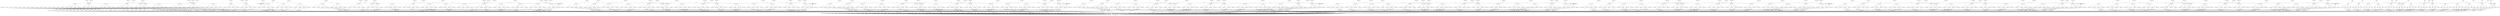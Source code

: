 digraph model {
	0 [ label = "0: {(c < 20), init}" ];
	1 [ label = "1: {(c < 20)}" ];
	2 [ label = "2: {(c < 20)}" ];
	3 [ label = "3: {(c < 20)}" ];
	4 [ label = "4: {(c < 20)}" ];
	5 [ label = "5: {(c < 20)}" ];
	6 [ label = "6: {(c < 20)}" ];
	7 [ label = "7: {(c < 20)}" ];
	8 [ label = "8: {(c < 20)}" ];
	9 [ label = "9: {(c < 20)}" ];
	10 [ label = "10: {(c < 20)}" ];
	11 [ label = "11: {(c < 20)}" ];
	12 [ label = "12: {(c < 20)}" ];
	13 [ label = "13: {(c < 20)}" ];
	14 [ label = "14: {(c < 20)}" ];
	15 [ label = "15: {(c < 20)}" ];
	16 [ label = "16: {(c < 20)}" ];
	17 [ label = "17: {(c < 20)}" ];
	18 [ label = "18: {(c < 20)}" ];
	19 [ label = "19: {(c < 20)}" ];
	20 [ label = "20: {(c < 20)}" ];
	21 [ label = "21: {(c < 20)}" ];
	22 [ label = "22: {(c < 20)}" ];
	23 [ label = "23: {(c < 20)}" ];
	24 [ label = "24: {(c < 20)}" ];
	25 [ label = "25: {(c < 20)}" ];
	26 [ label = "26: {(c < 20)}" ];
	27 [ label = "27: {(c < 20)}" ];
	28 [ label = "28: {(c < 20)}" ];
	29 [ label = "29: {(c < 20)}" ];
	30 [ label = "30: {(c < 20)}" ];
	31 [ label = "31: {(c < 20)}" ];
	32 [ label = "32: {(c < 20)}" ];
	33 [ label = "33: {(c < 20), bad}" ];
	34 [ label = "34: {(c < 20)}" ];
	35 [ label = "35: {(c < 20)}" ];
	36 [ label = "36: {(c < 20)}" ];
	37 [ label = "37: {(c < 20)}" ];
	38 [ label = "38: {(c < 20)}" ];
	39 [ label = "39: {(c < 20)}" ];
	40 [ label = "40: {(c < 20)}" ];
	41 [ label = "41: {(c < 20)}" ];
	42 [ label = "42: {(c < 20)}" ];
	43 [ label = "43: {(c < 20)}" ];
	44 [ label = "44: {(c < 20)}" ];
	45 [ label = "45: {(c < 20)}" ];
	46 [ label = "46: {(c < 20)}" ];
	47 [ label = "47: {(c < 20)}" ];
	48 [ label = "48: {(c < 20)}" ];
	49 [ label = "49: {(c < 20)}" ];
	50 [ label = "50: {(c < 20)}" ];
	51 [ label = "51: {(c < 20)}" ];
	52 [ label = "52: {(c < 20)}" ];
	53 [ label = "53: {(c < 20)}" ];
	54 [ label = "54: {(c < 20)}" ];
	55 [ label = "55: {(c < 20)}" ];
	56 [ label = "56: {(c < 20)}" ];
	57 [ label = "57: {(c < 20)}" ];
	58 [ label = "58: {(c < 20)}" ];
	59 [ label = "59: {(c < 20)}" ];
	60 [ label = "60: {(c < 20), bad}" ];
	61 [ label = "61: {(c < 20)}" ];
	62 [ label = "62: {(c < 20)}" ];
	63 [ label = "63: {(c < 20)}" ];
	64 [ label = "64: {(c < 20)}" ];
	65 [ label = "65: {(c < 20)}" ];
	66 [ label = "66: {(c < 20)}" ];
	67 [ label = "67: {(c < 20)}" ];
	68 [ label = "68: {(c < 20)}" ];
	69 [ label = "69: {(c < 20)}" ];
	70 [ label = "70: {(c < 20), counterexample_target
goal}" ];
	71 [ label = "71: {(c < 20)}" ];
	72 [ label = "72: {(c < 20)}" ];
	73 [ label = "73: {(c < 20)}" ];
	74 [ label = "74: {(c < 20)}" ];
	75 [ label = "75: {(c < 20)}" ];
	76 [ label = "76: {(c < 20)}" ];
	77 [ label = "77: {(c < 20)}" ];
	78 [ label = "78: {(c < 20)}" ];
	79 [ label = "79: {(c < 20)}" ];
	80 [ label = "80: {(c < 20)}" ];
	81 [ label = "81: {(c < 20)}" ];
	82 [ label = "82: {(c < 20)}" ];
	83 [ label = "83: {(c < 20)}" ];
	84 [ label = "84: {(c < 20)}" ];
	85 [ label = "85: {(c < 20)}" ];
	86 [ label = "86: {(c < 20)}" ];
	87 [ label = "87: {(c < 20)}" ];
	88 [ label = "88: {(c < 20)}" ];
	89 [ label = "89: {(c < 20)}" ];
	90 [ label = "90: {(c < 20)}" ];
	91 [ label = "91: {(c < 20)}" ];
	92 [ label = "92: {(c < 20)}" ];
	93 [ label = "93: {(c < 20)}" ];
	94 [ label = "94: {(c < 20)}" ];
	95 [ label = "95: {(c < 20)}" ];
	96 [ label = "96: {(c < 20)}" ];
	97 [ label = "97: {(c < 20)}" ];
	98 [ label = "98: {(c < 20)}" ];
	99 [ label = "99: {(c < 20)}" ];
	100 [ label = "100: {(c < 20)}" ];
	101 [ label = "101: {(c < 20)}" ];
	102 [ label = "102: {(c < 20)}" ];
	103 [ label = "103: {(c < 20)}" ];
	104 [ label = "104: {(c < 20)}" ];
	105 [ label = "105: {(c < 20)}" ];
	106 [ label = "106: {(c < 20)}" ];
	107 [ label = "107: {(c < 20)}" ];
	108 [ label = "108: {(c < 20)}" ];
	109 [ label = "109: {(c < 20)}" ];
	110 [ label = "110: {(c < 20)}" ];
	111 [ label = "111: {(c < 20)}" ];
	112 [ label = "112: {(c < 20)}" ];
	113 [ label = "113: {(c < 20)}" ];
	114 [ label = "114: {(c < 20)}" ];
	115 [ label = "115: {(c < 20)}" ];
	116 [ label = "116: {(c < 20)}" ];
	117 [ label = "117: {(c < 20)}" ];
	118 [ label = "118: {(c < 20)}" ];
	119 [ label = "119: {(c < 20)}" ];
	120 [ label = "120: {(c < 20)}" ];
	121 [ label = "121: {(c < 20)}" ];
	122 [ label = "122: {(c < 20)}" ];
	123 [ label = "123: {(c < 20)}" ];
	124 [ label = "124: {(c < 20)}" ];
	125 [ label = "125: {(c < 20)}" ];
	126 [ label = "126: {(c < 20)}" ];
	127 [ label = "127: {(c < 20)}" ];
	128 [ label = "128: {(c < 20)}" ];
	129 [ label = "129: {(c < 20)}" ];
	130 [ label = "130: {(c < 20)}" ];
	131 [ label = "131: {(c < 20)}" ];
	132 [ label = "132: {(c < 20)}" ];
	133 [ label = "133: {(c < 20)}" ];
	134 [ label = "134: {(c < 20), bad}" ];
	135 [ label = "135: {(c < 20)}" ];
	136 [ label = "136: {(c < 20)}" ];
	137 [ label = "137: {(c < 20)}" ];
	138 [ label = "138: {(c < 20)}" ];
	139 [ label = "139: {(c < 20), counterexample_target
goal}" ];
	140 [ label = "140: {(c < 20)}" ];
	141 [ label = "141: {(c < 20)}" ];
	142 [ label = "142: {(c < 20)}" ];
	143 [ label = "143: {(c < 20)}" ];
	144 [ label = "144: {(c < 20)}" ];
	145 [ label = "145: {(c < 20)}" ];
	146 [ label = "146: {(c < 20)}" ];
	147 [ label = "147: {(c < 20)}" ];
	148 [ label = "148: {(c < 20)}" ];
	149 [ label = "149: {(c < 20)}" ];
	150 [ label = "150: {(c < 20)}" ];
	151 [ label = "151: {(c < 20)}" ];
	152 [ label = "152: {(c < 20)}" ];
	153 [ label = "153: {(c < 20)}" ];
	154 [ label = "154: {(c < 20)}" ];
	155 [ label = "155: {(c < 20)}" ];
	156 [ label = "156: {(c < 20)}" ];
	157 [ label = "157: {(c < 20)}" ];
	158 [ label = "158: {(c < 20)}" ];
	159 [ label = "159: {(c < 20)}" ];
	160 [ label = "160: {(c < 20)}" ];
	161 [ label = "161: {(c < 20)}" ];
	162 [ label = "162: {(c < 20)}" ];
	163 [ label = "163: {(c < 20)}" ];
	164 [ label = "164: {(c < 20)}" ];
	165 [ label = "165: {(c < 20)}" ];
	166 [ label = "166: {(c < 20), bad}" ];
	167 [ label = "167: {(c < 20)}" ];
	168 [ label = "168: {(c < 20)}" ];
	169 [ label = "169: {(c < 20)}" ];
	170 [ label = "170: {(c < 20)}" ];
	171 [ label = "171: {(c < 20), counterexample_target
goal}" ];
	172 [ label = "172: {(c < 20)}" ];
	173 [ label = "173: {(c < 20)}" ];
	174 [ label = "174: {(c < 20)}" ];
	175 [ label = "175: {(c < 20)}" ];
	176 [ label = "176: {(c < 20)}" ];
	177 [ label = "177: {(c < 20)}" ];
	178 [ label = "178: {(c < 20)}" ];
	179 [ label = "179: {(c < 20)}" ];
	180 [ label = "180: {(c < 20)}" ];
	181 [ label = "181: {(c < 20)}" ];
	182 [ label = "182: {(c < 20)}" ];
	183 [ label = "183: {(c < 20)}" ];
	184 [ label = "184: {(c < 20)}" ];
	185 [ label = "185: {(c < 20)}" ];
	186 [ label = "186: {(c < 20)}" ];
	187 [ label = "187: {(c < 20)}" ];
	188 [ label = "188: {(c < 20)}" ];
	189 [ label = "189: {(c < 20)}" ];
	190 [ label = "190: {(c < 20)}" ];
	191 [ label = "191: {(c < 20)}" ];
	192 [ label = "192: {(c < 20)}" ];
	193 [ label = "193: {(c < 20)}" ];
	194 [ label = "194: {(c < 20)}" ];
	195 [ label = "195: {(c < 20)}" ];
	196 [ label = "196: {(c < 20)}" ];
	197 [ label = "197: {(c < 20)}" ];
	198 [ label = "198: {(c < 20)}" ];
	199 [ label = "199: {(c < 20)}" ];
	200 [ label = "200: {(c < 20)}" ];
	201 [ label = "201: {(c < 20)}" ];
	202 [ label = "202: {(c < 20)}" ];
	203 [ label = "203: {(c < 20)}" ];
	204 [ label = "204: {(c < 20)}" ];
	205 [ label = "205: {(c < 20)}" ];
	206 [ label = "206: {(c < 20)}" ];
	207 [ label = "207: {(c < 20)}" ];
	208 [ label = "208: {(c < 20)}" ];
	209 [ label = "209: {(c < 20)}" ];
	210 [ label = "210: {(c < 20)}" ];
	211 [ label = "211: {(c < 20)}" ];
	212 [ label = "212: {(c < 20)}" ];
	213 [ label = "213: {(c < 20)}" ];
	214 [ label = "214: {(c < 20)}" ];
	215 [ label = "215: {(c < 20)}" ];
	216 [ label = "216: {(c < 20)}" ];
	217 [ label = "217: {(c < 20)}" ];
	218 [ label = "218: {(c < 20)}" ];
	219 [ label = "219: {(c < 20)}" ];
	220 [ label = "220: {(c < 20)}" ];
	221 [ label = "221: {(c < 20)}" ];
	222 [ label = "222: {(c < 20)}" ];
	223 [ label = "223: {(c < 20)}" ];
	224 [ label = "224: {(c < 20)}" ];
	225 [ label = "225: {(c < 20)}" ];
	226 [ label = "226: {(c < 20)}" ];
	227 [ label = "227: {(c < 20)}" ];
	228 [ label = "228: {(c < 20)}" ];
	229 [ label = "229: {(c < 20)}" ];
	230 [ label = "230: {(c < 20)}" ];
	231 [ label = "231: {(c < 20)}" ];
	232 [ label = "232: {(c < 20)}" ];
	233 [ label = "233: {(c < 20)}" ];
	234 [ label = "234: {(c < 20)}" ];
	235 [ label = "235: {(c < 20)}" ];
	236 [ label = "236: {(c < 20)}" ];
	237 [ label = "237: {(c < 20)}" ];
	238 [ label = "238: {(c < 20)}" ];
	239 [ label = "239: {(c < 20), bad}" ];
	240 [ label = "240: {(c < 20)}" ];
	241 [ label = "241: {(c < 20)}" ];
	242 [ label = "242: {(c < 20)}" ];
	243 [ label = "243: {(c < 20)}" ];
	244 [ label = "244: {(c < 20)}" ];
	245 [ label = "245: {(c < 20), counterexample_target
goal}" ];
	246 [ label = "246: {(c < 20)}" ];
	247 [ label = "247: {(c < 20)}" ];
	248 [ label = "248: {(c < 20)}" ];
	249 [ label = "249: {(c < 20)}" ];
	250 [ label = "250: {(c < 20)}" ];
	251 [ label = "251: {(c < 20)}" ];
	252 [ label = "252: {(c < 20)}" ];
	253 [ label = "253: {(c < 20)}" ];
	254 [ label = "254: {(c < 20)}" ];
	255 [ label = "255: {(c < 20)}" ];
	256 [ label = "256: {(c < 20)}" ];
	257 [ label = "257: {(c < 20)}" ];
	258 [ label = "258: {(c < 20)}" ];
	259 [ label = "259: {(c < 20)}" ];
	260 [ label = "260: {(c < 20)}" ];
	261 [ label = "261: {(c < 20)}" ];
	262 [ label = "262: {(c < 20)}" ];
	263 [ label = "263: {(c < 20)}" ];
	264 [ label = "264: {(c < 20)}" ];
	265 [ label = "265: {(c < 20)}" ];
	266 [ label = "266: {(c < 20)}" ];
	267 [ label = "267: {(c < 20)}" ];
	268 [ label = "268: {(c < 20)}" ];
	269 [ label = "269: {(c < 20)}" ];
	270 [ label = "270: {(c < 20), bad}" ];
	271 [ label = "271: {(c < 20)}" ];
	272 [ label = "272: {(c < 20)}" ];
	273 [ label = "273: {(c < 20)}" ];
	274 [ label = "274: {(c < 20)}" ];
	275 [ label = "275: {(c < 20)}" ];
	276 [ label = "276: {(c < 20)}" ];
	277 [ label = "277: {(c < 20), counterexample_target
goal}" ];
	278 [ label = "278: {(c < 20)}" ];
	279 [ label = "279: {(c < 20)}" ];
	280 [ label = "280: {(c < 20)}" ];
	281 [ label = "281: {(c < 20)}" ];
	282 [ label = "282: {(c < 20)}" ];
	283 [ label = "283: {(c < 20)}" ];
	284 [ label = "284: {(c < 20)}" ];
	285 [ label = "285: {(c < 20)}" ];
	286 [ label = "286: {(c < 20)}" ];
	287 [ label = "287: {(c < 20)}" ];
	288 [ label = "288: {(c < 20)}" ];
	289 [ label = "289: {(c < 20)}" ];
	290 [ label = "290: {(c < 20)}" ];
	291 [ label = "291: {(c < 20)}" ];
	292 [ label = "292: {(c < 20)}" ];
	293 [ label = "293: {(c < 20)}" ];
	294 [ label = "294: {(c < 20)}" ];
	295 [ label = "295: {(c < 20)}" ];
	296 [ label = "296: {(c < 20)}" ];
	297 [ label = "297: {(c < 20)}" ];
	298 [ label = "298: {(c < 20)}" ];
	299 [ label = "299: {(c < 20)}" ];
	300 [ label = "300: {(c < 20)}" ];
	301 [ label = "301: {(c < 20)}" ];
	302 [ label = "302: {(c < 20)}" ];
	303 [ label = "303: {(c < 20)}" ];
	304 [ label = "304: {(c < 20)}" ];
	305 [ label = "305: {(c < 20)}" ];
	306 [ label = "306: {(c < 20)}" ];
	307 [ label = "307: {(c < 20)}" ];
	308 [ label = "308: {(c < 20)}" ];
	309 [ label = "309: {(c < 20)}" ];
	310 [ label = "310: {(c < 20)}" ];
	311 [ label = "311: {(c < 20)}" ];
	312 [ label = "312: {(c < 20)}" ];
	313 [ label = "313: {(c < 20)}" ];
	314 [ label = "314: {(c < 20)}" ];
	315 [ label = "315: {(c < 20)}" ];
	316 [ label = "316: {(c < 20)}" ];
	317 [ label = "317: {(c < 20)}" ];
	318 [ label = "318: {(c < 20)}" ];
	319 [ label = "319: {(c < 20)}" ];
	320 [ label = "320: {(c < 20)}" ];
	321 [ label = "321: {(c < 20)}" ];
	322 [ label = "322: {(c < 20)}" ];
	323 [ label = "323: {(c < 20)}" ];
	324 [ label = "324: {(c < 20)}" ];
	325 [ label = "325: {(c < 20)}" ];
	326 [ label = "326: {(c < 20)}" ];
	327 [ label = "327: {(c < 20)}" ];
	328 [ label = "328: {(c < 20)}" ];
	329 [ label = "329: {(c < 20)}" ];
	330 [ label = "330: {(c < 20)}" ];
	331 [ label = "331: {(c < 20)}" ];
	332 [ label = "332: {(c < 20)}" ];
	333 [ label = "333: {(c < 20)}" ];
	334 [ label = "334: {(c < 20)}" ];
	335 [ label = "335: {(c < 20)}" ];
	336 [ label = "336: {(c < 20)}" ];
	337 [ label = "337: {(c < 20)}" ];
	338 [ label = "338: {(c < 20)}" ];
	339 [ label = "339: {(c < 20)}" ];
	340 [ label = "340: {(c < 20)}" ];
	341 [ label = "341: {(c < 20)}" ];
	342 [ label = "342: {(c < 20), bad}" ];
	343 [ label = "343: {(c < 20)}" ];
	344 [ label = "344: {(c < 20)}" ];
	345 [ label = "345: {(c < 20)}" ];
	346 [ label = "346: {(c < 20)}" ];
	347 [ label = "347: {(c < 20)}" ];
	348 [ label = "348: {(c < 20)}" ];
	349 [ label = "349: {(c < 20), counterexample_target
goal}" ];
	350 [ label = "350: {(c < 20)}" ];
	351 [ label = "351: {(c < 20)}" ];
	352 [ label = "352: {(c < 20)}" ];
	353 [ label = "353: {(c < 20)}" ];
	354 [ label = "354: {(c < 20)}" ];
	355 [ label = "355: {(c < 20)}" ];
	356 [ label = "356: {(c < 20)}" ];
	357 [ label = "357: {(c < 20)}" ];
	358 [ label = "358: {(c < 20)}" ];
	359 [ label = "359: {(c < 20)}" ];
	360 [ label = "360: {(c < 20)}" ];
	361 [ label = "361: {(c < 20)}" ];
	362 [ label = "362: {(c < 20)}" ];
	363 [ label = "363: {(c < 20)}" ];
	364 [ label = "364: {(c < 20)}" ];
	365 [ label = "365: {(c < 20)}" ];
	366 [ label = "366: {(c < 20)}" ];
	367 [ label = "367: {(c < 20)}" ];
	368 [ label = "368: {(c < 20)}" ];
	369 [ label = "369: {(c < 20)}" ];
	370 [ label = "370: {(c < 20)}" ];
	371 [ label = "371: {(c < 20)}" ];
	372 [ label = "372: {(c < 20), bad}" ];
	373 [ label = "373: {(c < 20)}" ];
	374 [ label = "374: {(c < 20)}" ];
	375 [ label = "375: {(c < 20)}" ];
	376 [ label = "376: {(c < 20)}" ];
	377 [ label = "377: {(c < 20)}" ];
	378 [ label = "378: {(c < 20)}" ];
	379 [ label = "379: {(c < 20), counterexample_target
goal}" ];
	380 [ label = "380: {(c < 20)}" ];
	381 [ label = "381: {(c < 20)}" ];
	382 [ label = "382: {(c < 20)}" ];
	383 [ label = "383: {(c < 20)}" ];
	384 [ label = "384: {(c < 20)}" ];
	385 [ label = "385: {(c < 20)}" ];
	386 [ label = "386: {(c < 20)}" ];
	387 [ label = "387: {(c < 20)}" ];
	388 [ label = "388: {(c < 20)}" ];
	389 [ label = "389: {(c < 20)}" ];
	390 [ label = "390: {(c < 20)}" ];
	391 [ label = "391: {(c < 20)}" ];
	392 [ label = "392: {(c < 20)}" ];
	393 [ label = "393: {(c < 20)}" ];
	394 [ label = "394: {(c < 20)}" ];
	395 [ label = "395: {(c < 20)}" ];
	396 [ label = "396: {(c < 20)}" ];
	397 [ label = "397: {(c < 20)}" ];
	398 [ label = "398: {(c < 20)}" ];
	399 [ label = "399: {(c < 20)}" ];
	400 [ label = "400: {(c < 20)}" ];
	401 [ label = "401: {(c < 20)}" ];
	402 [ label = "402: {(c < 20)}" ];
	403 [ label = "403: {(c < 20)}" ];
	404 [ label = "404: {(c < 20)}" ];
	405 [ label = "405: {(c < 20)}" ];
	406 [ label = "406: {(c < 20)}" ];
	407 [ label = "407: {(c < 20)}" ];
	408 [ label = "408: {(c < 20)}" ];
	409 [ label = "409: {(c < 20)}" ];
	410 [ label = "410: {(c < 20)}" ];
	411 [ label = "411: {(c < 20)}" ];
	412 [ label = "412: {(c < 20)}" ];
	413 [ label = "413: {(c < 20)}" ];
	414 [ label = "414: {(c < 20)}" ];
	415 [ label = "415: {(c < 20)}" ];
	416 [ label = "416: {(c < 20)}" ];
	417 [ label = "417: {(c < 20)}" ];
	418 [ label = "418: {(c < 20)}" ];
	419 [ label = "419: {(c < 20)}" ];
	420 [ label = "420: {(c < 20)}" ];
	421 [ label = "421: {(c < 20)}" ];
	422 [ label = "422: {(c < 20)}" ];
	423 [ label = "423: {(c < 20)}" ];
	424 [ label = "424: {(c < 20)}" ];
	425 [ label = "425: {(c < 20)}" ];
	426 [ label = "426: {(c < 20)}" ];
	427 [ label = "427: {(c < 20)}" ];
	428 [ label = "428: {(c < 20)}" ];
	429 [ label = "429: {(c < 20)}" ];
	430 [ label = "430: {(c < 20)}" ];
	431 [ label = "431: {(c < 20)}" ];
	432 [ label = "432: {(c < 20)}" ];
	433 [ label = "433: {(c < 20)}" ];
	434 [ label = "434: {(c < 20)}" ];
	435 [ label = "435: {(c < 20)}" ];
	436 [ label = "436: {(c < 20)}" ];
	437 [ label = "437: {(c < 20)}" ];
	438 [ label = "438: {(c < 20)}" ];
	439 [ label = "439: {(c < 20)}" ];
	440 [ label = "440: {(c < 20)}" ];
	441 [ label = "441: {(c < 20)}" ];
	442 [ label = "442: {(c < 20)}" ];
	443 [ label = "443: {(c < 20)}" ];
	444 [ label = "444: {(c < 20), bad}" ];
	445 [ label = "445: {(c < 20)}" ];
	446 [ label = "446: {(c < 20)}" ];
	447 [ label = "447: {(c < 20)}" ];
	448 [ label = "448: {(c < 20)}" ];
	449 [ label = "449: {(c < 20)}" ];
	450 [ label = "450: {(c < 20)}" ];
	451 [ label = "451: {(c < 20), counterexample_target
goal}" ];
	452 [ label = "452: {(c < 20)}" ];
	453 [ label = "453: {(c < 20)}" ];
	454 [ label = "454: {(c < 20)}" ];
	455 [ label = "455: {(c < 20)}" ];
	456 [ label = "456: {(c < 20)}" ];
	457 [ label = "457: {(c < 20)}" ];
	458 [ label = "458: {(c < 20)}" ];
	459 [ label = "459: {(c < 20)}" ];
	460 [ label = "460: {(c < 20)}" ];
	461 [ label = "461: {(c < 20)}" ];
	462 [ label = "462: {(c < 20)}" ];
	463 [ label = "463: {(c < 20)}" ];
	464 [ label = "464: {(c < 20)}" ];
	465 [ label = "465: {(c < 20)}" ];
	466 [ label = "466: {(c < 20)}" ];
	467 [ label = "467: {(c < 20)}" ];
	468 [ label = "468: {(c < 20)}" ];
	469 [ label = "469: {(c < 20)}" ];
	470 [ label = "470: {(c < 20)}" ];
	471 [ label = "471: {(c < 20)}" ];
	472 [ label = "472: {(c < 20)}" ];
	473 [ label = "473: {(c < 20)}" ];
	474 [ label = "474: {(c < 20), bad}" ];
	475 [ label = "475: {(c < 20)}" ];
	476 [ label = "476: {(c < 20)}" ];
	477 [ label = "477: {(c < 20)}" ];
	478 [ label = "478: {(c < 20)}" ];
	479 [ label = "479: {(c < 20)}" ];
	480 [ label = "480: {(c < 20)}" ];
	481 [ label = "481: {(c < 20), counterexample_target
goal}" ];
	482 [ label = "482: {(c < 20)}" ];
	483 [ label = "483: {(c < 20)}" ];
	484 [ label = "484: {(c < 20)}" ];
	485 [ label = "485: {(c < 20)}" ];
	486 [ label = "486: {(c < 20)}" ];
	487 [ label = "487: {(c < 20)}" ];
	488 [ label = "488: {(c < 20)}" ];
	489 [ label = "489: {(c < 20)}" ];
	490 [ label = "490: {(c < 20)}" ];
	491 [ label = "491: {(c < 20)}" ];
	492 [ label = "492: {(c < 20)}" ];
	493 [ label = "493: {(c < 20)}" ];
	494 [ label = "494: {(c < 20)}" ];
	495 [ label = "495: {(c < 20)}" ];
	496 [ label = "496: {(c < 20)}" ];
	497 [ label = "497: {(c < 20)}" ];
	498 [ label = "498: {(c < 20)}" ];
	499 [ label = "499: {(c < 20)}" ];
	500 [ label = "500: {(c < 20)}" ];
	501 [ label = "501: {(c < 20)}" ];
	502 [ label = "502: {(c < 20)}" ];
	503 [ label = "503: {(c < 20)}" ];
	504 [ label = "504: {(c < 20)}" ];
	505 [ label = "505: {(c < 20)}" ];
	506 [ label = "506: {(c < 20)}" ];
	507 [ label = "507: {(c < 20)}" ];
	508 [ label = "508: {(c < 20)}" ];
	509 [ label = "509: {(c < 20)}" ];
	510 [ label = "510: {(c < 20)}" ];
	511 [ label = "511: {(c < 20)}" ];
	512 [ label = "512: {(c < 20)}" ];
	513 [ label = "513: {(c < 20)}" ];
	514 [ label = "514: {(c < 20)}" ];
	515 [ label = "515: {(c < 20)}" ];
	516 [ label = "516: {(c < 20)}" ];
	517 [ label = "517: {(c < 20)}" ];
	518 [ label = "518: {(c < 20)}" ];
	519 [ label = "519: {(c < 20)}" ];
	520 [ label = "520: {(c < 20)}" ];
	521 [ label = "521: {(c < 20)}" ];
	522 [ label = "522: {(c < 20)}" ];
	523 [ label = "523: {(c < 20)}" ];
	524 [ label = "524: {(c < 20)}" ];
	525 [ label = "525: {(c < 20)}" ];
	526 [ label = "526: {(c < 20)}" ];
	527 [ label = "527: {(c < 20)}" ];
	528 [ label = "528: {(c < 20)}" ];
	529 [ label = "529: {(c < 20)}" ];
	530 [ label = "530: {(c < 20)}" ];
	531 [ label = "531: {(c < 20)}" ];
	532 [ label = "532: {(c < 20)}" ];
	533 [ label = "533: {(c < 20)}" ];
	534 [ label = "534: {(c < 20)}" ];
	535 [ label = "535: {(c < 20)}" ];
	536 [ label = "536: {(c < 20)}" ];
	537 [ label = "537: {(c < 20)}" ];
	538 [ label = "538: {(c < 20)}" ];
	539 [ label = "539: {(c < 20)}" ];
	540 [ label = "540: {(c < 20)}" ];
	541 [ label = "541: {(c < 20)}" ];
	542 [ label = "542: {(c < 20)}" ];
	543 [ label = "543: {(c < 20)}" ];
	544 [ label = "544: {(c < 20)}" ];
	545 [ label = "545: {(c < 20)}" ];
	546 [ label = "546: {(c < 20), bad}" ];
	547 [ label = "547: {(c < 20)}" ];
	548 [ label = "548: {(c < 20)}" ];
	549 [ label = "549: {(c < 20)}" ];
	550 [ label = "550: {(c < 20)}" ];
	551 [ label = "551: {(c < 20)}" ];
	552 [ label = "552: {(c < 20)}" ];
	553 [ label = "553: {(c < 20), counterexample_target
goal}" ];
	554 [ label = "554: {(c < 20)}" ];
	555 [ label = "555: {(c < 20)}" ];
	556 [ label = "556: {(c < 20)}" ];
	557 [ label = "557: {(c < 20)}" ];
	558 [ label = "558: {(c < 20)}" ];
	559 [ label = "559: {(c < 20)}" ];
	560 [ label = "560: {(c < 20)}" ];
	561 [ label = "561: {(c < 20)}" ];
	562 [ label = "562: {(c < 20)}" ];
	563 [ label = "563: {(c < 20)}" ];
	564 [ label = "564: {(c < 20)}" ];
	565 [ label = "565: {(c < 20)}" ];
	566 [ label = "566: {(c < 20)}" ];
	567 [ label = "567: {(c < 20)}" ];
	568 [ label = "568: {(c < 20)}" ];
	569 [ label = "569: {(c < 20)}" ];
	570 [ label = "570: {(c < 20)}" ];
	571 [ label = "571: {(c < 20)}" ];
	572 [ label = "572: {(c < 20)}" ];
	573 [ label = "573: {(c < 20)}" ];
	574 [ label = "574: {(c < 20)}" ];
	575 [ label = "575: {(c < 20)}" ];
	576 [ label = "576: {(c < 20), bad}" ];
	577 [ label = "577: {(c < 20)}" ];
	578 [ label = "578: {(c < 20)}" ];
	579 [ label = "579: {(c < 20)}" ];
	580 [ label = "580: {(c < 20)}" ];
	581 [ label = "581: {(c < 20)}" ];
	582 [ label = "582: {(c < 20)}" ];
	583 [ label = "583: {(c < 20), counterexample_target
goal}" ];
	584 [ label = "584: {(c < 20)}" ];
	585 [ label = "585: {(c < 20)}" ];
	586 [ label = "586: {(c < 20)}" ];
	587 [ label = "587: {(c < 20)}" ];
	588 [ label = "588: {(c < 20)}" ];
	589 [ label = "589: {(c < 20)}" ];
	590 [ label = "590: {(c < 20)}" ];
	591 [ label = "591: {(c < 20)}" ];
	592 [ label = "592: {(c < 20)}" ];
	593 [ label = "593: {(c < 20)}" ];
	594 [ label = "594: {(c < 20)}" ];
	595 [ label = "595: {(c < 20)}" ];
	596 [ label = "596: {(c < 20)}" ];
	597 [ label = "597: {(c < 20)}" ];
	598 [ label = "598: {(c < 20)}" ];
	599 [ label = "599: {(c < 20)}" ];
	600 [ label = "600: {(c < 20)}" ];
	601 [ label = "601: {(c < 20)}" ];
	602 [ label = "602: {(c < 20)}" ];
	603 [ label = "603: {(c < 20)}" ];
	604 [ label = "604: {(c < 20)}" ];
	605 [ label = "605: {(c < 20)}" ];
	606 [ label = "606: {(c < 20)}" ];
	607 [ label = "607: {(c < 20)}" ];
	608 [ label = "608: {(c < 20)}" ];
	609 [ label = "609: {(c < 20)}" ];
	610 [ label = "610: {(c < 20)}" ];
	611 [ label = "611: {(c < 20)}" ];
	612 [ label = "612: {(c < 20)}" ];
	613 [ label = "613: {(c < 20)}" ];
	614 [ label = "614: {(c < 20)}" ];
	615 [ label = "615: {(c < 20)}" ];
	616 [ label = "616: {(c < 20)}" ];
	617 [ label = "617: {(c < 20)}" ];
	618 [ label = "618: {(c < 20)}" ];
	619 [ label = "619: {(c < 20)}" ];
	620 [ label = "620: {(c < 20)}" ];
	621 [ label = "621: {(c < 20)}" ];
	622 [ label = "622: {(c < 20)}" ];
	623 [ label = "623: {(c < 20)}" ];
	624 [ label = "624: {(c < 20)}" ];
	625 [ label = "625: {(c < 20)}" ];
	626 [ label = "626: {(c < 20)}" ];
	627 [ label = "627: {(c < 20)}" ];
	628 [ label = "628: {(c < 20)}" ];
	629 [ label = "629: {(c < 20)}" ];
	630 [ label = "630: {(c < 20)}" ];
	631 [ label = "631: {(c < 20)}" ];
	632 [ label = "632: {(c < 20)}" ];
	633 [ label = "633: {(c < 20)}" ];
	634 [ label = "634: {(c < 20)}" ];
	635 [ label = "635: {(c < 20)}" ];
	636 [ label = "636: {(c < 20)}" ];
	637 [ label = "637: {(c < 20)}" ];
	638 [ label = "638: {(c < 20)}" ];
	639 [ label = "639: {(c < 20)}" ];
	640 [ label = "640: {(c < 20)}" ];
	641 [ label = "641: {(c < 20)}" ];
	642 [ label = "642: {(c < 20)}" ];
	643 [ label = "643: {(c < 20)}" ];
	644 [ label = "644: {(c < 20)}" ];
	645 [ label = "645: {(c < 20)}" ];
	646 [ label = "646: {(c < 20)}" ];
	647 [ label = "647: {(c < 20)}" ];
	648 [ label = "648: {(c < 20), bad}" ];
	649 [ label = "649: {(c < 20)}" ];
	650 [ label = "650: {(c < 20)}" ];
	651 [ label = "651: {(c < 20)}" ];
	652 [ label = "652: {(c < 20)}" ];
	653 [ label = "653: {(c < 20)}" ];
	654 [ label = "654: {(c < 20)}" ];
	655 [ label = "655: {(c < 20), counterexample_target
goal}" ];
	656 [ label = "656: {(c < 20)}" ];
	657 [ label = "657: {(c < 20)}" ];
	658 [ label = "658: {(c < 20)}" ];
	659 [ label = "659: {(c < 20)}" ];
	660 [ label = "660: {(c < 20)}" ];
	661 [ label = "661: {(c < 20)}" ];
	662 [ label = "662: {(c < 20)}" ];
	663 [ label = "663: {(c < 20)}" ];
	664 [ label = "664: {(c < 20)}" ];
	665 [ label = "665: {(c < 20)}" ];
	666 [ label = "666: {(c < 20)}" ];
	667 [ label = "667: {(c < 20)}" ];
	668 [ label = "668: {(c < 20)}" ];
	669 [ label = "669: {(c < 20)}" ];
	670 [ label = "670: {(c < 20)}" ];
	671 [ label = "671: {(c < 20)}" ];
	672 [ label = "672: {(c < 20)}" ];
	673 [ label = "673: {(c < 20)}" ];
	674 [ label = "674: {(c < 20)}" ];
	675 [ label = "675: {(c < 20)}" ];
	676 [ label = "676: {(c < 20)}" ];
	677 [ label = "677: {(c < 20)}" ];
	678 [ label = "678: {(c < 20), bad}" ];
	679 [ label = "679: {(c < 20)}" ];
	680 [ label = "680: {(c < 20)}" ];
	681 [ label = "681: {(c < 20)}" ];
	682 [ label = "682: {(c < 20)}" ];
	683 [ label = "683: {(c < 20)}" ];
	684 [ label = "684: {(c < 20)}" ];
	685 [ label = "685: {(c < 20), counterexample_target
goal}" ];
	686 [ label = "686: {(c < 20)}" ];
	687 [ label = "687: {(c < 20)}" ];
	688 [ label = "688: {(c < 20)}" ];
	689 [ label = "689: {(c < 20)}" ];
	690 [ label = "690: {(c < 20)}" ];
	691 [ label = "691: {(c < 20)}" ];
	692 [ label = "692: {(c < 20)}" ];
	693 [ label = "693: {(c < 20)}" ];
	694 [ label = "694: {(c < 20)}" ];
	695 [ label = "695: {(c < 20)}" ];
	696 [ label = "696: {(c < 20)}" ];
	697 [ label = "697: {(c < 20)}" ];
	698 [ label = "698: {(c < 20)}" ];
	699 [ label = "699: {(c < 20)}" ];
	700 [ label = "700: {(c < 20)}" ];
	701 [ label = "701: {(c < 20)}" ];
	702 [ label = "702: {(c < 20)}" ];
	703 [ label = "703: {(c < 20)}" ];
	704 [ label = "704: {(c < 20)}" ];
	705 [ label = "705: {(c < 20)}" ];
	706 [ label = "706: {(c < 20)}" ];
	707 [ label = "707: {(c < 20)}" ];
	708 [ label = "708: {(c < 20)}" ];
	709 [ label = "709: {(c < 20)}" ];
	710 [ label = "710: {(c < 20)}" ];
	711 [ label = "711: {(c < 20)}" ];
	712 [ label = "712: {(c < 20)}" ];
	713 [ label = "713: {(c < 20)}" ];
	714 [ label = "714: {(c < 20)}" ];
	715 [ label = "715: {(c < 20)}" ];
	716 [ label = "716: {(c < 20)}" ];
	717 [ label = "717: {(c < 20)}" ];
	718 [ label = "718: {(c < 20)}" ];
	719 [ label = "719: {(c < 20)}" ];
	720 [ label = "720: {(c < 20)}" ];
	721 [ label = "721: {(c < 20)}" ];
	722 [ label = "722: {(c < 20)}" ];
	723 [ label = "723: {(c < 20)}" ];
	724 [ label = "724: {(c < 20)}" ];
	725 [ label = "725: {(c < 20)}" ];
	726 [ label = "726: {(c < 20)}" ];
	727 [ label = "727: {(c < 20)}" ];
	728 [ label = "728: {(c < 20)}" ];
	729 [ label = "729: {(c < 20)}" ];
	730 [ label = "730: {(c < 20)}" ];
	731 [ label = "731: {(c < 20)}" ];
	732 [ label = "732: {(c < 20)}" ];
	733 [ label = "733: {(c < 20)}" ];
	734 [ label = "734: {(c < 20)}" ];
	735 [ label = "735: {(c < 20)}" ];
	736 [ label = "736: {(c < 20)}" ];
	737 [ label = "737: {(c < 20)}" ];
	738 [ label = "738: {(c < 20)}" ];
	739 [ label = "739: {(c < 20)}" ];
	740 [ label = "740: {(c < 20)}" ];
	741 [ label = "741: {(c < 20)}" ];
	742 [ label = "742: {(c < 20)}" ];
	743 [ label = "743: {(c < 20)}" ];
	744 [ label = "744: {(c < 20)}" ];
	745 [ label = "745: {(c < 20)}" ];
	746 [ label = "746: {(c < 20)}" ];
	747 [ label = "747: {(c < 20)}" ];
	748 [ label = "748: {(c < 20)}" ];
	749 [ label = "749: {(c < 20)}" ];
	750 [ label = "750: {(c < 20), bad}" ];
	751 [ label = "751: {(c < 20)}" ];
	752 [ label = "752: {(c < 20)}" ];
	753 [ label = "753: {(c < 20)}" ];
	754 [ label = "754: {(c < 20)}" ];
	755 [ label = "755: {(c < 20)}" ];
	756 [ label = "756: {(c < 20)}" ];
	757 [ label = "757: {(c < 20), counterexample_target
goal}" ];
	758 [ label = "758: {(c < 20)}" ];
	759 [ label = "759: {(c < 20)}" ];
	760 [ label = "760: {(c < 20)}" ];
	761 [ label = "761: {(c < 20)}" ];
	762 [ label = "762: {(c < 20)}" ];
	763 [ label = "763: {(c < 20)}" ];
	764 [ label = "764: {(c < 20)}" ];
	765 [ label = "765: {(c < 20)}" ];
	766 [ label = "766: {(c < 20)}" ];
	767 [ label = "767: {(c < 20)}" ];
	768 [ label = "768: {(c < 20)}" ];
	769 [ label = "769: {(c < 20)}" ];
	770 [ label = "770: {(c < 20)}" ];
	771 [ label = "771: {(c < 20)}" ];
	772 [ label = "772: {(c < 20)}" ];
	773 [ label = "773: {(c < 20)}" ];
	774 [ label = "774: {(c < 20)}" ];
	775 [ label = "775: {(c < 20)}" ];
	776 [ label = "776: {(c < 20)}" ];
	777 [ label = "777: {(c < 20)}" ];
	778 [ label = "778: {(c < 20)}" ];
	779 [ label = "779: {(c < 20)}" ];
	780 [ label = "780: {(c < 20), bad}" ];
	781 [ label = "781: {(c < 20)}" ];
	782 [ label = "782: {(c < 20)}" ];
	783 [ label = "783: {(c < 20)}" ];
	784 [ label = "784: {(c < 20)}" ];
	785 [ label = "785: {(c < 20)}" ];
	786 [ label = "786: {(c < 20)}" ];
	787 [ label = "787: {(c < 20), counterexample_target
goal}" ];
	788 [ label = "788: {(c < 20)}" ];
	789 [ label = "789: {(c < 20)}" ];
	790 [ label = "790: {(c < 20)}" ];
	791 [ label = "791: {(c < 20)}" ];
	792 [ label = "792: {(c < 20)}" ];
	793 [ label = "793: {(c < 20)}" ];
	794 [ label = "794: {(c < 20)}" ];
	795 [ label = "795: {(c < 20)}" ];
	796 [ label = "796: {(c < 20)}" ];
	797 [ label = "797: {(c < 20)}" ];
	798 [ label = "798: {(c < 20)}" ];
	799 [ label = "799: {(c < 20)}" ];
	800 [ label = "800: {(c < 20)}" ];
	801 [ label = "801: {(c < 20)}" ];
	802 [ label = "802: {(c < 20)}" ];
	803 [ label = "803: {(c < 20)}" ];
	804 [ label = "804: {(c < 20)}" ];
	805 [ label = "805: {(c < 20)}" ];
	806 [ label = "806: {(c < 20)}" ];
	807 [ label = "807: {(c < 20)}" ];
	808 [ label = "808: {(c < 20)}" ];
	809 [ label = "809: {(c < 20)}" ];
	810 [ label = "810: {(c < 20)}" ];
	811 [ label = "811: {(c < 20)}" ];
	812 [ label = "812: {(c < 20)}" ];
	813 [ label = "813: {(c < 20)}" ];
	814 [ label = "814: {(c < 20)}" ];
	815 [ label = "815: {(c < 20)}" ];
	816 [ label = "816: {(c < 20)}" ];
	817 [ label = "817: {(c < 20)}" ];
	818 [ label = "818: {(c < 20)}" ];
	819 [ label = "819: {(c < 20)}" ];
	820 [ label = "820: {(c < 20)}" ];
	821 [ label = "821: {(c < 20)}" ];
	822 [ label = "822: {(c < 20)}" ];
	823 [ label = "823: {(c < 20)}" ];
	824 [ label = "824: {(c < 20)}" ];
	825 [ label = "825: {(c < 20)}" ];
	826 [ label = "826: {(c < 20)}" ];
	827 [ label = "827: {(c < 20)}" ];
	828 [ label = "828: {(c < 20)}" ];
	829 [ label = "829: {(c < 20)}" ];
	830 [ label = "830: {(c < 20)}" ];
	831 [ label = "831: {(c < 20)}" ];
	832 [ label = "832: {(c < 20)}" ];
	833 [ label = "833: {(c < 20)}" ];
	834 [ label = "834: {(c < 20)}" ];
	835 [ label = "835: {(c < 20)}" ];
	836 [ label = "836: {(c < 20)}" ];
	837 [ label = "837: {(c < 20)}" ];
	838 [ label = "838: {(c < 20)}" ];
	839 [ label = "839: {(c < 20)}" ];
	840 [ label = "840: {(c < 20)}" ];
	841 [ label = "841: {(c < 20)}" ];
	842 [ label = "842: {(c < 20)}" ];
	843 [ label = "843: {(c < 20)}" ];
	844 [ label = "844: {(c < 20)}" ];
	845 [ label = "845: {(c < 20)}" ];
	846 [ label = "846: {(c < 20)}" ];
	847 [ label = "847: {(c < 20)}" ];
	848 [ label = "848: {(c < 20)}" ];
	849 [ label = "849: {(c < 20)}" ];
	850 [ label = "850: {(c < 20)}" ];
	851 [ label = "851: {(c < 20)}" ];
	852 [ label = "852: {(c < 20), bad}" ];
	853 [ label = "853: {(c < 20)}" ];
	854 [ label = "854: {(c < 20)}" ];
	855 [ label = "855: {(c < 20)}" ];
	856 [ label = "856: {(c < 20)}" ];
	857 [ label = "857: {(c < 20)}" ];
	858 [ label = "858: {(c < 20)}" ];
	859 [ label = "859: {(c < 20), counterexample_target
goal}" ];
	860 [ label = "860: {(c < 20)}" ];
	861 [ label = "861: {(c < 20)}" ];
	862 [ label = "862: {(c < 20)}" ];
	863 [ label = "863: {(c < 20)}" ];
	864 [ label = "864: {(c < 20)}" ];
	865 [ label = "865: {(c < 20)}" ];
	866 [ label = "866: {(c < 20)}" ];
	867 [ label = "867: {(c < 20)}" ];
	868 [ label = "868: {(c < 20)}" ];
	869 [ label = "869: {(c < 20)}" ];
	870 [ label = "870: {(c < 20)}" ];
	871 [ label = "871: {(c < 20)}" ];
	872 [ label = "872: {(c < 20)}" ];
	873 [ label = "873: {(c < 20)}" ];
	874 [ label = "874: {(c < 20)}" ];
	875 [ label = "875: {(c < 20)}" ];
	876 [ label = "876: {(c < 20)}" ];
	877 [ label = "877: {(c < 20)}" ];
	878 [ label = "878: {(c < 20)}" ];
	879 [ label = "879: {(c < 20)}" ];
	880 [ label = "880: {(c < 20)}" ];
	881 [ label = "881: {(c < 20)}" ];
	882 [ label = "882: {(c < 20), bad}" ];
	883 [ label = "883: {(c < 20)}" ];
	884 [ label = "884: {(c < 20)}" ];
	885 [ label = "885: {(c < 20)}" ];
	886 [ label = "886: {(c < 20)}" ];
	887 [ label = "887: {(c < 20)}" ];
	888 [ label = "888: {(c < 20)}" ];
	889 [ label = "889: {(c < 20), counterexample_target
goal}" ];
	890 [ label = "890: {(c < 20)}" ];
	891 [ label = "891: {(c < 20)}" ];
	892 [ label = "892: {(c < 20)}" ];
	893 [ label = "893: {(c < 20)}" ];
	894 [ label = "894: {(c < 20)}" ];
	895 [ label = "895: {(c < 20)}" ];
	896 [ label = "896: {(c < 20)}" ];
	897 [ label = "897: {(c < 20)}" ];
	898 [ label = "898: {(c < 20)}" ];
	899 [ label = "899: {(c < 20)}" ];
	900 [ label = "900: {(c < 20)}" ];
	901 [ label = "901: {(c < 20)}" ];
	902 [ label = "902: {(c < 20)}" ];
	903 [ label = "903: {(c < 20)}" ];
	904 [ label = "904: {(c < 20)}" ];
	905 [ label = "905: {(c < 20)}" ];
	906 [ label = "906: {(c < 20)}" ];
	907 [ label = "907: {(c < 20)}" ];
	908 [ label = "908: {(c < 20)}" ];
	909 [ label = "909: {(c < 20)}" ];
	910 [ label = "910: {(c < 20)}" ];
	911 [ label = "911: {(c < 20)}" ];
	912 [ label = "912: {(c < 20)}" ];
	913 [ label = "913: {(c < 20)}" ];
	914 [ label = "914: {(c < 20)}" ];
	915 [ label = "915: {(c < 20)}" ];
	916 [ label = "916: {(c < 20)}" ];
	917 [ label = "917: {(c < 20)}" ];
	918 [ label = "918: {(c < 20)}" ];
	919 [ label = "919: {(c < 20)}" ];
	920 [ label = "920: {(c < 20)}" ];
	921 [ label = "921: {(c < 20)}" ];
	922 [ label = "922: {(c < 20)}" ];
	923 [ label = "923: {(c < 20)}" ];
	924 [ label = "924: {(c < 20)}" ];
	925 [ label = "925: {(c < 20)}" ];
	926 [ label = "926: {(c < 20)}" ];
	927 [ label = "927: {(c < 20)}" ];
	928 [ label = "928: {(c < 20)}" ];
	929 [ label = "929: {(c < 20)}" ];
	930 [ label = "930: {(c < 20)}" ];
	931 [ label = "931: {(c < 20)}" ];
	932 [ label = "932: {(c < 20)}" ];
	933 [ label = "933: {(c < 20)}" ];
	934 [ label = "934: {(c < 20)}" ];
	935 [ label = "935: {(c < 20)}" ];
	936 [ label = "936: {(c < 20)}" ];
	937 [ label = "937: {(c < 20)}" ];
	938 [ label = "938: {(c < 20)}" ];
	939 [ label = "939: {(c < 20)}" ];
	940 [ label = "940: {(c < 20)}" ];
	941 [ label = "941: {(c < 20)}" ];
	942 [ label = "942: {(c < 20)}" ];
	943 [ label = "943: {(c < 20)}" ];
	944 [ label = "944: {(c < 20)}" ];
	945 [ label = "945: {(c < 20)}" ];
	946 [ label = "946: {(c < 20)}" ];
	947 [ label = "947: {(c < 20)}" ];
	948 [ label = "948: {(c < 20)}" ];
	949 [ label = "949: {(c < 20)}" ];
	950 [ label = "950: {(c < 20)}" ];
	951 [ label = "951: {(c < 20)}" ];
	952 [ label = "952: {(c < 20)}" ];
	953 [ label = "953: {(c < 20)}" ];
	954 [ label = "954: {(c < 20), bad}" ];
	955 [ label = "955: {(c < 20)}" ];
	956 [ label = "956: {(c < 20)}" ];
	957 [ label = "957: {(c < 20)}" ];
	958 [ label = "958: {(c < 20)}" ];
	959 [ label = "959: {(c < 20)}" ];
	960 [ label = "960: {(c < 20)}" ];
	961 [ label = "961: {(c < 20), counterexample_target
goal}" ];
	962 [ label = "962: {}" ];
	963 [ label = "963: {}" ];
	964 [ label = "964: {}" ];
	965 [ label = "965: {}" ];
	966 [ label = "966: {}" ];
	967 [ label = "967: {}" ];
	968 [ label = "968: {}" ];
	969 [ label = "969: {}" ];
	970 [ label = "970: {}" ];
	971 [ label = "971: {}" ];
	972 [ label = "972: {}" ];
	973 [ label = "973: {}" ];
	974 [ label = "974: {}" ];
	975 [ label = "975: {}" ];
	976 [ label = "976: {}" ];
	977 [ label = "977: {}" ];
	978 [ label = "978: {}" ];
	979 [ label = "979: {}" ];
	980 [ label = "980: {}" ];
	981 [ label = "981: {}" ];
	982 [ label = "982: {}" ];
	983 [ label = "983: {}" ];
	984 [ label = "984: {}" ];
	985 [ label = "985: {}" ];
	986 [ label = "986: {}" ];
	987 [ label = "987: {}" ];
	988 [ label = "988: {}" ];
	989 [ label = "989: {}" ];
	990 [ label = "990: {}" ];
	991 [ label = "991: {}" ];
	992 [ label = "992: {}" ];
	993 [ label = "993: {}" ];
	994 [ label = "994: {}" ];
	995 [ label = "995: {}" ];
	996 [ label = "996: {}" ];
	997 [ label = "997: {}" ];
	998 [ label = "998: {}" ];
	999 [ label = "999: {}" ];
	1000 [ label = "1000: {}" ];
	1001 [ label = "1001: {}" ];
	1002 [ label = "1002: {}" ];
	1003 [ label = "1003: {}" ];
	1004 [ label = "1004: {}" ];
	1005 [ label = "1005: {}" ];
	1006 [ label = "1006: {}" ];
	1007 [ label = "1007: {}" ];
	1008 [ label = "1008: {}" ];
	1009 [ label = "1009: {}" ];
	1010 [ label = "1010: {}" ];
	1011 [ label = "1011: {}" ];
	1012 [ label = "1012: {}" ];
	1013 [ label = "1013: {}" ];
	1014 [ label = "1014: {}" ];
	1015 [ label = "1015: {}" ];
	1016 [ label = "1016: {}" ];
	1017 [ label = "1017: {}" ];
	1018 [ label = "1018: {}" ];
	1019 [ label = "1019: {}" ];
	1020 [ label = "1020: {}" ];
	1021 [ label = "1021: {}" ];
	1022 [ label = "1022: {}" ];
	1023 [ label = "1023: {}" ];
	1024 [ label = "1024: {}" ];
	1025 [ label = "1025: {}" ];
	1026 [ label = "1026: {}" ];
	1027 [ label = "1027: {}" ];
	1028 [ label = "1028: {}" ];
	1029 [ label = "1029: {}" ];
	1030 [ label = "1030: {}" ];
	1031 [ label = "1031: {}" ];
	1032 [ label = "1032: {}" ];
	1033 [ label = "1033: {}" ];
	1034 [ label = "1034: {}" ];
	1035 [ label = "1035: {}" ];
	1036 [ label = "1036: {}" ];
	1037 [ label = "1037: {}" ];
	1038 [ label = "1038: {}" ];
	1039 [ label = "1039: {}" ];
	1040 [ label = "1040: {}" ];
	1041 [ label = "1041: {}" ];
	1042 [ label = "1042: {}" ];
	1043 [ label = "1043: {}" ];
	1044 [ label = "1044: {}" ];
	1045 [ label = "1045: {}" ];
	1046 [ label = "1046: {}" ];
	1047 [ label = "1047: {}" ];
	1048 [ label = "1048: {bad}" ];
	1049 [ label = "1049: {bad}" ];
	1050 [ label = "1050: {}" ];
	1051 [ label = "1051: {}" ];
	1052 [ label = "1052: {}" ];
	1053 [ label = "1053: {}" ];
	1054 [ label = "1054: {}" ];
	1055 [ label = "1055: {}" ];
	1056 [ label = "1056: {}" ];
	1057 [ label = "1057: {}" ];
	1058 [ label = "1058: {}" ];
	1059 [ label = "1059: {}" ];
	1060 [ label = "1060: {}" ];
	1061 [ label = "1061: {}" ];
	1062 [ label = "1062: {goal}" ];
	1063 [ label = "1063: {goal}" ];
	1064 [ label = "1064: {}" ];
	1065 [ label = "1065: {counterexample_target}" ];
	"0c0" [shape = "point"];
	0 -> "0c0";
	"0c0" -> 1 [ label= "0.0714286" ];
	"0c0" -> 2 [ label= "0.0714286" ];
	"0c0" -> 3 [ label= "0.0714286" ];
	"0c0" -> 4 [ label= "0.0714286" ];
	"0c0" -> 5 [ label= "0.0714286" ];
	"0c0" -> 6 [ label= "0.0714286" ];
	"0c0" -> 7 [ label= "0.0714286" ];
	"0c0" -> 8 [ label= "0.0714286" ];
	"0c0" -> 9 [ label= "0.0714286" ];
	"0c0" -> 10 [ label= "0.0714286" ];
	"0c0" -> 11 [ label= "0.0714286" ];
	"0c0" -> 12 [ label= "0.0714286" ];
	"0c0" -> 13 [ label= "0.0714286" ];
	"0c0" -> 14 [ label= "0.0714286" ];
	"1c0" [shape = "point"];
	1 -> "1c0";
	"1c0" -> 1064 [ label= "1.33227e-15" ];
	"1c0" -> 1065 [ label= "1" ];
	"2c0" [shape = "point"];
	2 -> "2c0";
	"2c0" -> 1064 [ label= "7.19425e-14" ];
	"2c0" -> 1065 [ label= "1" ];
	"3c0" [shape = "point"];
	3 -> "3c0";
	"3c0" -> 1064 [ label= "2.61491e-12" ];
	"3c0" -> 1065 [ label= "1" ];
	"4c0" [shape = "point"];
	4 -> "4c0";
	"4c0" -> 1064 [ label= "7.12771e-11" ];
	"4c0" -> 1065 [ label= "1" ];
	"5c0" [shape = "point"];
	5 -> "5c0";
	"5c0" -> 1064 [ label= "0" ];
	"5c0" -> 1065 [ label= "1" ];
	"6c0" [shape = "point"];
	6 -> "6c0";
	"6c0" -> 1064 [ label= "7.19425e-14" ];
	"6c0" -> 1065 [ label= "1" ];
	"7c0" [shape = "point"];
	7 -> "7c0";
	"7c0" -> 1064 [ label= "2.61491e-12" ];
	"7c0" -> 1065 [ label= "1" ];
	"8c0" [shape = "point"];
	8 -> "8c0";
	"8c0" -> 1064 [ label= "0" ];
	"8c0" -> 1065 [ label= "1" ];
	"9c0" [shape = "point"];
	9 -> "9c0";
	"9c0" -> 1064 [ label= "0" ];
	"9c0" -> 1065 [ label= "1" ];
	"10c0" [shape = "point"];
	10 -> "10c0";
	"10c0" -> 1064 [ label= "1.33227e-15" ];
	"10c0" -> 1065 [ label= "1" ];
	"11c0" [shape = "point"];
	11 -> "11c0";
	"11c0" -> 1064 [ label= "7.19425e-14" ];
	"11c0" -> 1065 [ label= "1" ];
	"12c0" [shape = "point"];
	12 -> "12c0";
	"12c0" -> 1064 [ label= "0" ];
	"12c0" -> 1065 [ label= "1" ];
	"13c0" [shape = "point"];
	13 -> "13c0";
	"13c0" -> 1064 [ label= "0" ];
	"13c0" -> 1065 [ label= "1" ];
	"14c0" [shape = "point"];
	14 -> "14c0";
	"14c0" -> 1064 [ label= "1.33227e-15" ];
	"14c0" -> 1065 [ label= "1" ];
	"15c0" [shape = "point"];
	15 -> "15c0";
	"15c0" -> 30 [ label= "1" ];
	"16c0" [shape = "point"];
	16 -> "16c0";
	"16c0" -> 29 [ label= "1" ];
	"17c0" [shape = "point"];
	17 -> "17c0";
	"17c0" -> 32 [ label= "1" ];
	"18c0" [shape = "point"];
	18 -> "18c0";
	"18c0" -> 34 [ label= "1" ];
	"19c0" [shape = "point"];
	19 -> "19c0";
	"19c0" -> 30 [ label= "0.9" ];
	"19c0" -> 31 [ label= "0.1" ];
	"20c0" [shape = "point"];
	20 -> "20c0";
	"20c0" -> 32 [ label= "0.9" ];
	"20c0" -> 35 [ label= "0.1" ];
	"21c0" [shape = "point"];
	21 -> "21c0";
	"21c0" -> 34 [ label= "0.9" ];
	"21c0" -> 36 [ label= "0.1" ];
	"22c0" [shape = "point"];
	22 -> "22c0";
	"22c0" -> 31 [ label= "0.9" ];
	"22c0" -> 37 [ label= "0.1" ];
	"23c0" [shape = "point"];
	23 -> "23c0";
	"23c0" -> 33 [ label= "0.9" ];
	"23c0" -> 40 [ label= "0.1" ];
	"24c0" [shape = "point"];
	24 -> "24c0";
	"24c0" -> 35 [ label= "0.9" ];
	"24c0" -> 38 [ label= "0.1" ];
	"25c0" [shape = "point"];
	25 -> "25c0";
	"25c0" -> 36 [ label= "0.9" ];
	"25c0" -> 39 [ label= "0.1" ];
	"26c0" [shape = "point"];
	26 -> "26c0";
	"26c0" -> 40 [ label= "0.9" ];
	"26c0" -> 41 [ label= "0.1" ];
	"27c0" [shape = "point"];
	27 -> "27c0";
	"27c0" -> 38 [ label= "0.9" ];
	"27c0" -> 42 [ label= "0.1" ];
	"28c0" [shape = "point"];
	28 -> "28c0";
	"28c0" -> 39 [ label= "0.9" ];
	"28c0" -> 43 [ label= "0.1" ];
	"29c0" [shape = "point"];
	29 -> "29c0";
	"29c0" -> 1064 [ label= "6.07292e-13" ];
	"29c0" -> 1065 [ label= "1" ];
	"30c0" [shape = "point"];
	30 -> "30c0";
	"30c0" -> 1064 [ label= "1.25455e-14" ];
	"30c0" -> 1065 [ label= "1" ];
	"31c0" [shape = "point"];
	31 -> "31c0";
	"31c0" -> 1064 [ label= "1.11022e-16" ];
	"31c0" -> 1065 [ label= "1" ];
	"32c0" [shape = "point"];
	32 -> "32c0";
	"32c0" -> 1064 [ label= "2.0684e-11" ];
	"32c0" -> 1065 [ label= "1" ];
	"33c0" [shape = "point"];
	33 -> "33c0";
	"33c0" -> 33 [ label= "1" ];
	"34c0" [shape = "point"];
	34 -> "34c0";
	"34c0" -> 1064 [ label= "5.26616e-10" ];
	"34c0" -> 1065 [ label= "1" ];
	"35c0" [shape = "point"];
	35 -> "35c0";
	"35c0" -> 1064 [ label= "6.07292e-13" ];
	"35c0" -> 1065 [ label= "1" ];
	"36c0" [shape = "point"];
	36 -> "36c0";
	"36c0" -> 1064 [ label= "2.06839e-11" ];
	"36c0" -> 1065 [ label= "1" ];
	"37c0" [shape = "point"];
	37 -> "37c0";
	"37c0" -> 1064 [ label= "0" ];
	"37c0" -> 1065 [ label= "1" ];
	"38c0" [shape = "point"];
	38 -> "38c0";
	"38c0" -> 1064 [ label= "1.25455e-14" ];
	"38c0" -> 1065 [ label= "1" ];
	"39c0" [shape = "point"];
	39 -> "39c0";
	"39c0" -> 1064 [ label= "6.07292e-13" ];
	"39c0" -> 1065 [ label= "1" ];
	"40c0" [shape = "point"];
	40 -> "40c0";
	"40c0" -> 1064 [ label= "1.11022e-16" ];
	"40c0" -> 1065 [ label= "1" ];
	"41c0" [shape = "point"];
	41 -> "41c0";
	"41c0" -> 1064 [ label= "0" ];
	"41c0" -> 1065 [ label= "1" ];
	"42c0" [shape = "point"];
	42 -> "42c0";
	"42c0" -> 1064 [ label= "1.11022e-16" ];
	"42c0" -> 1065 [ label= "1" ];
	"43c0" [shape = "point"];
	43 -> "43c0";
	"43c0" -> 1064 [ label= "1.25455e-14" ];
	"43c0" -> 1065 [ label= "1" ];
	"44c0" [shape = "point"];
	44 -> "44c0";
	"44c0" -> 59 [ label= "0.1" ];
	"44c0" -> 61 [ label= "0.9" ];
	"45c0" [shape = "point"];
	45 -> "45c0";
	"45c0" -> 61 [ label= "1" ];
	"46c0" [shape = "point"];
	46 -> "46c0";
	"46c0" -> 62 [ label= "1" ];
	"47c0" [shape = "point"];
	47 -> "47c0";
	"47c0" -> 58 [ label= "0.1" ];
	"47c0" -> 59 [ label= "0.9" ];
	"48c0" [shape = "point"];
	48 -> "48c0";
	"48c0" -> 58 [ label= "0.9" ];
	"48c0" -> 64 [ label= "0.1" ];
	"49c0" [shape = "point"];
	49 -> "49c0";
	"49c0" -> 60 [ label= "0.9" ];
	"49c0" -> 65 [ label= "0.1" ];
	"50c0" [shape = "point"];
	50 -> "50c0";
	"50c0" -> 65 [ label= "0.9" ];
	"50c0" -> 66 [ label= "0.1" ];
	"51c0" [shape = "point"];
	51 -> "51c0";
	"51c0" -> 63 [ label= "1" ];
	"52c0" [shape = "point"];
	52 -> "52c0";
	"52c0" -> 67 [ label= "0.1" ];
	"52c0" -> 69 [ label= "0.9" ];
	"53c0" [shape = "point"];
	53 -> "53c0";
	"53c0" -> 67 [ label= "0.9" ];
	"53c0" -> 68 [ label= "0.1" ];
	"54c0" [shape = "point"];
	54 -> "54c0";
	"54c0" -> 63 [ label= "0.9" ];
	"54c0" -> 69 [ label= "0.1" ];
	"55c0" [shape = "point"];
	55 -> "55c0";
	"55c0" -> 70 [ label= "0.9" ];
	"55c0" -> 73 [ label= "0.1" ];
	"56c0" [shape = "point"];
	56 -> "56c0";
	"56c0" -> 71 [ label= "0.1" ];
	"56c0" -> 73 [ label= "0.9" ];
	"57c0" [shape = "point"];
	57 -> "57c0";
	"57c0" -> 71 [ label= "0.9" ];
	"57c0" -> 72 [ label= "0.1" ];
	"58c0" [shape = "point"];
	58 -> "58c0";
	"58c0" -> 74 [ label= "1" ];
	"58c1" [shape = "point"];
	58 -> "58c1";
	"58c1" -> 75 [ label= "1" ];
	"58c2" [shape = "point"];
	58 -> "58c2";
	"58c2" -> 76 [ label= "1" ];
	"58c3" [shape = "point"];
	58 -> "58c3";
	"58c3" -> 77 [ label= "1" ];
	"59c0" [shape = "point"];
	59 -> "59c0";
	"59c0" -> 78 [ label= "1" ];
	"59c1" [shape = "point"];
	59 -> "59c1";
	"59c1" -> 79 [ label= "1" ];
	"59c2" [shape = "point"];
	59 -> "59c2";
	"59c2" -> 80 [ label= "1" ];
	"59c3" [shape = "point"];
	59 -> "59c3";
	"59c3" -> 81 [ label= "1" ];
	"60c0" [shape = "point"];
	60 -> "60c0";
	"60c0" -> 60 [ label= "1" ];
	"61c0" [shape = "point"];
	61 -> "61c0";
	"61c0" -> 82 [ label= "1" ];
	"61c1" [shape = "point"];
	61 -> "61c1";
	"61c1" -> 83 [ label= "1" ];
	"61c2" [shape = "point"];
	61 -> "61c2";
	"61c2" -> 84 [ label= "1" ];
	"61c3" [shape = "point"];
	61 -> "61c3";
	"61c3" -> 85 [ label= "1" ];
	"62c0" [shape = "point"];
	62 -> "62c0";
	"62c0" -> 86 [ label= "1" ];
	"62c1" [shape = "point"];
	62 -> "62c1";
	"62c1" -> 87 [ label= "1" ];
	"62c2" [shape = "point"];
	62 -> "62c2";
	"62c2" -> 88 [ label= "1" ];
	"62c3" [shape = "point"];
	62 -> "62c3";
	"62c3" -> 89 [ label= "1" ];
	"63c0" [shape = "point"];
	63 -> "63c0";
	"63c0" -> 90 [ label= "1" ];
	"63c1" [shape = "point"];
	63 -> "63c1";
	"63c1" -> 91 [ label= "1" ];
	"63c2" [shape = "point"];
	63 -> "63c2";
	"63c2" -> 92 [ label= "1" ];
	"63c3" [shape = "point"];
	63 -> "63c3";
	"63c3" -> 93 [ label= "1" ];
	"64c0" [shape = "point"];
	64 -> "64c0";
	"64c0" -> 94 [ label= "1" ];
	"64c1" [shape = "point"];
	64 -> "64c1";
	"64c1" -> 95 [ label= "1" ];
	"64c2" [shape = "point"];
	64 -> "64c2";
	"64c2" -> 96 [ label= "1" ];
	"64c3" [shape = "point"];
	64 -> "64c3";
	"64c3" -> 97 [ label= "1" ];
	"65c0" [shape = "point"];
	65 -> "65c0";
	"65c0" -> 98 [ label= "1" ];
	"65c1" [shape = "point"];
	65 -> "65c1";
	"65c1" -> 99 [ label= "1" ];
	"65c2" [shape = "point"];
	65 -> "65c2";
	"65c2" -> 100 [ label= "1" ];
	"65c3" [shape = "point"];
	65 -> "65c3";
	"65c3" -> 101 [ label= "1" ];
	"66c0" [shape = "point"];
	66 -> "66c0";
	"66c0" -> 102 [ label= "1" ];
	"66c1" [shape = "point"];
	66 -> "66c1";
	"66c1" -> 103 [ label= "1" ];
	"66c2" [shape = "point"];
	66 -> "66c2";
	"66c2" -> 104 [ label= "1" ];
	"66c3" [shape = "point"];
	66 -> "66c3";
	"66c3" -> 105 [ label= "1" ];
	"67c0" [shape = "point"];
	67 -> "67c0";
	"67c0" -> 106 [ label= "1" ];
	"67c1" [shape = "point"];
	67 -> "67c1";
	"67c1" -> 107 [ label= "1" ];
	"67c2" [shape = "point"];
	67 -> "67c2";
	"67c2" -> 108 [ label= "1" ];
	"67c3" [shape = "point"];
	67 -> "67c3";
	"67c3" -> 109 [ label= "1" ];
	"68c0" [shape = "point"];
	68 -> "68c0";
	"68c0" -> 110 [ label= "1" ];
	"68c1" [shape = "point"];
	68 -> "68c1";
	"68c1" -> 111 [ label= "1" ];
	"68c2" [shape = "point"];
	68 -> "68c2";
	"68c2" -> 112 [ label= "1" ];
	"68c3" [shape = "point"];
	68 -> "68c3";
	"68c3" -> 113 [ label= "1" ];
	"69c0" [shape = "point"];
	69 -> "69c0";
	"69c0" -> 114 [ label= "1" ];
	"69c1" [shape = "point"];
	69 -> "69c1";
	"69c1" -> 115 [ label= "1" ];
	"69c2" [shape = "point"];
	69 -> "69c2";
	"69c2" -> 116 [ label= "1" ];
	"69c3" [shape = "point"];
	69 -> "69c3";
	"69c3" -> 117 [ label= "1" ];
	"70c0" [shape = "point"];
	70 -> "70c0";
	"70c0" -> 70 [ label= "1" ];
	"71c0" [shape = "point"];
	71 -> "71c0";
	"71c0" -> 118 [ label= "1" ];
	"71c1" [shape = "point"];
	71 -> "71c1";
	"71c1" -> 119 [ label= "1" ];
	"71c2" [shape = "point"];
	71 -> "71c2";
	"71c2" -> 120 [ label= "1" ];
	"71c3" [shape = "point"];
	71 -> "71c3";
	"71c3" -> 121 [ label= "1" ];
	"72c0" [shape = "point"];
	72 -> "72c0";
	"72c0" -> 122 [ label= "1" ];
	"72c1" [shape = "point"];
	72 -> "72c1";
	"72c1" -> 123 [ label= "1" ];
	"72c2" [shape = "point"];
	72 -> "72c2";
	"72c2" -> 124 [ label= "1" ];
	"72c3" [shape = "point"];
	72 -> "72c3";
	"72c3" -> 125 [ label= "1" ];
	"73c0" [shape = "point"];
	73 -> "73c0";
	"73c0" -> 126 [ label= "1" ];
	"73c1" [shape = "point"];
	73 -> "73c1";
	"73c1" -> 127 [ label= "1" ];
	"73c2" [shape = "point"];
	73 -> "73c2";
	"73c2" -> 128 [ label= "1" ];
	"73c3" [shape = "point"];
	73 -> "73c3";
	"73c3" -> 129 [ label= "1" ];
	"74c0" [shape = "point"];
	74 -> "74c0";
	"74c0" -> 130 [ label= "0.9" ];
	"74c0" -> 131 [ label= "0.1" ];
	"75c0" [shape = "point"];
	75 -> "75c0";
	"75c0" -> 131 [ label= "0.1" ];
	"75c0" -> 132 [ label= "0.9" ];
	"76c0" [shape = "point"];
	76 -> "76c0";
	"76c0" -> 131 [ label= "0.1" ];
	"76c0" -> 133 [ label= "0.9" ];
	"77c0" [shape = "point"];
	77 -> "77c0";
	"77c0" -> 131 [ label= "1" ];
	"78c0" [shape = "point"];
	78 -> "78c0";
	"78c0" -> 131 [ label= "0.9" ];
	"78c0" -> 133 [ label= "0.1" ];
	"79c0" [shape = "point"];
	79 -> "79c0";
	"79c0" -> 133 [ label= "0.1" ];
	"79c0" -> 134 [ label= "0.9" ];
	"80c0" [shape = "point"];
	80 -> "80c0";
	"80c0" -> 133 [ label= "0.1" ];
	"80c0" -> 135 [ label= "0.9" ];
	"81c0" [shape = "point"];
	81 -> "81c0";
	"81c0" -> 133 [ label= "1" ];
	"82c0" [shape = "point"];
	82 -> "82c0";
	"82c0" -> 133 [ label= "0.9" ];
	"82c0" -> 135 [ label= "0.1" ];
	"83c0" [shape = "point"];
	83 -> "83c0";
	"83c0" -> 135 [ label= "0.1" ];
	"83c0" -> 136 [ label= "0.9" ];
	"84c0" [shape = "point"];
	84 -> "84c0";
	"84c0" -> 135 [ label= "1" ];
	"85c0" [shape = "point"];
	85 -> "85c0";
	"85c0" -> 135 [ label= "1" ];
	"86c0" [shape = "point"];
	86 -> "86c0";
	"86c0" -> 134 [ label= "0.9" ];
	"86c0" -> 136 [ label= "0.1" ];
	"87c0" [shape = "point"];
	87 -> "87c0";
	"87c0" -> 136 [ label= "0.1" ];
	"87c0" -> 137 [ label= "0.9" ];
	"88c0" [shape = "point"];
	88 -> "88c0";
	"88c0" -> 136 [ label= "1" ];
	"89c0" [shape = "point"];
	89 -> "89c0";
	"89c0" -> 135 [ label= "0.9" ];
	"89c0" -> 136 [ label= "0.1" ];
	"90c0" [shape = "point"];
	90 -> "90c0";
	"90c0" -> 137 [ label= "0.1" ];
	"90c0" -> 138 [ label= "0.9" ];
	"91c0" [shape = "point"];
	91 -> "91c0";
	"91c0" -> 137 [ label= "0.1" ];
	"91c0" -> 139 [ label= "0.9" ];
	"92c0" [shape = "point"];
	92 -> "92c0";
	"92c0" -> 137 [ label= "1" ];
	"93c0" [shape = "point"];
	93 -> "93c0";
	"93c0" -> 136 [ label= "0.9" ];
	"93c0" -> 137 [ label= "0.1" ];
	"94c0" [shape = "point"];
	94 -> "94c0";
	"94c0" -> 130 [ label= "1" ];
	"95c0" [shape = "point"];
	95 -> "95c0";
	"95c0" -> 130 [ label= "0.1" ];
	"95c0" -> 140 [ label= "0.9" ];
	"96c0" [shape = "point"];
	96 -> "96c0";
	"96c0" -> 130 [ label= "0.1" ];
	"96c0" -> 131 [ label= "0.9" ];
	"97c0" [shape = "point"];
	97 -> "97c0";
	"97c0" -> 130 [ label= "1" ];
	"98c0" [shape = "point"];
	98 -> "98c0";
	"98c0" -> 132 [ label= "0.1" ];
	"98c0" -> 140 [ label= "0.9" ];
	"99c0" [shape = "point"];
	99 -> "99c0";
	"99c0" -> 132 [ label= "0.1" ];
	"99c0" -> 141 [ label= "0.9" ];
	"100c0" [shape = "point"];
	100 -> "100c0";
	"100c0" -> 132 [ label= "0.1" ];
	"100c0" -> 134 [ label= "0.9" ];
	"101c0" [shape = "point"];
	101 -> "101c0";
	"101c0" -> 131 [ label= "0.9" ];
	"101c0" -> 132 [ label= "0.1" ];
	"102c0" [shape = "point"];
	102 -> "102c0";
	"102c0" -> 140 [ label= "1" ];
	"103c0" [shape = "point"];
	103 -> "103c0";
	"103c0" -> 140 [ label= "0.1" ];
	"103c0" -> 142 [ label= "0.9" ];
	"104c0" [shape = "point"];
	104 -> "104c0";
	"104c0" -> 132 [ label= "0.9" ];
	"104c0" -> 140 [ label= "0.1" ];
	"105c0" [shape = "point"];
	105 -> "105c0";
	"105c0" -> 130 [ label= "0.9" ];
	"105c0" -> 140 [ label= "0.1" ];
	"106c0" [shape = "point"];
	106 -> "106c0";
	"106c0" -> 141 [ label= "0.1" ];
	"106c0" -> 142 [ label= "0.9" ];
	"107c0" [shape = "point"];
	107 -> "107c0";
	"107c0" -> 141 [ label= "0.1" ];
	"107c0" -> 143 [ label= "0.9" ];
	"108c0" [shape = "point"];
	108 -> "108c0";
	"108c0" -> 138 [ label= "0.9" ];
	"108c0" -> 141 [ label= "0.1" ];
	"109c0" [shape = "point"];
	109 -> "109c0";
	"109c0" -> 132 [ label= "0.9" ];
	"109c0" -> 141 [ label= "0.1" ];
	"110c0" [shape = "point"];
	110 -> "110c0";
	"110c0" -> 142 [ label= "1" ];
	"111c0" [shape = "point"];
	111 -> "111c0";
	"111c0" -> 142 [ label= "0.1" ];
	"111c0" -> 144 [ label= "0.9" ];
	"112c0" [shape = "point"];
	112 -> "112c0";
	"112c0" -> 141 [ label= "0.9" ];
	"112c0" -> 142 [ label= "0.1" ];
	"113c0" [shape = "point"];
	113 -> "113c0";
	"113c0" -> 140 [ label= "0.9" ];
	"113c0" -> 142 [ label= "0.1" ];
	"114c0" [shape = "point"];
	114 -> "114c0";
	"114c0" -> 138 [ label= "0.1" ];
	"114c0" -> 141 [ label= "0.9" ];
	"115c0" [shape = "point"];
	115 -> "115c0";
	"115c0" -> 138 [ label= "0.1" ];
	"115c0" -> 145 [ label= "0.9" ];
	"116c0" [shape = "point"];
	116 -> "116c0";
	"116c0" -> 137 [ label= "0.9" ];
	"116c0" -> 138 [ label= "0.1" ];
	"117c0" [shape = "point"];
	117 -> "117c0";
	"117c0" -> 134 [ label= "0.9" ];
	"117c0" -> 138 [ label= "0.1" ];
	"118c0" [shape = "point"];
	118 -> "118c0";
	"118c0" -> 143 [ label= "0.1" ];
	"118c0" -> 144 [ label= "0.9" ];
	"119c0" [shape = "point"];
	119 -> "119c0";
	"119c0" -> 143 [ label= "1" ];
	"120c0" [shape = "point"];
	120 -> "120c0";
	"120c0" -> 143 [ label= "0.1" ];
	"120c0" -> 145 [ label= "0.9" ];
	"121c0" [shape = "point"];
	121 -> "121c0";
	"121c0" -> 141 [ label= "0.9" ];
	"121c0" -> 143 [ label= "0.1" ];
	"122c0" [shape = "point"];
	122 -> "122c0";
	"122c0" -> 144 [ label= "1" ];
	"123c0" [shape = "point"];
	123 -> "123c0";
	"123c0" -> 144 [ label= "1" ];
	"124c0" [shape = "point"];
	124 -> "124c0";
	"124c0" -> 143 [ label= "0.9" ];
	"124c0" -> 144 [ label= "0.1" ];
	"125c0" [shape = "point"];
	125 -> "125c0";
	"125c0" -> 142 [ label= "0.9" ];
	"125c0" -> 144 [ label= "0.1" ];
	"126c0" [shape = "point"];
	126 -> "126c0";
	"126c0" -> 143 [ label= "0.9" ];
	"126c0" -> 145 [ label= "0.1" ];
	"127c0" [shape = "point"];
	127 -> "127c0";
	"127c0" -> 145 [ label= "1" ];
	"128c0" [shape = "point"];
	128 -> "128c0";
	"128c0" -> 139 [ label= "0.9" ];
	"128c0" -> 145 [ label= "0.1" ];
	"129c0" [shape = "point"];
	129 -> "129c0";
	"129c0" -> 138 [ label= "0.9" ];
	"129c0" -> 145 [ label= "0.1" ];
	"130c0" [shape = "point"];
	130 -> "130c0";
	"130c0" -> 1064 [ label= "2.70285e-08" ];
	"130c0" -> 1065 [ label= "1" ];
	"131c0" [shape = "point"];
	131 -> "131c0";
	"131c0" -> 1064 [ label= "1.23591e-09" ];
	"131c0" -> 1065 [ label= "1" ];
	"132c0" [shape = "point"];
	132 -> "132c0";
	"132c0" -> 1064 [ label= "4.18103e-11" ];
	"132c0" -> 1065 [ label= "1" ];
	"133c0" [shape = "point"];
	133 -> "133c0";
	"133c0" -> 1064 [ label= "4.18103e-11" ];
	"133c0" -> 1065 [ label= "1" ];
	"134c0" [shape = "point"];
	134 -> "134c0";
	"134c0" -> 134 [ label= "1" ];
	"135c0" [shape = "point"];
	135 -> "135c0";
	"135c0" -> 1064 [ label= "9.86433e-13" ];
	"135c0" -> 1065 [ label= "1" ];
	"136c0" [shape = "point"];
	136 -> "136c0";
	"136c0" -> 1064 [ label= "1.44329e-14" ];
	"136c0" -> 1065 [ label= "1" ];
	"137c0" [shape = "point"];
	137 -> "137c0";
	"137c0" -> 1064 [ label= "1.11022e-16" ];
	"137c0" -> 1065 [ label= "1" ];
	"138c0" [shape = "point"];
	138 -> "138c0";
	"138c0" -> 1064 [ label= "1.44329e-14" ];
	"138c0" -> 1065 [ label= "1" ];
	"139c0" [shape = "point"];
	139 -> "139c0";
	"139c0" -> 139 [ label= "1" ];
	"140c0" [shape = "point"];
	140 -> "140c0";
	"140c0" -> 1064 [ label= "1.23591e-09" ];
	"140c0" -> 1065 [ label= "1" ];
	"141c0" [shape = "point"];
	141 -> "141c0";
	"141c0" -> 1064 [ label= "9.86433e-13" ];
	"141c0" -> 1065 [ label= "1" ];
	"142c0" [shape = "point"];
	142 -> "142c0";
	"142c0" -> 1064 [ label= "4.18103e-11" ];
	"142c0" -> 1065 [ label= "1" ];
	"143c0" [shape = "point"];
	143 -> "143c0";
	"143c0" -> 1064 [ label= "1.44329e-14" ];
	"143c0" -> 1065 [ label= "1" ];
	"144c0" [shape = "point"];
	144 -> "144c0";
	"144c0" -> 1064 [ label= "9.86544e-13" ];
	"144c0" -> 1065 [ label= "1" ];
	"145c0" [shape = "point"];
	145 -> "145c0";
	"145c0" -> 1064 [ label= "1.11022e-16" ];
	"145c0" -> 1065 [ label= "1" ];
	"146c0" [shape = "point"];
	146 -> "146c0";
	"146c0" -> 160 [ label= "0.1" ];
	"146c0" -> 162 [ label= "0.9" ];
	"147c0" [shape = "point"];
	147 -> "147c0";
	"147c0" -> 162 [ label= "0.1" ];
	"147c0" -> 164 [ label= "0.9" ];
	"148c0" [shape = "point"];
	148 -> "148c0";
	"148c0" -> 163 [ label= "0.1" ];
	"148c0" -> 166 [ label= "0.9" ];
	"149c0" [shape = "point"];
	149 -> "149c0";
	"149c0" -> 164 [ label= "0.1" ];
	"149c0" -> 167 [ label= "0.9" ];
	"150c0" [shape = "point"];
	150 -> "150c0";
	"150c0" -> 167 [ label= "1" ];
	"151c0" [shape = "point"];
	151 -> "151c0";
	"151c0" -> 168 [ label= "1" ];
	"152c0" [shape = "point"];
	152 -> "152c0";
	"152c0" -> 169 [ label= "1" ];
	"153c0" [shape = "point"];
	153 -> "153c0";
	"153c0" -> 169 [ label= "0.9" ];
	"153c0" -> 170 [ label= "0.1" ];
	"154c0" [shape = "point"];
	154 -> "154c0";
	"154c0" -> 161 [ label= "0.1" ];
	"154c0" -> 163 [ label= "0.9" ];
	"155c0" [shape = "point"];
	155 -> "155c0";
	"155c0" -> 165 [ label= "0.1" ];
	"155c0" -> 170 [ label= "0.9" ];
	"156c0" [shape = "point"];
	156 -> "156c0";
	"156c0" -> 165 [ label= "0.9" ];
	"156c0" -> 173 [ label= "0.1" ];
	"157c0" [shape = "point"];
	157 -> "157c0";
	"157c0" -> 172 [ label= "0.9" ];
	"157c0" -> 174 [ label= "0.1" ];
	"158c0" [shape = "point"];
	158 -> "158c0";
	"158c0" -> 174 [ label= "0.9" ];
	"158c0" -> 175 [ label= "0.1" ];
	"159c0" [shape = "point"];
	159 -> "159c0";
	"159c0" -> 171 [ label= "0.9" ];
	"159c0" -> 172 [ label= "0.1" ];
	"160c0" [shape = "point"];
	160 -> "160c0";
	"160c0" -> 176 [ label= "1" ];
	"160c1" [shape = "point"];
	160 -> "160c1";
	"160c1" -> 177 [ label= "1" ];
	"160c2" [shape = "point"];
	160 -> "160c2";
	"160c2" -> 178 [ label= "1" ];
	"160c3" [shape = "point"];
	160 -> "160c3";
	"160c3" -> 179 [ label= "1" ];
	"161c0" [shape = "point"];
	161 -> "161c0";
	"161c0" -> 180 [ label= "1" ];
	"161c1" [shape = "point"];
	161 -> "161c1";
	"161c1" -> 181 [ label= "1" ];
	"161c2" [shape = "point"];
	161 -> "161c2";
	"161c2" -> 182 [ label= "1" ];
	"161c3" [shape = "point"];
	161 -> "161c3";
	"161c3" -> 183 [ label= "1" ];
	"162c0" [shape = "point"];
	162 -> "162c0";
	"162c0" -> 184 [ label= "1" ];
	"162c1" [shape = "point"];
	162 -> "162c1";
	"162c1" -> 185 [ label= "1" ];
	"162c2" [shape = "point"];
	162 -> "162c2";
	"162c2" -> 186 [ label= "1" ];
	"162c3" [shape = "point"];
	162 -> "162c3";
	"162c3" -> 187 [ label= "1" ];
	"163c0" [shape = "point"];
	163 -> "163c0";
	"163c0" -> 188 [ label= "1" ];
	"163c1" [shape = "point"];
	163 -> "163c1";
	"163c1" -> 189 [ label= "1" ];
	"163c2" [shape = "point"];
	163 -> "163c2";
	"163c2" -> 190 [ label= "1" ];
	"163c3" [shape = "point"];
	163 -> "163c3";
	"163c3" -> 191 [ label= "1" ];
	"164c0" [shape = "point"];
	164 -> "164c0";
	"164c0" -> 192 [ label= "1" ];
	"164c1" [shape = "point"];
	164 -> "164c1";
	"164c1" -> 193 [ label= "1" ];
	"164c2" [shape = "point"];
	164 -> "164c2";
	"164c2" -> 194 [ label= "1" ];
	"164c3" [shape = "point"];
	164 -> "164c3";
	"164c3" -> 195 [ label= "1" ];
	"165c0" [shape = "point"];
	165 -> "165c0";
	"165c0" -> 196 [ label= "1" ];
	"165c1" [shape = "point"];
	165 -> "165c1";
	"165c1" -> 197 [ label= "1" ];
	"165c2" [shape = "point"];
	165 -> "165c2";
	"165c2" -> 198 [ label= "1" ];
	"165c3" [shape = "point"];
	165 -> "165c3";
	"165c3" -> 199 [ label= "1" ];
	"166c0" [shape = "point"];
	166 -> "166c0";
	"166c0" -> 166 [ label= "1" ];
	"167c0" [shape = "point"];
	167 -> "167c0";
	"167c0" -> 200 [ label= "1" ];
	"167c1" [shape = "point"];
	167 -> "167c1";
	"167c1" -> 201 [ label= "1" ];
	"167c2" [shape = "point"];
	167 -> "167c2";
	"167c2" -> 202 [ label= "1" ];
	"167c3" [shape = "point"];
	167 -> "167c3";
	"167c3" -> 203 [ label= "1" ];
	"168c0" [shape = "point"];
	168 -> "168c0";
	"168c0" -> 204 [ label= "1" ];
	"168c1" [shape = "point"];
	168 -> "168c1";
	"168c1" -> 205 [ label= "1" ];
	"168c2" [shape = "point"];
	168 -> "168c2";
	"168c2" -> 206 [ label= "1" ];
	"168c3" [shape = "point"];
	168 -> "168c3";
	"168c3" -> 207 [ label= "1" ];
	"169c0" [shape = "point"];
	169 -> "169c0";
	"169c0" -> 208 [ label= "1" ];
	"169c1" [shape = "point"];
	169 -> "169c1";
	"169c1" -> 209 [ label= "1" ];
	"169c2" [shape = "point"];
	169 -> "169c2";
	"169c2" -> 210 [ label= "1" ];
	"169c3" [shape = "point"];
	169 -> "169c3";
	"169c3" -> 211 [ label= "1" ];
	"170c0" [shape = "point"];
	170 -> "170c0";
	"170c0" -> 212 [ label= "1" ];
	"170c1" [shape = "point"];
	170 -> "170c1";
	"170c1" -> 213 [ label= "1" ];
	"170c2" [shape = "point"];
	170 -> "170c2";
	"170c2" -> 214 [ label= "1" ];
	"170c3" [shape = "point"];
	170 -> "170c3";
	"170c3" -> 215 [ label= "1" ];
	"171c0" [shape = "point"];
	171 -> "171c0";
	"171c0" -> 171 [ label= "1" ];
	"172c0" [shape = "point"];
	172 -> "172c0";
	"172c0" -> 216 [ label= "1" ];
	"172c1" [shape = "point"];
	172 -> "172c1";
	"172c1" -> 217 [ label= "1" ];
	"172c2" [shape = "point"];
	172 -> "172c2";
	"172c2" -> 218 [ label= "1" ];
	"172c3" [shape = "point"];
	172 -> "172c3";
	"172c3" -> 219 [ label= "1" ];
	"173c0" [shape = "point"];
	173 -> "173c0";
	"173c0" -> 220 [ label= "1" ];
	"173c1" [shape = "point"];
	173 -> "173c1";
	"173c1" -> 221 [ label= "1" ];
	"173c2" [shape = "point"];
	173 -> "173c2";
	"173c2" -> 222 [ label= "1" ];
	"173c3" [shape = "point"];
	173 -> "173c3";
	"173c3" -> 223 [ label= "1" ];
	"174c0" [shape = "point"];
	174 -> "174c0";
	"174c0" -> 224 [ label= "1" ];
	"174c1" [shape = "point"];
	174 -> "174c1";
	"174c1" -> 225 [ label= "1" ];
	"174c2" [shape = "point"];
	174 -> "174c2";
	"174c2" -> 226 [ label= "1" ];
	"174c3" [shape = "point"];
	174 -> "174c3";
	"174c3" -> 227 [ label= "1" ];
	"175c0" [shape = "point"];
	175 -> "175c0";
	"175c0" -> 228 [ label= "1" ];
	"175c1" [shape = "point"];
	175 -> "175c1";
	"175c1" -> 229 [ label= "1" ];
	"175c2" [shape = "point"];
	175 -> "175c2";
	"175c2" -> 230 [ label= "1" ];
	"175c3" [shape = "point"];
	175 -> "175c3";
	"175c3" -> 231 [ label= "1" ];
	"176c0" [shape = "point"];
	176 -> "176c0";
	"176c0" -> 232 [ label= "1" ];
	"177c0" [shape = "point"];
	177 -> "177c0";
	"177c0" -> 232 [ label= "0.1" ];
	"177c0" -> 233 [ label= "0.9" ];
	"178c0" [shape = "point"];
	178 -> "178c0";
	"178c0" -> 232 [ label= "0.1" ];
	"178c0" -> 234 [ label= "0.9" ];
	"179c0" [shape = "point"];
	179 -> "179c0";
	"179c0" -> 232 [ label= "1" ];
	"180c0" [shape = "point"];
	180 -> "180c0";
	"180c0" -> 233 [ label= "1" ];
	"181c0" [shape = "point"];
	181 -> "181c0";
	"181c0" -> 233 [ label= "0.1" ];
	"181c0" -> 235 [ label= "0.9" ];
	"182c0" [shape = "point"];
	182 -> "182c0";
	"182c0" -> 233 [ label= "0.1" ];
	"182c0" -> 236 [ label= "0.9" ];
	"183c0" [shape = "point"];
	183 -> "183c0";
	"183c0" -> 232 [ label= "0.9" ];
	"183c0" -> 233 [ label= "0.1" ];
	"184c0" [shape = "point"];
	184 -> "184c0";
	"184c0" -> 232 [ label= "0.9" ];
	"184c0" -> 234 [ label= "0.1" ];
	"185c0" [shape = "point"];
	185 -> "185c0";
	"185c0" -> 234 [ label= "0.1" ];
	"185c0" -> 236 [ label= "0.9" ];
	"186c0" [shape = "point"];
	186 -> "186c0";
	"186c0" -> 234 [ label= "0.1" ];
	"186c0" -> 237 [ label= "0.9" ];
	"187c0" [shape = "point"];
	187 -> "187c0";
	"187c0" -> 234 [ label= "1" ];
	"188c0" [shape = "point"];
	188 -> "188c0";
	"188c0" -> 233 [ label= "0.9" ];
	"188c0" -> 236 [ label= "0.1" ];
	"189c0" [shape = "point"];
	189 -> "189c0";
	"189c0" -> 236 [ label= "0.1" ];
	"189c0" -> 238 [ label= "0.9" ];
	"190c0" [shape = "point"];
	190 -> "190c0";
	"190c0" -> 236 [ label= "0.1" ];
	"190c0" -> 239 [ label= "0.9" ];
	"191c0" [shape = "point"];
	191 -> "191c0";
	"191c0" -> 234 [ label= "0.9" ];
	"191c0" -> 236 [ label= "0.1" ];
	"192c0" [shape = "point"];
	192 -> "192c0";
	"192c0" -> 234 [ label= "0.9" ];
	"192c0" -> 237 [ label= "0.1" ];
	"193c0" [shape = "point"];
	193 -> "193c0";
	"193c0" -> 237 [ label= "0.1" ];
	"193c0" -> 239 [ label= "0.9" ];
	"194c0" [shape = "point"];
	194 -> "194c0";
	"194c0" -> 237 [ label= "0.1" ];
	"194c0" -> 240 [ label= "0.9" ];
	"195c0" [shape = "point"];
	195 -> "195c0";
	"195c0" -> 237 [ label= "1" ];
	"196c0" [shape = "point"];
	196 -> "196c0";
	"196c0" -> 235 [ label= "0.9" ];
	"196c0" -> 238 [ label= "0.1" ];
	"197c0" [shape = "point"];
	197 -> "197c0";
	"197c0" -> 238 [ label= "0.1" ];
	"197c0" -> 241 [ label= "0.9" ];
	"198c0" [shape = "point"];
	198 -> "198c0";
	"198c0" -> 238 [ label= "0.1" ];
	"198c0" -> 242 [ label= "0.9" ];
	"199c0" [shape = "point"];
	199 -> "199c0";
	"199c0" -> 236 [ label= "0.9" ];
	"199c0" -> 238 [ label= "0.1" ];
	"200c0" [shape = "point"];
	200 -> "200c0";
	"200c0" -> 237 [ label= "0.9" ];
	"200c0" -> 240 [ label= "0.1" ];
	"201c0" [shape = "point"];
	201 -> "201c0";
	"201c0" -> 240 [ label= "0.1" ];
	"201c0" -> 243 [ label= "0.9" ];
	"202c0" [shape = "point"];
	202 -> "202c0";
	"202c0" -> 240 [ label= "1" ];
	"203c0" [shape = "point"];
	203 -> "203c0";
	"203c0" -> 240 [ label= "1" ];
	"204c0" [shape = "point"];
	204 -> "204c0";
	"204c0" -> 239 [ label= "0.9" ];
	"204c0" -> 243 [ label= "0.1" ];
	"205c0" [shape = "point"];
	205 -> "205c0";
	"205c0" -> 243 [ label= "0.1" ];
	"205c0" -> 244 [ label= "0.9" ];
	"206c0" [shape = "point"];
	206 -> "206c0";
	"206c0" -> 243 [ label= "1" ];
	"207c0" [shape = "point"];
	207 -> "207c0";
	"207c0" -> 240 [ label= "0.9" ];
	"207c0" -> 243 [ label= "0.1" ];
	"208c0" [shape = "point"];
	208 -> "208c0";
	"208c0" -> 242 [ label= "0.9" ];
	"208c0" -> 244 [ label= "0.1" ];
	"209c0" [shape = "point"];
	209 -> "209c0";
	"209c0" -> 244 [ label= "0.1" ];
	"209c0" -> 245 [ label= "0.9" ];
	"210c0" [shape = "point"];
	210 -> "210c0";
	"210c0" -> 244 [ label= "1" ];
	"211c0" [shape = "point"];
	211 -> "211c0";
	"211c0" -> 243 [ label= "0.9" ];
	"211c0" -> 244 [ label= "0.1" ];
	"212c0" [shape = "point"];
	212 -> "212c0";
	"212c0" -> 238 [ label= "0.9" ];
	"212c0" -> 242 [ label= "0.1" ];
	"213c0" [shape = "point"];
	213 -> "213c0";
	"213c0" -> 242 [ label= "0.1" ];
	"213c0" -> 246 [ label= "0.9" ];
	"214c0" [shape = "point"];
	214 -> "214c0";
	"214c0" -> 242 [ label= "0.1" ];
	"214c0" -> 244 [ label= "0.9" ];
	"215c0" [shape = "point"];
	215 -> "215c0";
	"215c0" -> 239 [ label= "0.9" ];
	"215c0" -> 242 [ label= "0.1" ];
	"216c0" [shape = "point"];
	216 -> "216c0";
	"216c0" -> 241 [ label= "0.9" ];
	"216c0" -> 246 [ label= "0.1" ];
	"217c0" [shape = "point"];
	217 -> "217c0";
	"217c0" -> 246 [ label= "1" ];
	"218c0" [shape = "point"];
	218 -> "218c0";
	"218c0" -> 245 [ label= "0.9" ];
	"218c0" -> 246 [ label= "0.1" ];
	"219c0" [shape = "point"];
	219 -> "219c0";
	"219c0" -> 242 [ label= "0.9" ];
	"219c0" -> 246 [ label= "0.1" ];
	"220c0" [shape = "point"];
	220 -> "220c0";
	"220c0" -> 235 [ label= "1" ];
	"221c0" [shape = "point"];
	221 -> "221c0";
	"221c0" -> 235 [ label= "0.1" ];
	"221c0" -> 247 [ label= "0.9" ];
	"222c0" [shape = "point"];
	222 -> "222c0";
	"222c0" -> 235 [ label= "0.1" ];
	"222c0" -> 238 [ label= "0.9" ];
	"223c0" [shape = "point"];
	223 -> "223c0";
	"223c0" -> 233 [ label= "0.9" ];
	"223c0" -> 235 [ label= "0.1" ];
	"224c0" [shape = "point"];
	224 -> "224c0";
	"224c0" -> 241 [ label= "0.1" ];
	"224c0" -> 247 [ label= "0.9" ];
	"225c0" [shape = "point"];
	225 -> "225c0";
	"225c0" -> 241 [ label= "1" ];
	"226c0" [shape = "point"];
	226 -> "226c0";
	"226c0" -> 241 [ label= "0.1" ];
	"226c0" -> 246 [ label= "0.9" ];
	"227c0" [shape = "point"];
	227 -> "227c0";
	"227c0" -> 238 [ label= "0.9" ];
	"227c0" -> 241 [ label= "0.1" ];
	"228c0" [shape = "point"];
	228 -> "228c0";
	"228c0" -> 247 [ label= "1" ];
	"229c0" [shape = "point"];
	229 -> "229c0";
	"229c0" -> 247 [ label= "1" ];
	"230c0" [shape = "point"];
	230 -> "230c0";
	"230c0" -> 241 [ label= "0.9" ];
	"230c0" -> 247 [ label= "0.1" ];
	"231c0" [shape = "point"];
	231 -> "231c0";
	"231c0" -> 235 [ label= "0.9" ];
	"231c0" -> 247 [ label= "0.1" ];
	"232c0" [shape = "point"];
	232 -> "232c0";
	"232c0" -> 1064 [ label= "1.25057e-06" ];
	"232c0" -> 1065 [ label= "0.999999" ];
	"233c0" [shape = "point"];
	233 -> "233c0";
	"233c0" -> 1064 [ label= "6.84041e-08" ];
	"233c0" -> 1065 [ label= "1" ];
	"234c0" [shape = "point"];
	234 -> "234c0";
	"234c0" -> 1064 [ label= "6.84041e-08" ];
	"234c0" -> 1065 [ label= "1" ];
	"235c0" [shape = "point"];
	235 -> "235c0";
	"235c0" -> 1064 [ label= "2.72854e-09" ];
	"235c0" -> 1065 [ label= "1" ];
	"236c0" [shape = "point"];
	236 -> "236c0";
	"236c0" -> 1064 [ label= "2.72854e-09" ];
	"236c0" -> 1065 [ label= "1" ];
	"237c0" [shape = "point"];
	237 -> "237c0";
	"237c0" -> 1064 [ label= "2.72854e-09" ];
	"237c0" -> 1065 [ label= "1" ];
	"238c0" [shape = "point"];
	238 -> "238c0";
	"238c0" -> 1064 [ label= "7.49799e-11" ];
	"238c0" -> 1065 [ label= "1" ];
	"239c0" [shape = "point"];
	239 -> "239c0";
	"239c0" -> 239 [ label= "1" ];
	"240c0" [shape = "point"];
	240 -> "240c0";
	"240c0" -> 1064 [ label= "7.49799e-11" ];
	"240c0" -> 1065 [ label= "1" ];
	"241c0" [shape = "point"];
	241 -> "241c0";
	"241c0" -> 1064 [ label= "1.26987e-12" ];
	"241c0" -> 1065 [ label= "1" ];
	"242c0" [shape = "point"];
	242 -> "242c0";
	"242c0" -> 1064 [ label= "1.26987e-12" ];
	"242c0" -> 1065 [ label= "1" ];
	"243c0" [shape = "point"];
	243 -> "243c0";
	"243c0" -> 1064 [ label= "1.26987e-12" ];
	"243c0" -> 1065 [ label= "1" ];
	"244c0" [shape = "point"];
	244 -> "244c0";
	"244c0" -> 1064 [ label= "9.99201e-15" ];
	"244c0" -> 1065 [ label= "1" ];
	"245c0" [shape = "point"];
	245 -> "245c0";
	"245c0" -> 245 [ label= "1" ];
	"246c0" [shape = "point"];
	246 -> "246c0";
	"246c0" -> 1064 [ label= "9.99201e-15" ];
	"246c0" -> 1065 [ label= "1" ];
	"247c0" [shape = "point"];
	247 -> "247c0";
	"247c0" -> 1064 [ label= "7.49799e-11" ];
	"247c0" -> 1065 [ label= "1" ];
	"248c0" [shape = "point"];
	248 -> "248c0";
	"248c0" -> 262 [ label= "0.1" ];
	"248c0" -> 264 [ label= "0.9" ];
	"249c0" [shape = "point"];
	249 -> "249c0";
	"249c0" -> 263 [ label= "0.1" ];
	"249c0" -> 266 [ label= "0.9" ];
	"250c0" [shape = "point"];
	250 -> "250c0";
	"250c0" -> 264 [ label= "0.1" ];
	"250c0" -> 267 [ label= "0.9" ];
	"251c0" [shape = "point"];
	251 -> "251c0";
	"251c0" -> 265 [ label= "0.1" ];
	"251c0" -> 269 [ label= "0.9" ];
	"252c0" [shape = "point"];
	252 -> "252c0";
	"252c0" -> 266 [ label= "0.1" ];
	"252c0" -> 270 [ label= "0.9" ];
	"253c0" [shape = "point"];
	253 -> "253c0";
	"253c0" -> 267 [ label= "0.1" ];
	"253c0" -> 271 [ label= "0.9" ];
	"254c0" [shape = "point"];
	254 -> "254c0";
	"254c0" -> 269 [ label= "0.1" ];
	"254c0" -> 273 [ label= "0.9" ];
	"255c0" [shape = "point"];
	255 -> "255c0";
	"255c0" -> 271 [ label= "1" ];
	"256c0" [shape = "point"];
	256 -> "256c0";
	"256c0" -> 272 [ label= "0.1" ];
	"256c0" -> 275 [ label= "0.9" ];
	"257c0" [shape = "point"];
	257 -> "257c0";
	"257c0" -> 273 [ label= "0.1" ];
	"257c0" -> 276 [ label= "0.9" ];
	"258c0" [shape = "point"];
	258 -> "258c0";
	"258c0" -> 274 [ label= "1" ];
	"259c0" [shape = "point"];
	259 -> "259c0";
	"259c0" -> 276 [ label= "1" ];
	"260c0" [shape = "point"];
	260 -> "260c0";
	"260c0" -> 275 [ label= "0.1" ];
	"260c0" -> 277 [ label= "0.9" ];
	"261c0" [shape = "point"];
	261 -> "261c0";
	"261c0" -> 268 [ label= "0.1" ];
	"261c0" -> 272 [ label= "0.9" ];
	"262c0" [shape = "point"];
	262 -> "262c0";
	"262c0" -> 278 [ label= "1" ];
	"262c1" [shape = "point"];
	262 -> "262c1";
	"262c1" -> 279 [ label= "1" ];
	"262c2" [shape = "point"];
	262 -> "262c2";
	"262c2" -> 280 [ label= "1" ];
	"262c3" [shape = "point"];
	262 -> "262c3";
	"262c3" -> 281 [ label= "1" ];
	"263c0" [shape = "point"];
	263 -> "263c0";
	"263c0" -> 282 [ label= "1" ];
	"263c1" [shape = "point"];
	263 -> "263c1";
	"263c1" -> 283 [ label= "1" ];
	"263c2" [shape = "point"];
	263 -> "263c2";
	"263c2" -> 284 [ label= "1" ];
	"263c3" [shape = "point"];
	263 -> "263c3";
	"263c3" -> 285 [ label= "1" ];
	"264c0" [shape = "point"];
	264 -> "264c0";
	"264c0" -> 286 [ label= "1" ];
	"264c1" [shape = "point"];
	264 -> "264c1";
	"264c1" -> 287 [ label= "1" ];
	"264c2" [shape = "point"];
	264 -> "264c2";
	"264c2" -> 288 [ label= "1" ];
	"264c3" [shape = "point"];
	264 -> "264c3";
	"264c3" -> 289 [ label= "1" ];
	"265c0" [shape = "point"];
	265 -> "265c0";
	"265c0" -> 290 [ label= "1" ];
	"265c1" [shape = "point"];
	265 -> "265c1";
	"265c1" -> 291 [ label= "1" ];
	"265c2" [shape = "point"];
	265 -> "265c2";
	"265c2" -> 292 [ label= "1" ];
	"265c3" [shape = "point"];
	265 -> "265c3";
	"265c3" -> 293 [ label= "1" ];
	"266c0" [shape = "point"];
	266 -> "266c0";
	"266c0" -> 294 [ label= "1" ];
	"266c1" [shape = "point"];
	266 -> "266c1";
	"266c1" -> 295 [ label= "1" ];
	"266c2" [shape = "point"];
	266 -> "266c2";
	"266c2" -> 296 [ label= "1" ];
	"266c3" [shape = "point"];
	266 -> "266c3";
	"266c3" -> 297 [ label= "1" ];
	"267c0" [shape = "point"];
	267 -> "267c0";
	"267c0" -> 298 [ label= "1" ];
	"267c1" [shape = "point"];
	267 -> "267c1";
	"267c1" -> 299 [ label= "1" ];
	"267c2" [shape = "point"];
	267 -> "267c2";
	"267c2" -> 300 [ label= "1" ];
	"267c3" [shape = "point"];
	267 -> "267c3";
	"267c3" -> 301 [ label= "1" ];
	"268c0" [shape = "point"];
	268 -> "268c0";
	"268c0" -> 302 [ label= "1" ];
	"268c1" [shape = "point"];
	268 -> "268c1";
	"268c1" -> 303 [ label= "1" ];
	"268c2" [shape = "point"];
	268 -> "268c2";
	"268c2" -> 304 [ label= "1" ];
	"268c3" [shape = "point"];
	268 -> "268c3";
	"268c3" -> 305 [ label= "1" ];
	"269c0" [shape = "point"];
	269 -> "269c0";
	"269c0" -> 306 [ label= "1" ];
	"269c1" [shape = "point"];
	269 -> "269c1";
	"269c1" -> 307 [ label= "1" ];
	"269c2" [shape = "point"];
	269 -> "269c2";
	"269c2" -> 308 [ label= "1" ];
	"269c3" [shape = "point"];
	269 -> "269c3";
	"269c3" -> 309 [ label= "1" ];
	"270c0" [shape = "point"];
	270 -> "270c0";
	"270c0" -> 270 [ label= "1" ];
	"271c0" [shape = "point"];
	271 -> "271c0";
	"271c0" -> 310 [ label= "1" ];
	"271c1" [shape = "point"];
	271 -> "271c1";
	"271c1" -> 311 [ label= "1" ];
	"271c2" [shape = "point"];
	271 -> "271c2";
	"271c2" -> 312 [ label= "1" ];
	"271c3" [shape = "point"];
	271 -> "271c3";
	"271c3" -> 313 [ label= "1" ];
	"272c0" [shape = "point"];
	272 -> "272c0";
	"272c0" -> 314 [ label= "1" ];
	"272c1" [shape = "point"];
	272 -> "272c1";
	"272c1" -> 315 [ label= "1" ];
	"272c2" [shape = "point"];
	272 -> "272c2";
	"272c2" -> 316 [ label= "1" ];
	"272c3" [shape = "point"];
	272 -> "272c3";
	"272c3" -> 317 [ label= "1" ];
	"273c0" [shape = "point"];
	273 -> "273c0";
	"273c0" -> 318 [ label= "1" ];
	"273c1" [shape = "point"];
	273 -> "273c1";
	"273c1" -> 319 [ label= "1" ];
	"273c2" [shape = "point"];
	273 -> "273c2";
	"273c2" -> 320 [ label= "1" ];
	"273c3" [shape = "point"];
	273 -> "273c3";
	"273c3" -> 321 [ label= "1" ];
	"274c0" [shape = "point"];
	274 -> "274c0";
	"274c0" -> 322 [ label= "1" ];
	"274c1" [shape = "point"];
	274 -> "274c1";
	"274c1" -> 323 [ label= "1" ];
	"274c2" [shape = "point"];
	274 -> "274c2";
	"274c2" -> 324 [ label= "1" ];
	"274c3" [shape = "point"];
	274 -> "274c3";
	"274c3" -> 325 [ label= "1" ];
	"275c0" [shape = "point"];
	275 -> "275c0";
	"275c0" -> 326 [ label= "1" ];
	"275c1" [shape = "point"];
	275 -> "275c1";
	"275c1" -> 327 [ label= "1" ];
	"275c2" [shape = "point"];
	275 -> "275c2";
	"275c2" -> 328 [ label= "1" ];
	"275c3" [shape = "point"];
	275 -> "275c3";
	"275c3" -> 329 [ label= "1" ];
	"276c0" [shape = "point"];
	276 -> "276c0";
	"276c0" -> 330 [ label= "1" ];
	"276c1" [shape = "point"];
	276 -> "276c1";
	"276c1" -> 331 [ label= "1" ];
	"276c2" [shape = "point"];
	276 -> "276c2";
	"276c2" -> 332 [ label= "1" ];
	"276c3" [shape = "point"];
	276 -> "276c3";
	"276c3" -> 333 [ label= "1" ];
	"277c0" [shape = "point"];
	277 -> "277c0";
	"277c0" -> 277 [ label= "1" ];
	"278c0" [shape = "point"];
	278 -> "278c0";
	"278c0" -> 334 [ label= "1" ];
	"279c0" [shape = "point"];
	279 -> "279c0";
	"279c0" -> 334 [ label= "0.1" ];
	"279c0" -> 335 [ label= "0.9" ];
	"280c0" [shape = "point"];
	280 -> "280c0";
	"280c0" -> 334 [ label= "0.1" ];
	"280c0" -> 336 [ label= "0.9" ];
	"281c0" [shape = "point"];
	281 -> "281c0";
	"281c0" -> 334 [ label= "1" ];
	"282c0" [shape = "point"];
	282 -> "282c0";
	"282c0" -> 335 [ label= "1" ];
	"283c0" [shape = "point"];
	283 -> "283c0";
	"283c0" -> 335 [ label= "0.1" ];
	"283c0" -> 337 [ label= "0.9" ];
	"284c0" [shape = "point"];
	284 -> "284c0";
	"284c0" -> 335 [ label= "0.1" ];
	"284c0" -> 338 [ label= "0.9" ];
	"285c0" [shape = "point"];
	285 -> "285c0";
	"285c0" -> 334 [ label= "0.9" ];
	"285c0" -> 335 [ label= "0.1" ];
	"286c0" [shape = "point"];
	286 -> "286c0";
	"286c0" -> 334 [ label= "0.9" ];
	"286c0" -> 336 [ label= "0.1" ];
	"287c0" [shape = "point"];
	287 -> "287c0";
	"287c0" -> 336 [ label= "0.1" ];
	"287c0" -> 338 [ label= "0.9" ];
	"288c0" [shape = "point"];
	288 -> "288c0";
	"288c0" -> 336 [ label= "0.1" ];
	"288c0" -> 339 [ label= "0.9" ];
	"289c0" [shape = "point"];
	289 -> "289c0";
	"289c0" -> 336 [ label= "1" ];
	"290c0" [shape = "point"];
	290 -> "290c0";
	"290c0" -> 337 [ label= "1" ];
	"291c0" [shape = "point"];
	291 -> "291c0";
	"291c0" -> 337 [ label= "0.1" ];
	"291c0" -> 340 [ label= "0.9" ];
	"292c0" [shape = "point"];
	292 -> "292c0";
	"292c0" -> 337 [ label= "0.1" ];
	"292c0" -> 341 [ label= "0.9" ];
	"293c0" [shape = "point"];
	293 -> "293c0";
	"293c0" -> 335 [ label= "0.9" ];
	"293c0" -> 337 [ label= "0.1" ];
	"294c0" [shape = "point"];
	294 -> "294c0";
	"294c0" -> 335 [ label= "0.9" ];
	"294c0" -> 338 [ label= "0.1" ];
	"295c0" [shape = "point"];
	295 -> "295c0";
	"295c0" -> 338 [ label= "0.1" ];
	"295c0" -> 341 [ label= "0.9" ];
	"296c0" [shape = "point"];
	296 -> "296c0";
	"296c0" -> 338 [ label= "0.1" ];
	"296c0" -> 342 [ label= "0.9" ];
	"297c0" [shape = "point"];
	297 -> "297c0";
	"297c0" -> 336 [ label= "0.9" ];
	"297c0" -> 338 [ label= "0.1" ];
	"298c0" [shape = "point"];
	298 -> "298c0";
	"298c0" -> 336 [ label= "0.9" ];
	"298c0" -> 339 [ label= "0.1" ];
	"299c0" [shape = "point"];
	299 -> "299c0";
	"299c0" -> 339 [ label= "0.1" ];
	"299c0" -> 342 [ label= "0.9" ];
	"300c0" [shape = "point"];
	300 -> "300c0";
	"300c0" -> 339 [ label= "0.1" ];
	"300c0" -> 343 [ label= "0.9" ];
	"301c0" [shape = "point"];
	301 -> "301c0";
	"301c0" -> 339 [ label= "1" ];
	"302c0" [shape = "point"];
	302 -> "302c0";
	"302c0" -> 340 [ label= "1" ];
	"303c0" [shape = "point"];
	303 -> "303c0";
	"303c0" -> 340 [ label= "1" ];
	"304c0" [shape = "point"];
	304 -> "304c0";
	"304c0" -> 340 [ label= "0.1" ];
	"304c0" -> 344 [ label= "0.9" ];
	"305c0" [shape = "point"];
	305 -> "305c0";
	"305c0" -> 337 [ label= "0.9" ];
	"305c0" -> 340 [ label= "0.1" ];
	"306c0" [shape = "point"];
	306 -> "306c0";
	"306c0" -> 337 [ label= "0.9" ];
	"306c0" -> 341 [ label= "0.1" ];
	"307c0" [shape = "point"];
	307 -> "307c0";
	"307c0" -> 341 [ label= "0.1" ];
	"307c0" -> 344 [ label= "0.9" ];
	"308c0" [shape = "point"];
	308 -> "308c0";
	"308c0" -> 341 [ label= "0.1" ];
	"308c0" -> 345 [ label= "0.9" ];
	"309c0" [shape = "point"];
	309 -> "309c0";
	"309c0" -> 338 [ label= "0.9" ];
	"309c0" -> 341 [ label= "0.1" ];
	"310c0" [shape = "point"];
	310 -> "310c0";
	"310c0" -> 339 [ label= "0.9" ];
	"310c0" -> 343 [ label= "0.1" ];
	"311c0" [shape = "point"];
	311 -> "311c0";
	"311c0" -> 343 [ label= "0.1" ];
	"311c0" -> 346 [ label= "0.9" ];
	"312c0" [shape = "point"];
	312 -> "312c0";
	"312c0" -> 343 [ label= "1" ];
	"313c0" [shape = "point"];
	313 -> "313c0";
	"313c0" -> 343 [ label= "1" ];
	"314c0" [shape = "point"];
	314 -> "314c0";
	"314c0" -> 340 [ label= "0.9" ];
	"314c0" -> 344 [ label= "0.1" ];
	"315c0" [shape = "point"];
	315 -> "315c0";
	"315c0" -> 344 [ label= "1" ];
	"316c0" [shape = "point"];
	316 -> "316c0";
	"316c0" -> 344 [ label= "0.1" ];
	"316c0" -> 347 [ label= "0.9" ];
	"317c0" [shape = "point"];
	317 -> "317c0";
	"317c0" -> 341 [ label= "0.9" ];
	"317c0" -> 344 [ label= "0.1" ];
	"318c0" [shape = "point"];
	318 -> "318c0";
	"318c0" -> 341 [ label= "0.9" ];
	"318c0" -> 345 [ label= "0.1" ];
	"319c0" [shape = "point"];
	319 -> "319c0";
	"319c0" -> 345 [ label= "0.1" ];
	"319c0" -> 347 [ label= "0.9" ];
	"320c0" [shape = "point"];
	320 -> "320c0";
	"320c0" -> 345 [ label= "0.1" ];
	"320c0" -> 348 [ label= "0.9" ];
	"321c0" [shape = "point"];
	321 -> "321c0";
	"321c0" -> 342 [ label= "0.9" ];
	"321c0" -> 345 [ label= "0.1" ];
	"322c0" [shape = "point"];
	322 -> "322c0";
	"322c0" -> 342 [ label= "0.9" ];
	"322c0" -> 346 [ label= "0.1" ];
	"323c0" [shape = "point"];
	323 -> "323c0";
	"323c0" -> 346 [ label= "0.1" ];
	"323c0" -> 348 [ label= "0.9" ];
	"324c0" [shape = "point"];
	324 -> "324c0";
	"324c0" -> 346 [ label= "1" ];
	"325c0" [shape = "point"];
	325 -> "325c0";
	"325c0" -> 343 [ label= "0.9" ];
	"325c0" -> 346 [ label= "0.1" ];
	"326c0" [shape = "point"];
	326 -> "326c0";
	"326c0" -> 344 [ label= "0.9" ];
	"326c0" -> 347 [ label= "0.1" ];
	"327c0" [shape = "point"];
	327 -> "327c0";
	"327c0" -> 347 [ label= "1" ];
	"328c0" [shape = "point"];
	328 -> "328c0";
	"328c0" -> 347 [ label= "0.1" ];
	"328c0" -> 349 [ label= "0.9" ];
	"329c0" [shape = "point"];
	329 -> "329c0";
	"329c0" -> 345 [ label= "0.9" ];
	"329c0" -> 347 [ label= "0.1" ];
	"330c0" [shape = "point"];
	330 -> "330c0";
	"330c0" -> 345 [ label= "0.9" ];
	"330c0" -> 348 [ label= "0.1" ];
	"331c0" [shape = "point"];
	331 -> "331c0";
	"331c0" -> 348 [ label= "0.1" ];
	"331c0" -> 349 [ label= "0.9" ];
	"332c0" [shape = "point"];
	332 -> "332c0";
	"332c0" -> 348 [ label= "1" ];
	"333c0" [shape = "point"];
	333 -> "333c0";
	"333c0" -> 346 [ label= "0.9" ];
	"333c0" -> 348 [ label= "0.1" ];
	"334c0" [shape = "point"];
	334 -> "334c0";
	"334c0" -> 1064 [ label= "5.01803e-05" ];
	"334c0" -> 1065 [ label= "0.99995" ];
	"335c0" [shape = "point"];
	335 -> "335c0";
	"335c0" -> 1064 [ label= "3.41353e-06" ];
	"335c0" -> 1065 [ label= "0.999997" ];
	"336c0" [shape = "point"];
	336 -> "336c0";
	"336c0" -> 1064 [ label= "3.41353e-06" ];
	"336c0" -> 1065 [ label= "0.999997" ];
	"337c0" [shape = "point"];
	337 -> "337c0";
	"337c0" -> 1064 [ label= "1.65835e-07" ];
	"337c0" -> 1065 [ label= "1" ];
	"338c0" [shape = "point"];
	338 -> "338c0";
	"338c0" -> 1064 [ label= "1.65835e-07" ];
	"338c0" -> 1065 [ label= "1" ];
	"339c0" [shape = "point"];
	339 -> "339c0";
	"339c0" -> 1064 [ label= "1.65835e-07" ];
	"339c0" -> 1065 [ label= "1" ];
	"340c0" [shape = "point"];
	340 -> "340c0";
	"340c0" -> 1064 [ label= "5.455e-09" ];
	"340c0" -> 1065 [ label= "1" ];
	"341c0" [shape = "point"];
	341 -> "341c0";
	"341c0" -> 1064 [ label= "5.455e-09" ];
	"341c0" -> 1065 [ label= "1" ];
	"342c0" [shape = "point"];
	342 -> "342c0";
	"342c0" -> 342 [ label= "1" ];
	"343c0" [shape = "point"];
	343 -> "343c0";
	"343c0" -> 1064 [ label= "5.455e-09" ];
	"343c0" -> 1065 [ label= "1" ];
	"344c0" [shape = "point"];
	344 -> "344c0";
	"344c0" -> 1064 [ label= "1.09e-10" ];
	"344c0" -> 1065 [ label= "1" ];
	"345c0" [shape = "point"];
	345 -> "345c0";
	"345c0" -> 1064 [ label= "1.09e-10" ];
	"345c0" -> 1065 [ label= "1" ];
	"346c0" [shape = "point"];
	346 -> "346c0";
	"346c0" -> 1064 [ label= "1.09e-10" ];
	"346c0" -> 1065 [ label= "1" ];
	"347c0" [shape = "point"];
	347 -> "347c0";
	"347c0" -> 1064 [ label= "9.99978e-13" ];
	"347c0" -> 1065 [ label= "1" ];
	"348c0" [shape = "point"];
	348 -> "348c0";
	"348c0" -> 1064 [ label= "9.99978e-13" ];
	"348c0" -> 1065 [ label= "1" ];
	"349c0" [shape = "point"];
	349 -> "349c0";
	"349c0" -> 349 [ label= "1" ];
	"350c0" [shape = "point"];
	350 -> "350c0";
	"350c0" -> 364 [ label= "0.1" ];
	"350c0" -> 366 [ label= "0.9" ];
	"351c0" [shape = "point"];
	351 -> "351c0";
	"351c0" -> 365 [ label= "0.1" ];
	"351c0" -> 368 [ label= "0.9" ];
	"352c0" [shape = "point"];
	352 -> "352c0";
	"352c0" -> 366 [ label= "0.1" ];
	"352c0" -> 369 [ label= "0.9" ];
	"353c0" [shape = "point"];
	353 -> "353c0";
	"353c0" -> 367 [ label= "0.1" ];
	"353c0" -> 371 [ label= "0.9" ];
	"354c0" [shape = "point"];
	354 -> "354c0";
	"354c0" -> 368 [ label= "0.1" ];
	"354c0" -> 372 [ label= "0.9" ];
	"355c0" [shape = "point"];
	355 -> "355c0";
	"355c0" -> 369 [ label= "0.1" ];
	"355c0" -> 373 [ label= "0.9" ];
	"356c0" [shape = "point"];
	356 -> "356c0";
	"356c0" -> 370 [ label= "0.1" ];
	"356c0" -> 374 [ label= "0.9" ];
	"357c0" [shape = "point"];
	357 -> "357c0";
	"357c0" -> 371 [ label= "0.1" ];
	"357c0" -> 375 [ label= "0.9" ];
	"358c0" [shape = "point"];
	358 -> "358c0";
	"358c0" -> 373 [ label= "1" ];
	"359c0" [shape = "point"];
	359 -> "359c0";
	"359c0" -> 374 [ label= "0.1" ];
	"359c0" -> 377 [ label= "0.9" ];
	"360c0" [shape = "point"];
	360 -> "360c0";
	"360c0" -> 375 [ label= "0.1" ];
	"360c0" -> 378 [ label= "0.9" ];
	"361c0" [shape = "point"];
	361 -> "361c0";
	"361c0" -> 376 [ label= "1" ];
	"362c0" [shape = "point"];
	362 -> "362c0";
	"362c0" -> 377 [ label= "0.1" ];
	"362c0" -> 379 [ label= "0.9" ];
	"363c0" [shape = "point"];
	363 -> "363c0";
	"363c0" -> 378 [ label= "1" ];
	"364c0" [shape = "point"];
	364 -> "364c0";
	"364c0" -> 380 [ label= "1" ];
	"364c1" [shape = "point"];
	364 -> "364c1";
	"364c1" -> 381 [ label= "1" ];
	"364c2" [shape = "point"];
	364 -> "364c2";
	"364c2" -> 382 [ label= "1" ];
	"364c3" [shape = "point"];
	364 -> "364c3";
	"364c3" -> 383 [ label= "1" ];
	"365c0" [shape = "point"];
	365 -> "365c0";
	"365c0" -> 384 [ label= "1" ];
	"365c1" [shape = "point"];
	365 -> "365c1";
	"365c1" -> 385 [ label= "1" ];
	"365c2" [shape = "point"];
	365 -> "365c2";
	"365c2" -> 386 [ label= "1" ];
	"365c3" [shape = "point"];
	365 -> "365c3";
	"365c3" -> 387 [ label= "1" ];
	"366c0" [shape = "point"];
	366 -> "366c0";
	"366c0" -> 388 [ label= "1" ];
	"366c1" [shape = "point"];
	366 -> "366c1";
	"366c1" -> 389 [ label= "1" ];
	"366c2" [shape = "point"];
	366 -> "366c2";
	"366c2" -> 390 [ label= "1" ];
	"366c3" [shape = "point"];
	366 -> "366c3";
	"366c3" -> 391 [ label= "1" ];
	"367c0" [shape = "point"];
	367 -> "367c0";
	"367c0" -> 392 [ label= "1" ];
	"367c1" [shape = "point"];
	367 -> "367c1";
	"367c1" -> 393 [ label= "1" ];
	"367c2" [shape = "point"];
	367 -> "367c2";
	"367c2" -> 394 [ label= "1" ];
	"367c3" [shape = "point"];
	367 -> "367c3";
	"367c3" -> 395 [ label= "1" ];
	"368c0" [shape = "point"];
	368 -> "368c0";
	"368c0" -> 396 [ label= "1" ];
	"368c1" [shape = "point"];
	368 -> "368c1";
	"368c1" -> 397 [ label= "1" ];
	"368c2" [shape = "point"];
	368 -> "368c2";
	"368c2" -> 398 [ label= "1" ];
	"368c3" [shape = "point"];
	368 -> "368c3";
	"368c3" -> 399 [ label= "1" ];
	"369c0" [shape = "point"];
	369 -> "369c0";
	"369c0" -> 400 [ label= "1" ];
	"369c1" [shape = "point"];
	369 -> "369c1";
	"369c1" -> 401 [ label= "1" ];
	"369c2" [shape = "point"];
	369 -> "369c2";
	"369c2" -> 402 [ label= "1" ];
	"369c3" [shape = "point"];
	369 -> "369c3";
	"369c3" -> 403 [ label= "1" ];
	"370c0" [shape = "point"];
	370 -> "370c0";
	"370c0" -> 404 [ label= "1" ];
	"370c1" [shape = "point"];
	370 -> "370c1";
	"370c1" -> 405 [ label= "1" ];
	"370c2" [shape = "point"];
	370 -> "370c2";
	"370c2" -> 406 [ label= "1" ];
	"370c3" [shape = "point"];
	370 -> "370c3";
	"370c3" -> 407 [ label= "1" ];
	"371c0" [shape = "point"];
	371 -> "371c0";
	"371c0" -> 408 [ label= "1" ];
	"371c1" [shape = "point"];
	371 -> "371c1";
	"371c1" -> 409 [ label= "1" ];
	"371c2" [shape = "point"];
	371 -> "371c2";
	"371c2" -> 410 [ label= "1" ];
	"371c3" [shape = "point"];
	371 -> "371c3";
	"371c3" -> 411 [ label= "1" ];
	"372c0" [shape = "point"];
	372 -> "372c0";
	"372c0" -> 372 [ label= "1" ];
	"373c0" [shape = "point"];
	373 -> "373c0";
	"373c0" -> 412 [ label= "1" ];
	"373c1" [shape = "point"];
	373 -> "373c1";
	"373c1" -> 413 [ label= "1" ];
	"373c2" [shape = "point"];
	373 -> "373c2";
	"373c2" -> 414 [ label= "1" ];
	"373c3" [shape = "point"];
	373 -> "373c3";
	"373c3" -> 415 [ label= "1" ];
	"374c0" [shape = "point"];
	374 -> "374c0";
	"374c0" -> 416 [ label= "1" ];
	"374c1" [shape = "point"];
	374 -> "374c1";
	"374c1" -> 417 [ label= "1" ];
	"374c2" [shape = "point"];
	374 -> "374c2";
	"374c2" -> 418 [ label= "1" ];
	"374c3" [shape = "point"];
	374 -> "374c3";
	"374c3" -> 419 [ label= "1" ];
	"375c0" [shape = "point"];
	375 -> "375c0";
	"375c0" -> 420 [ label= "1" ];
	"375c1" [shape = "point"];
	375 -> "375c1";
	"375c1" -> 421 [ label= "1" ];
	"375c2" [shape = "point"];
	375 -> "375c2";
	"375c2" -> 422 [ label= "1" ];
	"375c3" [shape = "point"];
	375 -> "375c3";
	"375c3" -> 423 [ label= "1" ];
	"376c0" [shape = "point"];
	376 -> "376c0";
	"376c0" -> 424 [ label= "1" ];
	"376c1" [shape = "point"];
	376 -> "376c1";
	"376c1" -> 425 [ label= "1" ];
	"376c2" [shape = "point"];
	376 -> "376c2";
	"376c2" -> 426 [ label= "1" ];
	"376c3" [shape = "point"];
	376 -> "376c3";
	"376c3" -> 427 [ label= "1" ];
	"377c0" [shape = "point"];
	377 -> "377c0";
	"377c0" -> 428 [ label= "1" ];
	"377c1" [shape = "point"];
	377 -> "377c1";
	"377c1" -> 429 [ label= "1" ];
	"377c2" [shape = "point"];
	377 -> "377c2";
	"377c2" -> 430 [ label= "1" ];
	"377c3" [shape = "point"];
	377 -> "377c3";
	"377c3" -> 431 [ label= "1" ];
	"378c0" [shape = "point"];
	378 -> "378c0";
	"378c0" -> 432 [ label= "1" ];
	"378c1" [shape = "point"];
	378 -> "378c1";
	"378c1" -> 433 [ label= "1" ];
	"378c2" [shape = "point"];
	378 -> "378c2";
	"378c2" -> 434 [ label= "1" ];
	"378c3" [shape = "point"];
	378 -> "378c3";
	"378c3" -> 435 [ label= "1" ];
	"379c0" [shape = "point"];
	379 -> "379c0";
	"379c0" -> 379 [ label= "1" ];
	"380c0" [shape = "point"];
	380 -> "380c0";
	"380c0" -> 436 [ label= "1" ];
	"381c0" [shape = "point"];
	381 -> "381c0";
	"381c0" -> 436 [ label= "0.1" ];
	"381c0" -> 437 [ label= "0.9" ];
	"382c0" [shape = "point"];
	382 -> "382c0";
	"382c0" -> 436 [ label= "0.1" ];
	"382c0" -> 438 [ label= "0.9" ];
	"383c0" [shape = "point"];
	383 -> "383c0";
	"383c0" -> 436 [ label= "1" ];
	"384c0" [shape = "point"];
	384 -> "384c0";
	"384c0" -> 437 [ label= "1" ];
	"385c0" [shape = "point"];
	385 -> "385c0";
	"385c0" -> 437 [ label= "0.1" ];
	"385c0" -> 439 [ label= "0.9" ];
	"386c0" [shape = "point"];
	386 -> "386c0";
	"386c0" -> 437 [ label= "0.1" ];
	"386c0" -> 440 [ label= "0.9" ];
	"387c0" [shape = "point"];
	387 -> "387c0";
	"387c0" -> 436 [ label= "0.9" ];
	"387c0" -> 437 [ label= "0.1" ];
	"388c0" [shape = "point"];
	388 -> "388c0";
	"388c0" -> 436 [ label= "0.9" ];
	"388c0" -> 438 [ label= "0.1" ];
	"389c0" [shape = "point"];
	389 -> "389c0";
	"389c0" -> 438 [ label= "0.1" ];
	"389c0" -> 440 [ label= "0.9" ];
	"390c0" [shape = "point"];
	390 -> "390c0";
	"390c0" -> 438 [ label= "0.1" ];
	"390c0" -> 441 [ label= "0.9" ];
	"391c0" [shape = "point"];
	391 -> "391c0";
	"391c0" -> 438 [ label= "1" ];
	"392c0" [shape = "point"];
	392 -> "392c0";
	"392c0" -> 439 [ label= "1" ];
	"393c0" [shape = "point"];
	393 -> "393c0";
	"393c0" -> 439 [ label= "0.1" ];
	"393c0" -> 442 [ label= "0.9" ];
	"394c0" [shape = "point"];
	394 -> "394c0";
	"394c0" -> 439 [ label= "0.1" ];
	"394c0" -> 443 [ label= "0.9" ];
	"395c0" [shape = "point"];
	395 -> "395c0";
	"395c0" -> 437 [ label= "0.9" ];
	"395c0" -> 439 [ label= "0.1" ];
	"396c0" [shape = "point"];
	396 -> "396c0";
	"396c0" -> 437 [ label= "0.9" ];
	"396c0" -> 440 [ label= "0.1" ];
	"397c0" [shape = "point"];
	397 -> "397c0";
	"397c0" -> 440 [ label= "0.1" ];
	"397c0" -> 443 [ label= "0.9" ];
	"398c0" [shape = "point"];
	398 -> "398c0";
	"398c0" -> 440 [ label= "0.1" ];
	"398c0" -> 444 [ label= "0.9" ];
	"399c0" [shape = "point"];
	399 -> "399c0";
	"399c0" -> 438 [ label= "0.9" ];
	"399c0" -> 440 [ label= "0.1" ];
	"400c0" [shape = "point"];
	400 -> "400c0";
	"400c0" -> 438 [ label= "0.9" ];
	"400c0" -> 441 [ label= "0.1" ];
	"401c0" [shape = "point"];
	401 -> "401c0";
	"401c0" -> 441 [ label= "0.1" ];
	"401c0" -> 444 [ label= "0.9" ];
	"402c0" [shape = "point"];
	402 -> "402c0";
	"402c0" -> 441 [ label= "0.1" ];
	"402c0" -> 445 [ label= "0.9" ];
	"403c0" [shape = "point"];
	403 -> "403c0";
	"403c0" -> 441 [ label= "1" ];
	"404c0" [shape = "point"];
	404 -> "404c0";
	"404c0" -> 442 [ label= "1" ];
	"405c0" [shape = "point"];
	405 -> "405c0";
	"405c0" -> 442 [ label= "1" ];
	"406c0" [shape = "point"];
	406 -> "406c0";
	"406c0" -> 442 [ label= "0.1" ];
	"406c0" -> 446 [ label= "0.9" ];
	"407c0" [shape = "point"];
	407 -> "407c0";
	"407c0" -> 439 [ label= "0.9" ];
	"407c0" -> 442 [ label= "0.1" ];
	"408c0" [shape = "point"];
	408 -> "408c0";
	"408c0" -> 439 [ label= "0.9" ];
	"408c0" -> 443 [ label= "0.1" ];
	"409c0" [shape = "point"];
	409 -> "409c0";
	"409c0" -> 443 [ label= "0.1" ];
	"409c0" -> 446 [ label= "0.9" ];
	"410c0" [shape = "point"];
	410 -> "410c0";
	"410c0" -> 443 [ label= "0.1" ];
	"410c0" -> 447 [ label= "0.9" ];
	"411c0" [shape = "point"];
	411 -> "411c0";
	"411c0" -> 440 [ label= "0.9" ];
	"411c0" -> 443 [ label= "0.1" ];
	"412c0" [shape = "point"];
	412 -> "412c0";
	"412c0" -> 441 [ label= "0.9" ];
	"412c0" -> 445 [ label= "0.1" ];
	"413c0" [shape = "point"];
	413 -> "413c0";
	"413c0" -> 445 [ label= "0.1" ];
	"413c0" -> 448 [ label= "0.9" ];
	"414c0" [shape = "point"];
	414 -> "414c0";
	"414c0" -> 445 [ label= "1" ];
	"415c0" [shape = "point"];
	415 -> "415c0";
	"415c0" -> 445 [ label= "1" ];
	"416c0" [shape = "point"];
	416 -> "416c0";
	"416c0" -> 442 [ label= "0.9" ];
	"416c0" -> 446 [ label= "0.1" ];
	"417c0" [shape = "point"];
	417 -> "417c0";
	"417c0" -> 446 [ label= "1" ];
	"418c0" [shape = "point"];
	418 -> "418c0";
	"418c0" -> 446 [ label= "0.1" ];
	"418c0" -> 449 [ label= "0.9" ];
	"419c0" [shape = "point"];
	419 -> "419c0";
	"419c0" -> 443 [ label= "0.9" ];
	"419c0" -> 446 [ label= "0.1" ];
	"420c0" [shape = "point"];
	420 -> "420c0";
	"420c0" -> 443 [ label= "0.9" ];
	"420c0" -> 447 [ label= "0.1" ];
	"421c0" [shape = "point"];
	421 -> "421c0";
	"421c0" -> 447 [ label= "0.1" ];
	"421c0" -> 449 [ label= "0.9" ];
	"422c0" [shape = "point"];
	422 -> "422c0";
	"422c0" -> 447 [ label= "0.1" ];
	"422c0" -> 450 [ label= "0.9" ];
	"423c0" [shape = "point"];
	423 -> "423c0";
	"423c0" -> 444 [ label= "0.9" ];
	"423c0" -> 447 [ label= "0.1" ];
	"424c0" [shape = "point"];
	424 -> "424c0";
	"424c0" -> 444 [ label= "0.9" ];
	"424c0" -> 448 [ label= "0.1" ];
	"425c0" [shape = "point"];
	425 -> "425c0";
	"425c0" -> 448 [ label= "0.1" ];
	"425c0" -> 450 [ label= "0.9" ];
	"426c0" [shape = "point"];
	426 -> "426c0";
	"426c0" -> 448 [ label= "1" ];
	"427c0" [shape = "point"];
	427 -> "427c0";
	"427c0" -> 445 [ label= "0.9" ];
	"427c0" -> 448 [ label= "0.1" ];
	"428c0" [shape = "point"];
	428 -> "428c0";
	"428c0" -> 446 [ label= "0.9" ];
	"428c0" -> 449 [ label= "0.1" ];
	"429c0" [shape = "point"];
	429 -> "429c0";
	"429c0" -> 449 [ label= "1" ];
	"430c0" [shape = "point"];
	430 -> "430c0";
	"430c0" -> 449 [ label= "0.1" ];
	"430c0" -> 451 [ label= "0.9" ];
	"431c0" [shape = "point"];
	431 -> "431c0";
	"431c0" -> 447 [ label= "0.9" ];
	"431c0" -> 449 [ label= "0.1" ];
	"432c0" [shape = "point"];
	432 -> "432c0";
	"432c0" -> 447 [ label= "0.9" ];
	"432c0" -> 450 [ label= "0.1" ];
	"433c0" [shape = "point"];
	433 -> "433c0";
	"433c0" -> 450 [ label= "0.1" ];
	"433c0" -> 451 [ label= "0.9" ];
	"434c0" [shape = "point"];
	434 -> "434c0";
	"434c0" -> 450 [ label= "1" ];
	"435c0" [shape = "point"];
	435 -> "435c0";
	"435c0" -> 448 [ label= "0.9" ];
	"435c0" -> 450 [ label= "0.1" ];
	"436c0" [shape = "point"];
	436 -> "436c0";
	"436c0" -> 1064 [ label= "0.00163494" ];
	"436c0" -> 1065 [ label= "0.998365" ];
	"437c0" [shape = "point"];
	437 -> "437c0";
	"437c0" -> 1064 [ label= "0.000146903" ];
	"437c0" -> 1065 [ label= "0.999853" ];
	"438c0" [shape = "point"];
	438 -> "438c0";
	"438c0" -> 1064 [ label= "0.000146903" ];
	"438c0" -> 1065 [ label= "0.999853" ];
	"439c0" [shape = "point"];
	439 -> "439c0";
	"439c0" -> 1064 [ label= "9.1216e-06" ];
	"439c0" -> 1065 [ label= "0.999991" ];
	"440c0" [shape = "point"];
	440 -> "440c0";
	"440c0" -> 1064 [ label= "9.1216e-06" ];
	"440c0" -> 1065 [ label= "0.999991" ];
	"441c0" [shape = "point"];
	441 -> "441c0";
	"441c0" -> 1064 [ label= "9.1216e-06" ];
	"441c0" -> 1065 [ label= "0.999991" ];
	"442c0" [shape = "point"];
	442 -> "442c0";
	"442c0" -> 1064 [ label= "3.736e-07" ];
	"442c0" -> 1065 [ label= "1" ];
	"443c0" [shape = "point"];
	443 -> "443c0";
	"443c0" -> 1064 [ label= "3.736e-07" ];
	"443c0" -> 1065 [ label= "1" ];
	"444c0" [shape = "point"];
	444 -> "444c0";
	"444c0" -> 444 [ label= "1" ];
	"445c0" [shape = "point"];
	445 -> "445c0";
	"445c0" -> 1064 [ label= "3.736e-07" ];
	"445c0" -> 1065 [ label= "1" ];
	"446c0" [shape = "point"];
	446 -> "446c0";
	"446c0" -> 1064 [ label= "9.1e-09" ];
	"446c0" -> 1065 [ label= "1" ];
	"447c0" [shape = "point"];
	447 -> "447c0";
	"447c0" -> 1064 [ label= "9.1e-09" ];
	"447c0" -> 1065 [ label= "1" ];
	"448c0" [shape = "point"];
	448 -> "448c0";
	"448c0" -> 1064 [ label= "9.1e-09" ];
	"448c0" -> 1065 [ label= "1" ];
	"449c0" [shape = "point"];
	449 -> "449c0";
	"449c0" -> 1064 [ label= "1e-10" ];
	"449c0" -> 1065 [ label= "1" ];
	"450c0" [shape = "point"];
	450 -> "450c0";
	"450c0" -> 1064 [ label= "1e-10" ];
	"450c0" -> 1065 [ label= "1" ];
	"451c0" [shape = "point"];
	451 -> "451c0";
	"451c0" -> 451 [ label= "1" ];
	"452c0" [shape = "point"];
	452 -> "452c0";
	"452c0" -> 466 [ label= "0.1" ];
	"452c0" -> 468 [ label= "0.9" ];
	"453c0" [shape = "point"];
	453 -> "453c0";
	"453c0" -> 467 [ label= "0.1" ];
	"453c0" -> 470 [ label= "0.9" ];
	"454c0" [shape = "point"];
	454 -> "454c0";
	"454c0" -> 468 [ label= "0.1" ];
	"454c0" -> 471 [ label= "0.9" ];
	"455c0" [shape = "point"];
	455 -> "455c0";
	"455c0" -> 469 [ label= "0.1" ];
	"455c0" -> 473 [ label= "0.9" ];
	"456c0" [shape = "point"];
	456 -> "456c0";
	"456c0" -> 470 [ label= "0.1" ];
	"456c0" -> 474 [ label= "0.9" ];
	"457c0" [shape = "point"];
	457 -> "457c0";
	"457c0" -> 471 [ label= "0.1" ];
	"457c0" -> 475 [ label= "0.9" ];
	"458c0" [shape = "point"];
	458 -> "458c0";
	"458c0" -> 472 [ label= "0.1" ];
	"458c0" -> 476 [ label= "0.9" ];
	"459c0" [shape = "point"];
	459 -> "459c0";
	"459c0" -> 473 [ label= "0.1" ];
	"459c0" -> 477 [ label= "0.9" ];
	"460c0" [shape = "point"];
	460 -> "460c0";
	"460c0" -> 475 [ label= "1" ];
	"461c0" [shape = "point"];
	461 -> "461c0";
	"461c0" -> 476 [ label= "0.1" ];
	"461c0" -> 479 [ label= "0.9" ];
	"462c0" [shape = "point"];
	462 -> "462c0";
	"462c0" -> 477 [ label= "0.1" ];
	"462c0" -> 480 [ label= "0.9" ];
	"463c0" [shape = "point"];
	463 -> "463c0";
	"463c0" -> 478 [ label= "1" ];
	"464c0" [shape = "point"];
	464 -> "464c0";
	"464c0" -> 479 [ label= "0.1" ];
	"464c0" -> 481 [ label= "0.9" ];
	"465c0" [shape = "point"];
	465 -> "465c0";
	"465c0" -> 480 [ label= "1" ];
	"466c0" [shape = "point"];
	466 -> "466c0";
	"466c0" -> 482 [ label= "1" ];
	"466c1" [shape = "point"];
	466 -> "466c1";
	"466c1" -> 483 [ label= "1" ];
	"466c2" [shape = "point"];
	466 -> "466c2";
	"466c2" -> 484 [ label= "1" ];
	"466c3" [shape = "point"];
	466 -> "466c3";
	"466c3" -> 485 [ label= "1" ];
	"467c0" [shape = "point"];
	467 -> "467c0";
	"467c0" -> 486 [ label= "1" ];
	"467c1" [shape = "point"];
	467 -> "467c1";
	"467c1" -> 487 [ label= "1" ];
	"467c2" [shape = "point"];
	467 -> "467c2";
	"467c2" -> 488 [ label= "1" ];
	"467c3" [shape = "point"];
	467 -> "467c3";
	"467c3" -> 489 [ label= "1" ];
	"468c0" [shape = "point"];
	468 -> "468c0";
	"468c0" -> 490 [ label= "1" ];
	"468c1" [shape = "point"];
	468 -> "468c1";
	"468c1" -> 491 [ label= "1" ];
	"468c2" [shape = "point"];
	468 -> "468c2";
	"468c2" -> 492 [ label= "1" ];
	"468c3" [shape = "point"];
	468 -> "468c3";
	"468c3" -> 493 [ label= "1" ];
	"469c0" [shape = "point"];
	469 -> "469c0";
	"469c0" -> 494 [ label= "1" ];
	"469c1" [shape = "point"];
	469 -> "469c1";
	"469c1" -> 495 [ label= "1" ];
	"469c2" [shape = "point"];
	469 -> "469c2";
	"469c2" -> 496 [ label= "1" ];
	"469c3" [shape = "point"];
	469 -> "469c3";
	"469c3" -> 497 [ label= "1" ];
	"470c0" [shape = "point"];
	470 -> "470c0";
	"470c0" -> 498 [ label= "1" ];
	"470c1" [shape = "point"];
	470 -> "470c1";
	"470c1" -> 499 [ label= "1" ];
	"470c2" [shape = "point"];
	470 -> "470c2";
	"470c2" -> 500 [ label= "1" ];
	"470c3" [shape = "point"];
	470 -> "470c3";
	"470c3" -> 501 [ label= "1" ];
	"471c0" [shape = "point"];
	471 -> "471c0";
	"471c0" -> 502 [ label= "1" ];
	"471c1" [shape = "point"];
	471 -> "471c1";
	"471c1" -> 503 [ label= "1" ];
	"471c2" [shape = "point"];
	471 -> "471c2";
	"471c2" -> 504 [ label= "1" ];
	"471c3" [shape = "point"];
	471 -> "471c3";
	"471c3" -> 505 [ label= "1" ];
	"472c0" [shape = "point"];
	472 -> "472c0";
	"472c0" -> 506 [ label= "1" ];
	"472c1" [shape = "point"];
	472 -> "472c1";
	"472c1" -> 507 [ label= "1" ];
	"472c2" [shape = "point"];
	472 -> "472c2";
	"472c2" -> 508 [ label= "1" ];
	"472c3" [shape = "point"];
	472 -> "472c3";
	"472c3" -> 509 [ label= "1" ];
	"473c0" [shape = "point"];
	473 -> "473c0";
	"473c0" -> 510 [ label= "1" ];
	"473c1" [shape = "point"];
	473 -> "473c1";
	"473c1" -> 511 [ label= "1" ];
	"473c2" [shape = "point"];
	473 -> "473c2";
	"473c2" -> 512 [ label= "1" ];
	"473c3" [shape = "point"];
	473 -> "473c3";
	"473c3" -> 513 [ label= "1" ];
	"474c0" [shape = "point"];
	474 -> "474c0";
	"474c0" -> 474 [ label= "1" ];
	"475c0" [shape = "point"];
	475 -> "475c0";
	"475c0" -> 514 [ label= "1" ];
	"475c1" [shape = "point"];
	475 -> "475c1";
	"475c1" -> 515 [ label= "1" ];
	"475c2" [shape = "point"];
	475 -> "475c2";
	"475c2" -> 516 [ label= "1" ];
	"475c3" [shape = "point"];
	475 -> "475c3";
	"475c3" -> 517 [ label= "1" ];
	"476c0" [shape = "point"];
	476 -> "476c0";
	"476c0" -> 518 [ label= "1" ];
	"476c1" [shape = "point"];
	476 -> "476c1";
	"476c1" -> 519 [ label= "1" ];
	"476c2" [shape = "point"];
	476 -> "476c2";
	"476c2" -> 520 [ label= "1" ];
	"476c3" [shape = "point"];
	476 -> "476c3";
	"476c3" -> 521 [ label= "1" ];
	"477c0" [shape = "point"];
	477 -> "477c0";
	"477c0" -> 522 [ label= "1" ];
	"477c1" [shape = "point"];
	477 -> "477c1";
	"477c1" -> 523 [ label= "1" ];
	"477c2" [shape = "point"];
	477 -> "477c2";
	"477c2" -> 524 [ label= "1" ];
	"477c3" [shape = "point"];
	477 -> "477c3";
	"477c3" -> 525 [ label= "1" ];
	"478c0" [shape = "point"];
	478 -> "478c0";
	"478c0" -> 526 [ label= "1" ];
	"478c1" [shape = "point"];
	478 -> "478c1";
	"478c1" -> 527 [ label= "1" ];
	"478c2" [shape = "point"];
	478 -> "478c2";
	"478c2" -> 528 [ label= "1" ];
	"478c3" [shape = "point"];
	478 -> "478c3";
	"478c3" -> 529 [ label= "1" ];
	"479c0" [shape = "point"];
	479 -> "479c0";
	"479c0" -> 530 [ label= "1" ];
	"479c1" [shape = "point"];
	479 -> "479c1";
	"479c1" -> 531 [ label= "1" ];
	"479c2" [shape = "point"];
	479 -> "479c2";
	"479c2" -> 532 [ label= "1" ];
	"479c3" [shape = "point"];
	479 -> "479c3";
	"479c3" -> 533 [ label= "1" ];
	"480c0" [shape = "point"];
	480 -> "480c0";
	"480c0" -> 534 [ label= "1" ];
	"480c1" [shape = "point"];
	480 -> "480c1";
	"480c1" -> 535 [ label= "1" ];
	"480c2" [shape = "point"];
	480 -> "480c2";
	"480c2" -> 536 [ label= "1" ];
	"480c3" [shape = "point"];
	480 -> "480c3";
	"480c3" -> 537 [ label= "1" ];
	"481c0" [shape = "point"];
	481 -> "481c0";
	"481c0" -> 481 [ label= "1" ];
	"482c0" [shape = "point"];
	482 -> "482c0";
	"482c0" -> 538 [ label= "1" ];
	"483c0" [shape = "point"];
	483 -> "483c0";
	"483c0" -> 538 [ label= "0.1" ];
	"483c0" -> 539 [ label= "0.9" ];
	"484c0" [shape = "point"];
	484 -> "484c0";
	"484c0" -> 538 [ label= "0.1" ];
	"484c0" -> 540 [ label= "0.9" ];
	"485c0" [shape = "point"];
	485 -> "485c0";
	"485c0" -> 538 [ label= "1" ];
	"486c0" [shape = "point"];
	486 -> "486c0";
	"486c0" -> 539 [ label= "1" ];
	"487c0" [shape = "point"];
	487 -> "487c0";
	"487c0" -> 539 [ label= "0.1" ];
	"487c0" -> 541 [ label= "0.9" ];
	"488c0" [shape = "point"];
	488 -> "488c0";
	"488c0" -> 539 [ label= "0.1" ];
	"488c0" -> 542 [ label= "0.9" ];
	"489c0" [shape = "point"];
	489 -> "489c0";
	"489c0" -> 538 [ label= "0.9" ];
	"489c0" -> 539 [ label= "0.1" ];
	"490c0" [shape = "point"];
	490 -> "490c0";
	"490c0" -> 538 [ label= "0.9" ];
	"490c0" -> 540 [ label= "0.1" ];
	"491c0" [shape = "point"];
	491 -> "491c0";
	"491c0" -> 540 [ label= "0.1" ];
	"491c0" -> 542 [ label= "0.9" ];
	"492c0" [shape = "point"];
	492 -> "492c0";
	"492c0" -> 540 [ label= "0.1" ];
	"492c0" -> 543 [ label= "0.9" ];
	"493c0" [shape = "point"];
	493 -> "493c0";
	"493c0" -> 540 [ label= "1" ];
	"494c0" [shape = "point"];
	494 -> "494c0";
	"494c0" -> 541 [ label= "1" ];
	"495c0" [shape = "point"];
	495 -> "495c0";
	"495c0" -> 541 [ label= "0.1" ];
	"495c0" -> 544 [ label= "0.9" ];
	"496c0" [shape = "point"];
	496 -> "496c0";
	"496c0" -> 541 [ label= "0.1" ];
	"496c0" -> 545 [ label= "0.9" ];
	"497c0" [shape = "point"];
	497 -> "497c0";
	"497c0" -> 539 [ label= "0.9" ];
	"497c0" -> 541 [ label= "0.1" ];
	"498c0" [shape = "point"];
	498 -> "498c0";
	"498c0" -> 539 [ label= "0.9" ];
	"498c0" -> 542 [ label= "0.1" ];
	"499c0" [shape = "point"];
	499 -> "499c0";
	"499c0" -> 542 [ label= "0.1" ];
	"499c0" -> 545 [ label= "0.9" ];
	"500c0" [shape = "point"];
	500 -> "500c0";
	"500c0" -> 542 [ label= "0.1" ];
	"500c0" -> 546 [ label= "0.9" ];
	"501c0" [shape = "point"];
	501 -> "501c0";
	"501c0" -> 540 [ label= "0.9" ];
	"501c0" -> 542 [ label= "0.1" ];
	"502c0" [shape = "point"];
	502 -> "502c0";
	"502c0" -> 540 [ label= "0.9" ];
	"502c0" -> 543 [ label= "0.1" ];
	"503c0" [shape = "point"];
	503 -> "503c0";
	"503c0" -> 543 [ label= "0.1" ];
	"503c0" -> 546 [ label= "0.9" ];
	"504c0" [shape = "point"];
	504 -> "504c0";
	"504c0" -> 543 [ label= "0.1" ];
	"504c0" -> 547 [ label= "0.9" ];
	"505c0" [shape = "point"];
	505 -> "505c0";
	"505c0" -> 543 [ label= "1" ];
	"506c0" [shape = "point"];
	506 -> "506c0";
	"506c0" -> 544 [ label= "1" ];
	"507c0" [shape = "point"];
	507 -> "507c0";
	"507c0" -> 544 [ label= "1" ];
	"508c0" [shape = "point"];
	508 -> "508c0";
	"508c0" -> 544 [ label= "0.1" ];
	"508c0" -> 548 [ label= "0.9" ];
	"509c0" [shape = "point"];
	509 -> "509c0";
	"509c0" -> 541 [ label= "0.9" ];
	"509c0" -> 544 [ label= "0.1" ];
	"510c0" [shape = "point"];
	510 -> "510c0";
	"510c0" -> 541 [ label= "0.9" ];
	"510c0" -> 545 [ label= "0.1" ];
	"511c0" [shape = "point"];
	511 -> "511c0";
	"511c0" -> 545 [ label= "0.1" ];
	"511c0" -> 548 [ label= "0.9" ];
	"512c0" [shape = "point"];
	512 -> "512c0";
	"512c0" -> 545 [ label= "0.1" ];
	"512c0" -> 549 [ label= "0.9" ];
	"513c0" [shape = "point"];
	513 -> "513c0";
	"513c0" -> 542 [ label= "0.9" ];
	"513c0" -> 545 [ label= "0.1" ];
	"514c0" [shape = "point"];
	514 -> "514c0";
	"514c0" -> 543 [ label= "0.9" ];
	"514c0" -> 547 [ label= "0.1" ];
	"515c0" [shape = "point"];
	515 -> "515c0";
	"515c0" -> 547 [ label= "0.1" ];
	"515c0" -> 550 [ label= "0.9" ];
	"516c0" [shape = "point"];
	516 -> "516c0";
	"516c0" -> 547 [ label= "1" ];
	"517c0" [shape = "point"];
	517 -> "517c0";
	"517c0" -> 547 [ label= "1" ];
	"518c0" [shape = "point"];
	518 -> "518c0";
	"518c0" -> 544 [ label= "0.9" ];
	"518c0" -> 548 [ label= "0.1" ];
	"519c0" [shape = "point"];
	519 -> "519c0";
	"519c0" -> 548 [ label= "1" ];
	"520c0" [shape = "point"];
	520 -> "520c0";
	"520c0" -> 548 [ label= "0.1" ];
	"520c0" -> 551 [ label= "0.9" ];
	"521c0" [shape = "point"];
	521 -> "521c0";
	"521c0" -> 545 [ label= "0.9" ];
	"521c0" -> 548 [ label= "0.1" ];
	"522c0" [shape = "point"];
	522 -> "522c0";
	"522c0" -> 545 [ label= "0.9" ];
	"522c0" -> 549 [ label= "0.1" ];
	"523c0" [shape = "point"];
	523 -> "523c0";
	"523c0" -> 549 [ label= "0.1" ];
	"523c0" -> 551 [ label= "0.9" ];
	"524c0" [shape = "point"];
	524 -> "524c0";
	"524c0" -> 549 [ label= "0.1" ];
	"524c0" -> 552 [ label= "0.9" ];
	"525c0" [shape = "point"];
	525 -> "525c0";
	"525c0" -> 546 [ label= "0.9" ];
	"525c0" -> 549 [ label= "0.1" ];
	"526c0" [shape = "point"];
	526 -> "526c0";
	"526c0" -> 546 [ label= "0.9" ];
	"526c0" -> 550 [ label= "0.1" ];
	"527c0" [shape = "point"];
	527 -> "527c0";
	"527c0" -> 550 [ label= "0.1" ];
	"527c0" -> 552 [ label= "0.9" ];
	"528c0" [shape = "point"];
	528 -> "528c0";
	"528c0" -> 550 [ label= "1" ];
	"529c0" [shape = "point"];
	529 -> "529c0";
	"529c0" -> 547 [ label= "0.9" ];
	"529c0" -> 550 [ label= "0.1" ];
	"530c0" [shape = "point"];
	530 -> "530c0";
	"530c0" -> 548 [ label= "0.9" ];
	"530c0" -> 551 [ label= "0.1" ];
	"531c0" [shape = "point"];
	531 -> "531c0";
	"531c0" -> 551 [ label= "1" ];
	"532c0" [shape = "point"];
	532 -> "532c0";
	"532c0" -> 551 [ label= "0.1" ];
	"532c0" -> 553 [ label= "0.9" ];
	"533c0" [shape = "point"];
	533 -> "533c0";
	"533c0" -> 549 [ label= "0.9" ];
	"533c0" -> 551 [ label= "0.1" ];
	"534c0" [shape = "point"];
	534 -> "534c0";
	"534c0" -> 549 [ label= "0.9" ];
	"534c0" -> 552 [ label= "0.1" ];
	"535c0" [shape = "point"];
	535 -> "535c0";
	"535c0" -> 552 [ label= "0.1" ];
	"535c0" -> 553 [ label= "0.9" ];
	"536c0" [shape = "point"];
	536 -> "536c0";
	"536c0" -> 552 [ label= "1" ];
	"537c0" [shape = "point"];
	537 -> "537c0";
	"537c0" -> 550 [ label= "0.9" ];
	"537c0" -> 552 [ label= "0.1" ];
	"538c0" [shape = "point"];
	538 -> "538c0";
	"538c0" -> 1064 [ label= "0.0380918" ];
	"538c0" -> 1065 [ label= "0.961908" ];
	"539c0" [shape = "point"];
	539 -> "539c0";
	"539c0" -> 1064 [ label= "0.00502435" ];
	"539c0" -> 1065 [ label= "0.994976" ];
	"540c0" [shape = "point"];
	540 -> "540c0";
	"540c0" -> 1064 [ label= "0.00502435" ];
	"540c0" -> 1065 [ label= "0.994976" ];
	"541c0" [shape = "point"];
	541 -> "541c0";
	"541c0" -> 1064 [ label= "0.00043165" ];
	"541c0" -> 1065 [ label= "0.999568" ];
	"542c0" [shape = "point"];
	542 -> "542c0";
	"542c0" -> 1064 [ label= "0.00043165" ];
	"542c0" -> 1065 [ label= "0.999568" ];
	"543c0" [shape = "point"];
	543 -> "543c0";
	"543c0" -> 1064 [ label= "0.00043165" ];
	"543c0" -> 1065 [ label= "0.999568" ];
	"544c0" [shape = "point"];
	544 -> "544c0";
	"544c0" -> 1064 [ label= "2.341e-05" ];
	"544c0" -> 1065 [ label= "0.999977" ];
	"545c0" [shape = "point"];
	545 -> "545c0";
	"545c0" -> 1064 [ label= "2.341e-05" ];
	"545c0" -> 1065 [ label= "0.999977" ];
	"546c0" [shape = "point"];
	546 -> "546c0";
	"546c0" -> 546 [ label= "1" ];
	"547c0" [shape = "point"];
	547 -> "547c0";
	"547c0" -> 1064 [ label= "2.341e-05" ];
	"547c0" -> 1065 [ label= "0.999977" ];
	"548c0" [shape = "point"];
	548 -> "548c0";
	"548c0" -> 1064 [ label= "7.3e-07" ];
	"548c0" -> 1065 [ label= "0.999999" ];
	"549c0" [shape = "point"];
	549 -> "549c0";
	"549c0" -> 1064 [ label= "7.3e-07" ];
	"549c0" -> 1065 [ label= "0.999999" ];
	"550c0" [shape = "point"];
	550 -> "550c0";
	"550c0" -> 1064 [ label= "7.3e-07" ];
	"550c0" -> 1065 [ label= "0.999999" ];
	"551c0" [shape = "point"];
	551 -> "551c0";
	"551c0" -> 1064 [ label= "1e-08" ];
	"551c0" -> 1065 [ label= "1" ];
	"552c0" [shape = "point"];
	552 -> "552c0";
	"552c0" -> 1064 [ label= "1e-08" ];
	"552c0" -> 1065 [ label= "1" ];
	"553c0" [shape = "point"];
	553 -> "553c0";
	"553c0" -> 553 [ label= "1" ];
	"554c0" [shape = "point"];
	554 -> "554c0";
	"554c0" -> 568 [ label= "0.1" ];
	"554c0" -> 570 [ label= "0.9" ];
	"555c0" [shape = "point"];
	555 -> "555c0";
	"555c0" -> 569 [ label= "0.1" ];
	"555c0" -> 572 [ label= "0.9" ];
	"556c0" [shape = "point"];
	556 -> "556c0";
	"556c0" -> 570 [ label= "0.1" ];
	"556c0" -> 573 [ label= "0.9" ];
	"557c0" [shape = "point"];
	557 -> "557c0";
	"557c0" -> 571 [ label= "0.1" ];
	"557c0" -> 575 [ label= "0.9" ];
	"558c0" [shape = "point"];
	558 -> "558c0";
	"558c0" -> 572 [ label= "0.1" ];
	"558c0" -> 576 [ label= "0.9" ];
	"559c0" [shape = "point"];
	559 -> "559c0";
	"559c0" -> 573 [ label= "0.1" ];
	"559c0" -> 577 [ label= "0.9" ];
	"560c0" [shape = "point"];
	560 -> "560c0";
	"560c0" -> 574 [ label= "0.1" ];
	"560c0" -> 578 [ label= "0.9" ];
	"561c0" [shape = "point"];
	561 -> "561c0";
	"561c0" -> 575 [ label= "0.1" ];
	"561c0" -> 579 [ label= "0.9" ];
	"562c0" [shape = "point"];
	562 -> "562c0";
	"562c0" -> 577 [ label= "1" ];
	"563c0" [shape = "point"];
	563 -> "563c0";
	"563c0" -> 578 [ label= "0.1" ];
	"563c0" -> 581 [ label= "0.9" ];
	"564c0" [shape = "point"];
	564 -> "564c0";
	"564c0" -> 579 [ label= "0.1" ];
	"564c0" -> 582 [ label= "0.9" ];
	"565c0" [shape = "point"];
	565 -> "565c0";
	"565c0" -> 580 [ label= "1" ];
	"566c0" [shape = "point"];
	566 -> "566c0";
	"566c0" -> 581 [ label= "0.1" ];
	"566c0" -> 583 [ label= "0.9" ];
	"567c0" [shape = "point"];
	567 -> "567c0";
	"567c0" -> 582 [ label= "1" ];
	"568c0" [shape = "point"];
	568 -> "568c0";
	"568c0" -> 584 [ label= "1" ];
	"568c1" [shape = "point"];
	568 -> "568c1";
	"568c1" -> 585 [ label= "1" ];
	"568c2" [shape = "point"];
	568 -> "568c2";
	"568c2" -> 586 [ label= "1" ];
	"568c3" [shape = "point"];
	568 -> "568c3";
	"568c3" -> 587 [ label= "1" ];
	"569c0" [shape = "point"];
	569 -> "569c0";
	"569c0" -> 588 [ label= "1" ];
	"569c1" [shape = "point"];
	569 -> "569c1";
	"569c1" -> 589 [ label= "1" ];
	"569c2" [shape = "point"];
	569 -> "569c2";
	"569c2" -> 590 [ label= "1" ];
	"569c3" [shape = "point"];
	569 -> "569c3";
	"569c3" -> 591 [ label= "1" ];
	"570c0" [shape = "point"];
	570 -> "570c0";
	"570c0" -> 592 [ label= "1" ];
	"570c1" [shape = "point"];
	570 -> "570c1";
	"570c1" -> 593 [ label= "1" ];
	"570c2" [shape = "point"];
	570 -> "570c2";
	"570c2" -> 594 [ label= "1" ];
	"570c3" [shape = "point"];
	570 -> "570c3";
	"570c3" -> 595 [ label= "1" ];
	"571c0" [shape = "point"];
	571 -> "571c0";
	"571c0" -> 596 [ label= "1" ];
	"571c1" [shape = "point"];
	571 -> "571c1";
	"571c1" -> 597 [ label= "1" ];
	"571c2" [shape = "point"];
	571 -> "571c2";
	"571c2" -> 598 [ label= "1" ];
	"571c3" [shape = "point"];
	571 -> "571c3";
	"571c3" -> 599 [ label= "1" ];
	"572c0" [shape = "point"];
	572 -> "572c0";
	"572c0" -> 600 [ label= "1" ];
	"572c1" [shape = "point"];
	572 -> "572c1";
	"572c1" -> 601 [ label= "1" ];
	"572c2" [shape = "point"];
	572 -> "572c2";
	"572c2" -> 602 [ label= "1" ];
	"572c3" [shape = "point"];
	572 -> "572c3";
	"572c3" -> 603 [ label= "1" ];
	"573c0" [shape = "point"];
	573 -> "573c0";
	"573c0" -> 604 [ label= "1" ];
	"573c1" [shape = "point"];
	573 -> "573c1";
	"573c1" -> 605 [ label= "1" ];
	"573c2" [shape = "point"];
	573 -> "573c2";
	"573c2" -> 606 [ label= "1" ];
	"573c3" [shape = "point"];
	573 -> "573c3";
	"573c3" -> 607 [ label= "1" ];
	"574c0" [shape = "point"];
	574 -> "574c0";
	"574c0" -> 608 [ label= "1" ];
	"574c1" [shape = "point"];
	574 -> "574c1";
	"574c1" -> 609 [ label= "1" ];
	"574c2" [shape = "point"];
	574 -> "574c2";
	"574c2" -> 610 [ label= "1" ];
	"574c3" [shape = "point"];
	574 -> "574c3";
	"574c3" -> 611 [ label= "1" ];
	"575c0" [shape = "point"];
	575 -> "575c0";
	"575c0" -> 612 [ label= "1" ];
	"575c1" [shape = "point"];
	575 -> "575c1";
	"575c1" -> 613 [ label= "1" ];
	"575c2" [shape = "point"];
	575 -> "575c2";
	"575c2" -> 614 [ label= "1" ];
	"575c3" [shape = "point"];
	575 -> "575c3";
	"575c3" -> 615 [ label= "1" ];
	"576c0" [shape = "point"];
	576 -> "576c0";
	"576c0" -> 576 [ label= "1" ];
	"577c0" [shape = "point"];
	577 -> "577c0";
	"577c0" -> 616 [ label= "1" ];
	"577c1" [shape = "point"];
	577 -> "577c1";
	"577c1" -> 617 [ label= "1" ];
	"577c2" [shape = "point"];
	577 -> "577c2";
	"577c2" -> 618 [ label= "1" ];
	"577c3" [shape = "point"];
	577 -> "577c3";
	"577c3" -> 619 [ label= "1" ];
	"578c0" [shape = "point"];
	578 -> "578c0";
	"578c0" -> 620 [ label= "1" ];
	"578c1" [shape = "point"];
	578 -> "578c1";
	"578c1" -> 621 [ label= "1" ];
	"578c2" [shape = "point"];
	578 -> "578c2";
	"578c2" -> 622 [ label= "1" ];
	"578c3" [shape = "point"];
	578 -> "578c3";
	"578c3" -> 623 [ label= "1" ];
	"579c0" [shape = "point"];
	579 -> "579c0";
	"579c0" -> 624 [ label= "1" ];
	"579c1" [shape = "point"];
	579 -> "579c1";
	"579c1" -> 625 [ label= "1" ];
	"579c2" [shape = "point"];
	579 -> "579c2";
	"579c2" -> 626 [ label= "1" ];
	"579c3" [shape = "point"];
	579 -> "579c3";
	"579c3" -> 627 [ label= "1" ];
	"580c0" [shape = "point"];
	580 -> "580c0";
	"580c0" -> 628 [ label= "1" ];
	"580c1" [shape = "point"];
	580 -> "580c1";
	"580c1" -> 629 [ label= "1" ];
	"580c2" [shape = "point"];
	580 -> "580c2";
	"580c2" -> 630 [ label= "1" ];
	"580c3" [shape = "point"];
	580 -> "580c3";
	"580c3" -> 631 [ label= "1" ];
	"581c0" [shape = "point"];
	581 -> "581c0";
	"581c0" -> 632 [ label= "1" ];
	"581c1" [shape = "point"];
	581 -> "581c1";
	"581c1" -> 633 [ label= "1" ];
	"581c2" [shape = "point"];
	581 -> "581c2";
	"581c2" -> 634 [ label= "1" ];
	"581c3" [shape = "point"];
	581 -> "581c3";
	"581c3" -> 635 [ label= "1" ];
	"582c0" [shape = "point"];
	582 -> "582c0";
	"582c0" -> 636 [ label= "1" ];
	"582c1" [shape = "point"];
	582 -> "582c1";
	"582c1" -> 637 [ label= "1" ];
	"582c2" [shape = "point"];
	582 -> "582c2";
	"582c2" -> 638 [ label= "1" ];
	"582c3" [shape = "point"];
	582 -> "582c3";
	"582c3" -> 639 [ label= "1" ];
	"583c0" [shape = "point"];
	583 -> "583c0";
	"583c0" -> 583 [ label= "1" ];
	"584c0" [shape = "point"];
	584 -> "584c0";
	"584c0" -> 640 [ label= "1" ];
	"585c0" [shape = "point"];
	585 -> "585c0";
	"585c0" -> 640 [ label= "0.1" ];
	"585c0" -> 641 [ label= "0.9" ];
	"586c0" [shape = "point"];
	586 -> "586c0";
	"586c0" -> 640 [ label= "0.1" ];
	"586c0" -> 642 [ label= "0.9" ];
	"587c0" [shape = "point"];
	587 -> "587c0";
	"587c0" -> 640 [ label= "1" ];
	"588c0" [shape = "point"];
	588 -> "588c0";
	"588c0" -> 641 [ label= "1" ];
	"589c0" [shape = "point"];
	589 -> "589c0";
	"589c0" -> 641 [ label= "0.1" ];
	"589c0" -> 643 [ label= "0.9" ];
	"590c0" [shape = "point"];
	590 -> "590c0";
	"590c0" -> 641 [ label= "0.1" ];
	"590c0" -> 644 [ label= "0.9" ];
	"591c0" [shape = "point"];
	591 -> "591c0";
	"591c0" -> 640 [ label= "0.9" ];
	"591c0" -> 641 [ label= "0.1" ];
	"592c0" [shape = "point"];
	592 -> "592c0";
	"592c0" -> 640 [ label= "0.9" ];
	"592c0" -> 642 [ label= "0.1" ];
	"593c0" [shape = "point"];
	593 -> "593c0";
	"593c0" -> 642 [ label= "0.1" ];
	"593c0" -> 644 [ label= "0.9" ];
	"594c0" [shape = "point"];
	594 -> "594c0";
	"594c0" -> 642 [ label= "0.1" ];
	"594c0" -> 645 [ label= "0.9" ];
	"595c0" [shape = "point"];
	595 -> "595c0";
	"595c0" -> 642 [ label= "1" ];
	"596c0" [shape = "point"];
	596 -> "596c0";
	"596c0" -> 643 [ label= "1" ];
	"597c0" [shape = "point"];
	597 -> "597c0";
	"597c0" -> 643 [ label= "0.1" ];
	"597c0" -> 646 [ label= "0.9" ];
	"598c0" [shape = "point"];
	598 -> "598c0";
	"598c0" -> 643 [ label= "0.1" ];
	"598c0" -> 647 [ label= "0.9" ];
	"599c0" [shape = "point"];
	599 -> "599c0";
	"599c0" -> 641 [ label= "0.9" ];
	"599c0" -> 643 [ label= "0.1" ];
	"600c0" [shape = "point"];
	600 -> "600c0";
	"600c0" -> 641 [ label= "0.9" ];
	"600c0" -> 644 [ label= "0.1" ];
	"601c0" [shape = "point"];
	601 -> "601c0";
	"601c0" -> 644 [ label= "0.1" ];
	"601c0" -> 647 [ label= "0.9" ];
	"602c0" [shape = "point"];
	602 -> "602c0";
	"602c0" -> 644 [ label= "0.1" ];
	"602c0" -> 648 [ label= "0.9" ];
	"603c0" [shape = "point"];
	603 -> "603c0";
	"603c0" -> 642 [ label= "0.9" ];
	"603c0" -> 644 [ label= "0.1" ];
	"604c0" [shape = "point"];
	604 -> "604c0";
	"604c0" -> 642 [ label= "0.9" ];
	"604c0" -> 645 [ label= "0.1" ];
	"605c0" [shape = "point"];
	605 -> "605c0";
	"605c0" -> 645 [ label= "0.1" ];
	"605c0" -> 648 [ label= "0.9" ];
	"606c0" [shape = "point"];
	606 -> "606c0";
	"606c0" -> 645 [ label= "0.1" ];
	"606c0" -> 649 [ label= "0.9" ];
	"607c0" [shape = "point"];
	607 -> "607c0";
	"607c0" -> 645 [ label= "1" ];
	"608c0" [shape = "point"];
	608 -> "608c0";
	"608c0" -> 646 [ label= "1" ];
	"609c0" [shape = "point"];
	609 -> "609c0";
	"609c0" -> 646 [ label= "1" ];
	"610c0" [shape = "point"];
	610 -> "610c0";
	"610c0" -> 646 [ label= "0.1" ];
	"610c0" -> 650 [ label= "0.9" ];
	"611c0" [shape = "point"];
	611 -> "611c0";
	"611c0" -> 643 [ label= "0.9" ];
	"611c0" -> 646 [ label= "0.1" ];
	"612c0" [shape = "point"];
	612 -> "612c0";
	"612c0" -> 643 [ label= "0.9" ];
	"612c0" -> 647 [ label= "0.1" ];
	"613c0" [shape = "point"];
	613 -> "613c0";
	"613c0" -> 647 [ label= "0.1" ];
	"613c0" -> 650 [ label= "0.9" ];
	"614c0" [shape = "point"];
	614 -> "614c0";
	"614c0" -> 647 [ label= "0.1" ];
	"614c0" -> 651 [ label= "0.9" ];
	"615c0" [shape = "point"];
	615 -> "615c0";
	"615c0" -> 644 [ label= "0.9" ];
	"615c0" -> 647 [ label= "0.1" ];
	"616c0" [shape = "point"];
	616 -> "616c0";
	"616c0" -> 645 [ label= "0.9" ];
	"616c0" -> 649 [ label= "0.1" ];
	"617c0" [shape = "point"];
	617 -> "617c0";
	"617c0" -> 649 [ label= "0.1" ];
	"617c0" -> 652 [ label= "0.9" ];
	"618c0" [shape = "point"];
	618 -> "618c0";
	"618c0" -> 649 [ label= "1" ];
	"619c0" [shape = "point"];
	619 -> "619c0";
	"619c0" -> 649 [ label= "1" ];
	"620c0" [shape = "point"];
	620 -> "620c0";
	"620c0" -> 646 [ label= "0.9" ];
	"620c0" -> 650 [ label= "0.1" ];
	"621c0" [shape = "point"];
	621 -> "621c0";
	"621c0" -> 650 [ label= "1" ];
	"622c0" [shape = "point"];
	622 -> "622c0";
	"622c0" -> 650 [ label= "0.1" ];
	"622c0" -> 653 [ label= "0.9" ];
	"623c0" [shape = "point"];
	623 -> "623c0";
	"623c0" -> 647 [ label= "0.9" ];
	"623c0" -> 650 [ label= "0.1" ];
	"624c0" [shape = "point"];
	624 -> "624c0";
	"624c0" -> 647 [ label= "0.9" ];
	"624c0" -> 651 [ label= "0.1" ];
	"625c0" [shape = "point"];
	625 -> "625c0";
	"625c0" -> 651 [ label= "0.1" ];
	"625c0" -> 653 [ label= "0.9" ];
	"626c0" [shape = "point"];
	626 -> "626c0";
	"626c0" -> 651 [ label= "0.1" ];
	"626c0" -> 654 [ label= "0.9" ];
	"627c0" [shape = "point"];
	627 -> "627c0";
	"627c0" -> 648 [ label= "0.9" ];
	"627c0" -> 651 [ label= "0.1" ];
	"628c0" [shape = "point"];
	628 -> "628c0";
	"628c0" -> 648 [ label= "0.9" ];
	"628c0" -> 652 [ label= "0.1" ];
	"629c0" [shape = "point"];
	629 -> "629c0";
	"629c0" -> 652 [ label= "0.1" ];
	"629c0" -> 654 [ label= "0.9" ];
	"630c0" [shape = "point"];
	630 -> "630c0";
	"630c0" -> 652 [ label= "1" ];
	"631c0" [shape = "point"];
	631 -> "631c0";
	"631c0" -> 649 [ label= "0.9" ];
	"631c0" -> 652 [ label= "0.1" ];
	"632c0" [shape = "point"];
	632 -> "632c0";
	"632c0" -> 650 [ label= "0.9" ];
	"632c0" -> 653 [ label= "0.1" ];
	"633c0" [shape = "point"];
	633 -> "633c0";
	"633c0" -> 653 [ label= "1" ];
	"634c0" [shape = "point"];
	634 -> "634c0";
	"634c0" -> 653 [ label= "0.1" ];
	"634c0" -> 655 [ label= "0.9" ];
	"635c0" [shape = "point"];
	635 -> "635c0";
	"635c0" -> 651 [ label= "0.9" ];
	"635c0" -> 653 [ label= "0.1" ];
	"636c0" [shape = "point"];
	636 -> "636c0";
	"636c0" -> 651 [ label= "0.9" ];
	"636c0" -> 654 [ label= "0.1" ];
	"637c0" [shape = "point"];
	637 -> "637c0";
	"637c0" -> 654 [ label= "0.1" ];
	"637c0" -> 655 [ label= "0.9" ];
	"638c0" [shape = "point"];
	638 -> "638c0";
	"638c0" -> 654 [ label= "1" ];
	"639c0" [shape = "point"];
	639 -> "639c0";
	"639c0" -> 652 [ label= "0.9" ];
	"639c0" -> 654 [ label= "0.1" ];
	"640c0" [shape = "point"];
	640 -> "640c0";
	"640c0" -> 1064 [ label= "0.468559" ];
	"640c0" -> 1065 [ label= "0.531441" ];
	"641c0" [shape = "point"];
	641 -> "641c0";
	"641c0" -> 1064 [ label= "0.114265" ];
	"641c0" -> 1065 [ label= "0.885735" ];
	"642c0" [shape = "point"];
	642 -> "642c0";
	"642c0" -> 1064 [ label= "0.114265" ];
	"642c0" -> 1065 [ label= "0.885735" ];
	"643c0" [shape = "point"];
	643 -> "643c0";
	"643c0" -> 1064 [ label= "0.01585" ];
	"643c0" -> 1065 [ label= "0.98415" ];
	"644c0" [shape = "point"];
	644 -> "644c0";
	"644c0" -> 1064 [ label= "0.01585" ];
	"644c0" -> 1065 [ label= "0.98415" ];
	"645c0" [shape = "point"];
	645 -> "645c0";
	"645c0" -> 1064 [ label= "0.01585" ];
	"645c0" -> 1065 [ label= "0.98415" ];
	"646c0" [shape = "point"];
	646 -> "646c0";
	"646c0" -> 1064 [ label= "0.00127" ];
	"646c0" -> 1065 [ label= "0.99873" ];
	"647c0" [shape = "point"];
	647 -> "647c0";
	"647c0" -> 1064 [ label= "0.00127" ];
	"647c0" -> 1065 [ label= "0.99873" ];
	"648c0" [shape = "point"];
	648 -> "648c0";
	"648c0" -> 648 [ label= "1" ];
	"649c0" [shape = "point"];
	649 -> "649c0";
	"649c0" -> 1064 [ label= "0.00127" ];
	"649c0" -> 1065 [ label= "0.99873" ];
	"650c0" [shape = "point"];
	650 -> "650c0";
	"650c0" -> 1064 [ label= "5.5e-05" ];
	"650c0" -> 1065 [ label= "0.999945" ];
	"651c0" [shape = "point"];
	651 -> "651c0";
	"651c0" -> 1064 [ label= "5.5e-05" ];
	"651c0" -> 1065 [ label= "0.999945" ];
	"652c0" [shape = "point"];
	652 -> "652c0";
	"652c0" -> 1064 [ label= "5.5e-05" ];
	"652c0" -> 1065 [ label= "0.999945" ];
	"653c0" [shape = "point"];
	653 -> "653c0";
	"653c0" -> 1064 [ label= "1e-06" ];
	"653c0" -> 1065 [ label= "0.999999" ];
	"654c0" [shape = "point"];
	654 -> "654c0";
	"654c0" -> 1064 [ label= "1e-06" ];
	"654c0" -> 1065 [ label= "0.999999" ];
	"655c0" [shape = "point"];
	655 -> "655c0";
	"655c0" -> 655 [ label= "1" ];
	"656c0" [shape = "point"];
	656 -> "656c0";
	"656c0" -> 670 [ label= "0.1" ];
	"656c0" -> 672 [ label= "0.9" ];
	"657c0" [shape = "point"];
	657 -> "657c0";
	"657c0" -> 671 [ label= "0.1" ];
	"657c0" -> 674 [ label= "0.9" ];
	"658c0" [shape = "point"];
	658 -> "658c0";
	"658c0" -> 672 [ label= "0.1" ];
	"658c0" -> 675 [ label= "0.9" ];
	"659c0" [shape = "point"];
	659 -> "659c0";
	"659c0" -> 673 [ label= "0.1" ];
	"659c0" -> 677 [ label= "0.9" ];
	"660c0" [shape = "point"];
	660 -> "660c0";
	"660c0" -> 674 [ label= "0.1" ];
	"660c0" -> 678 [ label= "0.9" ];
	"661c0" [shape = "point"];
	661 -> "661c0";
	"661c0" -> 675 [ label= "0.1" ];
	"661c0" -> 679 [ label= "0.9" ];
	"662c0" [shape = "point"];
	662 -> "662c0";
	"662c0" -> 676 [ label= "0.1" ];
	"662c0" -> 680 [ label= "0.9" ];
	"663c0" [shape = "point"];
	663 -> "663c0";
	"663c0" -> 677 [ label= "0.1" ];
	"663c0" -> 681 [ label= "0.9" ];
	"664c0" [shape = "point"];
	664 -> "664c0";
	"664c0" -> 679 [ label= "1" ];
	"665c0" [shape = "point"];
	665 -> "665c0";
	"665c0" -> 680 [ label= "0.1" ];
	"665c0" -> 683 [ label= "0.9" ];
	"666c0" [shape = "point"];
	666 -> "666c0";
	"666c0" -> 681 [ label= "0.1" ];
	"666c0" -> 684 [ label= "0.9" ];
	"667c0" [shape = "point"];
	667 -> "667c0";
	"667c0" -> 682 [ label= "1" ];
	"668c0" [shape = "point"];
	668 -> "668c0";
	"668c0" -> 683 [ label= "0.1" ];
	"668c0" -> 685 [ label= "0.9" ];
	"669c0" [shape = "point"];
	669 -> "669c0";
	"669c0" -> 684 [ label= "1" ];
	"670c0" [shape = "point"];
	670 -> "670c0";
	"670c0" -> 686 [ label= "1" ];
	"670c1" [shape = "point"];
	670 -> "670c1";
	"670c1" -> 687 [ label= "1" ];
	"670c2" [shape = "point"];
	670 -> "670c2";
	"670c2" -> 688 [ label= "1" ];
	"670c3" [shape = "point"];
	670 -> "670c3";
	"670c3" -> 689 [ label= "1" ];
	"671c0" [shape = "point"];
	671 -> "671c0";
	"671c0" -> 690 [ label= "1" ];
	"671c1" [shape = "point"];
	671 -> "671c1";
	"671c1" -> 691 [ label= "1" ];
	"671c2" [shape = "point"];
	671 -> "671c2";
	"671c2" -> 692 [ label= "1" ];
	"671c3" [shape = "point"];
	671 -> "671c3";
	"671c3" -> 693 [ label= "1" ];
	"672c0" [shape = "point"];
	672 -> "672c0";
	"672c0" -> 694 [ label= "1" ];
	"672c1" [shape = "point"];
	672 -> "672c1";
	"672c1" -> 695 [ label= "1" ];
	"672c2" [shape = "point"];
	672 -> "672c2";
	"672c2" -> 696 [ label= "1" ];
	"672c3" [shape = "point"];
	672 -> "672c3";
	"672c3" -> 697 [ label= "1" ];
	"673c0" [shape = "point"];
	673 -> "673c0";
	"673c0" -> 698 [ label= "1" ];
	"673c1" [shape = "point"];
	673 -> "673c1";
	"673c1" -> 699 [ label= "1" ];
	"673c2" [shape = "point"];
	673 -> "673c2";
	"673c2" -> 700 [ label= "1" ];
	"673c3" [shape = "point"];
	673 -> "673c3";
	"673c3" -> 701 [ label= "1" ];
	"674c0" [shape = "point"];
	674 -> "674c0";
	"674c0" -> 702 [ label= "1" ];
	"674c1" [shape = "point"];
	674 -> "674c1";
	"674c1" -> 703 [ label= "1" ];
	"674c2" [shape = "point"];
	674 -> "674c2";
	"674c2" -> 704 [ label= "1" ];
	"674c3" [shape = "point"];
	674 -> "674c3";
	"674c3" -> 705 [ label= "1" ];
	"675c0" [shape = "point"];
	675 -> "675c0";
	"675c0" -> 706 [ label= "1" ];
	"675c1" [shape = "point"];
	675 -> "675c1";
	"675c1" -> 707 [ label= "1" ];
	"675c2" [shape = "point"];
	675 -> "675c2";
	"675c2" -> 708 [ label= "1" ];
	"675c3" [shape = "point"];
	675 -> "675c3";
	"675c3" -> 709 [ label= "1" ];
	"676c0" [shape = "point"];
	676 -> "676c0";
	"676c0" -> 710 [ label= "1" ];
	"676c1" [shape = "point"];
	676 -> "676c1";
	"676c1" -> 711 [ label= "1" ];
	"676c2" [shape = "point"];
	676 -> "676c2";
	"676c2" -> 712 [ label= "1" ];
	"676c3" [shape = "point"];
	676 -> "676c3";
	"676c3" -> 713 [ label= "1" ];
	"677c0" [shape = "point"];
	677 -> "677c0";
	"677c0" -> 714 [ label= "1" ];
	"677c1" [shape = "point"];
	677 -> "677c1";
	"677c1" -> 715 [ label= "1" ];
	"677c2" [shape = "point"];
	677 -> "677c2";
	"677c2" -> 716 [ label= "1" ];
	"677c3" [shape = "point"];
	677 -> "677c3";
	"677c3" -> 717 [ label= "1" ];
	"678c0" [shape = "point"];
	678 -> "678c0";
	"678c0" -> 678 [ label= "1" ];
	"679c0" [shape = "point"];
	679 -> "679c0";
	"679c0" -> 718 [ label= "1" ];
	"679c1" [shape = "point"];
	679 -> "679c1";
	"679c1" -> 719 [ label= "1" ];
	"679c2" [shape = "point"];
	679 -> "679c2";
	"679c2" -> 720 [ label= "1" ];
	"679c3" [shape = "point"];
	679 -> "679c3";
	"679c3" -> 721 [ label= "1" ];
	"680c0" [shape = "point"];
	680 -> "680c0";
	"680c0" -> 722 [ label= "1" ];
	"680c1" [shape = "point"];
	680 -> "680c1";
	"680c1" -> 723 [ label= "1" ];
	"680c2" [shape = "point"];
	680 -> "680c2";
	"680c2" -> 724 [ label= "1" ];
	"680c3" [shape = "point"];
	680 -> "680c3";
	"680c3" -> 725 [ label= "1" ];
	"681c0" [shape = "point"];
	681 -> "681c0";
	"681c0" -> 726 [ label= "1" ];
	"681c1" [shape = "point"];
	681 -> "681c1";
	"681c1" -> 727 [ label= "1" ];
	"681c2" [shape = "point"];
	681 -> "681c2";
	"681c2" -> 728 [ label= "1" ];
	"681c3" [shape = "point"];
	681 -> "681c3";
	"681c3" -> 729 [ label= "1" ];
	"682c0" [shape = "point"];
	682 -> "682c0";
	"682c0" -> 730 [ label= "1" ];
	"682c1" [shape = "point"];
	682 -> "682c1";
	"682c1" -> 731 [ label= "1" ];
	"682c2" [shape = "point"];
	682 -> "682c2";
	"682c2" -> 732 [ label= "1" ];
	"682c3" [shape = "point"];
	682 -> "682c3";
	"682c3" -> 733 [ label= "1" ];
	"683c0" [shape = "point"];
	683 -> "683c0";
	"683c0" -> 734 [ label= "1" ];
	"683c1" [shape = "point"];
	683 -> "683c1";
	"683c1" -> 735 [ label= "1" ];
	"683c2" [shape = "point"];
	683 -> "683c2";
	"683c2" -> 736 [ label= "1" ];
	"683c3" [shape = "point"];
	683 -> "683c3";
	"683c3" -> 737 [ label= "1" ];
	"684c0" [shape = "point"];
	684 -> "684c0";
	"684c0" -> 738 [ label= "1" ];
	"684c1" [shape = "point"];
	684 -> "684c1";
	"684c1" -> 739 [ label= "1" ];
	"684c2" [shape = "point"];
	684 -> "684c2";
	"684c2" -> 740 [ label= "1" ];
	"684c3" [shape = "point"];
	684 -> "684c3";
	"684c3" -> 741 [ label= "1" ];
	"685c0" [shape = "point"];
	685 -> "685c0";
	"685c0" -> 685 [ label= "1" ];
	"686c0" [shape = "point"];
	686 -> "686c0";
	"686c0" -> 742 [ label= "1" ];
	"687c0" [shape = "point"];
	687 -> "687c0";
	"687c0" -> 742 [ label= "0.1" ];
	"687c0" -> 743 [ label= "0.9" ];
	"688c0" [shape = "point"];
	688 -> "688c0";
	"688c0" -> 742 [ label= "0.1" ];
	"688c0" -> 744 [ label= "0.9" ];
	"689c0" [shape = "point"];
	689 -> "689c0";
	"689c0" -> 742 [ label= "1" ];
	"690c0" [shape = "point"];
	690 -> "690c0";
	"690c0" -> 743 [ label= "1" ];
	"691c0" [shape = "point"];
	691 -> "691c0";
	"691c0" -> 743 [ label= "0.1" ];
	"691c0" -> 745 [ label= "0.9" ];
	"692c0" [shape = "point"];
	692 -> "692c0";
	"692c0" -> 743 [ label= "0.1" ];
	"692c0" -> 746 [ label= "0.9" ];
	"693c0" [shape = "point"];
	693 -> "693c0";
	"693c0" -> 742 [ label= "0.9" ];
	"693c0" -> 743 [ label= "0.1" ];
	"694c0" [shape = "point"];
	694 -> "694c0";
	"694c0" -> 742 [ label= "0.9" ];
	"694c0" -> 744 [ label= "0.1" ];
	"695c0" [shape = "point"];
	695 -> "695c0";
	"695c0" -> 744 [ label= "0.1" ];
	"695c0" -> 746 [ label= "0.9" ];
	"696c0" [shape = "point"];
	696 -> "696c0";
	"696c0" -> 744 [ label= "0.1" ];
	"696c0" -> 747 [ label= "0.9" ];
	"697c0" [shape = "point"];
	697 -> "697c0";
	"697c0" -> 744 [ label= "1" ];
	"698c0" [shape = "point"];
	698 -> "698c0";
	"698c0" -> 745 [ label= "1" ];
	"699c0" [shape = "point"];
	699 -> "699c0";
	"699c0" -> 745 [ label= "0.1" ];
	"699c0" -> 748 [ label= "0.9" ];
	"700c0" [shape = "point"];
	700 -> "700c0";
	"700c0" -> 745 [ label= "0.1" ];
	"700c0" -> 749 [ label= "0.9" ];
	"701c0" [shape = "point"];
	701 -> "701c0";
	"701c0" -> 743 [ label= "0.9" ];
	"701c0" -> 745 [ label= "0.1" ];
	"702c0" [shape = "point"];
	702 -> "702c0";
	"702c0" -> 743 [ label= "0.9" ];
	"702c0" -> 746 [ label= "0.1" ];
	"703c0" [shape = "point"];
	703 -> "703c0";
	"703c0" -> 746 [ label= "0.1" ];
	"703c0" -> 749 [ label= "0.9" ];
	"704c0" [shape = "point"];
	704 -> "704c0";
	"704c0" -> 746 [ label= "0.1" ];
	"704c0" -> 750 [ label= "0.9" ];
	"705c0" [shape = "point"];
	705 -> "705c0";
	"705c0" -> 744 [ label= "0.9" ];
	"705c0" -> 746 [ label= "0.1" ];
	"706c0" [shape = "point"];
	706 -> "706c0";
	"706c0" -> 744 [ label= "0.9" ];
	"706c0" -> 747 [ label= "0.1" ];
	"707c0" [shape = "point"];
	707 -> "707c0";
	"707c0" -> 747 [ label= "0.1" ];
	"707c0" -> 750 [ label= "0.9" ];
	"708c0" [shape = "point"];
	708 -> "708c0";
	"708c0" -> 747 [ label= "0.1" ];
	"708c0" -> 751 [ label= "0.9" ];
	"709c0" [shape = "point"];
	709 -> "709c0";
	"709c0" -> 747 [ label= "1" ];
	"710c0" [shape = "point"];
	710 -> "710c0";
	"710c0" -> 748 [ label= "1" ];
	"711c0" [shape = "point"];
	711 -> "711c0";
	"711c0" -> 748 [ label= "1" ];
	"712c0" [shape = "point"];
	712 -> "712c0";
	"712c0" -> 748 [ label= "0.1" ];
	"712c0" -> 752 [ label= "0.9" ];
	"713c0" [shape = "point"];
	713 -> "713c0";
	"713c0" -> 745 [ label= "0.9" ];
	"713c0" -> 748 [ label= "0.1" ];
	"714c0" [shape = "point"];
	714 -> "714c0";
	"714c0" -> 745 [ label= "0.9" ];
	"714c0" -> 749 [ label= "0.1" ];
	"715c0" [shape = "point"];
	715 -> "715c0";
	"715c0" -> 749 [ label= "0.1" ];
	"715c0" -> 752 [ label= "0.9" ];
	"716c0" [shape = "point"];
	716 -> "716c0";
	"716c0" -> 749 [ label= "0.1" ];
	"716c0" -> 753 [ label= "0.9" ];
	"717c0" [shape = "point"];
	717 -> "717c0";
	"717c0" -> 746 [ label= "0.9" ];
	"717c0" -> 749 [ label= "0.1" ];
	"718c0" [shape = "point"];
	718 -> "718c0";
	"718c0" -> 747 [ label= "0.9" ];
	"718c0" -> 751 [ label= "0.1" ];
	"719c0" [shape = "point"];
	719 -> "719c0";
	"719c0" -> 751 [ label= "0.1" ];
	"719c0" -> 754 [ label= "0.9" ];
	"720c0" [shape = "point"];
	720 -> "720c0";
	"720c0" -> 751 [ label= "1" ];
	"721c0" [shape = "point"];
	721 -> "721c0";
	"721c0" -> 751 [ label= "1" ];
	"722c0" [shape = "point"];
	722 -> "722c0";
	"722c0" -> 748 [ label= "0.9" ];
	"722c0" -> 752 [ label= "0.1" ];
	"723c0" [shape = "point"];
	723 -> "723c0";
	"723c0" -> 752 [ label= "1" ];
	"724c0" [shape = "point"];
	724 -> "724c0";
	"724c0" -> 752 [ label= "0.1" ];
	"724c0" -> 755 [ label= "0.9" ];
	"725c0" [shape = "point"];
	725 -> "725c0";
	"725c0" -> 749 [ label= "0.9" ];
	"725c0" -> 752 [ label= "0.1" ];
	"726c0" [shape = "point"];
	726 -> "726c0";
	"726c0" -> 749 [ label= "0.9" ];
	"726c0" -> 753 [ label= "0.1" ];
	"727c0" [shape = "point"];
	727 -> "727c0";
	"727c0" -> 753 [ label= "0.1" ];
	"727c0" -> 755 [ label= "0.9" ];
	"728c0" [shape = "point"];
	728 -> "728c0";
	"728c0" -> 753 [ label= "0.1" ];
	"728c0" -> 756 [ label= "0.9" ];
	"729c0" [shape = "point"];
	729 -> "729c0";
	"729c0" -> 750 [ label= "0.9" ];
	"729c0" -> 753 [ label= "0.1" ];
	"730c0" [shape = "point"];
	730 -> "730c0";
	"730c0" -> 750 [ label= "0.9" ];
	"730c0" -> 754 [ label= "0.1" ];
	"731c0" [shape = "point"];
	731 -> "731c0";
	"731c0" -> 754 [ label= "0.1" ];
	"731c0" -> 756 [ label= "0.9" ];
	"732c0" [shape = "point"];
	732 -> "732c0";
	"732c0" -> 754 [ label= "1" ];
	"733c0" [shape = "point"];
	733 -> "733c0";
	"733c0" -> 751 [ label= "0.9" ];
	"733c0" -> 754 [ label= "0.1" ];
	"734c0" [shape = "point"];
	734 -> "734c0";
	"734c0" -> 752 [ label= "0.9" ];
	"734c0" -> 755 [ label= "0.1" ];
	"735c0" [shape = "point"];
	735 -> "735c0";
	"735c0" -> 755 [ label= "1" ];
	"736c0" [shape = "point"];
	736 -> "736c0";
	"736c0" -> 755 [ label= "0.1" ];
	"736c0" -> 757 [ label= "0.9" ];
	"737c0" [shape = "point"];
	737 -> "737c0";
	"737c0" -> 753 [ label= "0.9" ];
	"737c0" -> 755 [ label= "0.1" ];
	"738c0" [shape = "point"];
	738 -> "738c0";
	"738c0" -> 753 [ label= "0.9" ];
	"738c0" -> 756 [ label= "0.1" ];
	"739c0" [shape = "point"];
	739 -> "739c0";
	"739c0" -> 756 [ label= "0.1" ];
	"739c0" -> 757 [ label= "0.9" ];
	"740c0" [shape = "point"];
	740 -> "740c0";
	"740c0" -> 756 [ label= "1" ];
	"741c0" [shape = "point"];
	741 -> "741c0";
	"741c0" -> 754 [ label= "0.9" ];
	"741c0" -> 756 [ label= "0.1" ];
	"742c0" [shape = "point"];
	742 -> "742c0";
	"742c0" -> 1064 [ label= "1" ];
	"742c0" -> 1065 [ label= "0" ];
	"743c0" [shape = "point"];
	743 -> "743c0";
	"743c0" -> 1064 [ label= "1" ];
	"743c0" -> 1065 [ label= "0" ];
	"744c0" [shape = "point"];
	744 -> "744c0";
	"744c0" -> 1064 [ label= "1" ];
	"744c0" -> 1065 [ label= "0" ];
	"745c0" [shape = "point"];
	745 -> "745c0";
	"745c0" -> 1064 [ label= "0.3439" ];
	"745c0" -> 1065 [ label= "0.6561" ];
	"746c0" [shape = "point"];
	746 -> "746c0";
	"746c0" -> 1064 [ label= "0.3439" ];
	"746c0" -> 1065 [ label= "0.6561" ];
	"747c0" [shape = "point"];
	747 -> "747c0";
	"747c0" -> 1064 [ label= "0.3439" ];
	"747c0" -> 1065 [ label= "0.6561" ];
	"748c0" [shape = "point"];
	748 -> "748c0";
	"748c0" -> 1064 [ label= "0.0523" ];
	"748c0" -> 1065 [ label= "0.9477" ];
	"749c0" [shape = "point"];
	749 -> "749c0";
	"749c0" -> 1064 [ label= "0.0523" ];
	"749c0" -> 1065 [ label= "0.9477" ];
	"750c0" [shape = "point"];
	750 -> "750c0";
	"750c0" -> 750 [ label= "1" ];
	"751c0" [shape = "point"];
	751 -> "751c0";
	"751c0" -> 1064 [ label= "0.0523" ];
	"751c0" -> 1065 [ label= "0.9477" ];
	"752c0" [shape = "point"];
	752 -> "752c0";
	"752c0" -> 1064 [ label= "0.0037" ];
	"752c0" -> 1065 [ label= "0.9963" ];
	"753c0" [shape = "point"];
	753 -> "753c0";
	"753c0" -> 1064 [ label= "0.0037" ];
	"753c0" -> 1065 [ label= "0.9963" ];
	"754c0" [shape = "point"];
	754 -> "754c0";
	"754c0" -> 1064 [ label= "0.0037" ];
	"754c0" -> 1065 [ label= "0.9963" ];
	"755c0" [shape = "point"];
	755 -> "755c0";
	"755c0" -> 1064 [ label= "0.0001" ];
	"755c0" -> 1065 [ label= "0.9999" ];
	"756c0" [shape = "point"];
	756 -> "756c0";
	"756c0" -> 1064 [ label= "0.0001" ];
	"756c0" -> 1065 [ label= "0.9999" ];
	"757c0" [shape = "point"];
	757 -> "757c0";
	"757c0" -> 757 [ label= "1" ];
	"758c0" [shape = "point"];
	758 -> "758c0";
	"758c0" -> 772 [ label= "0.1" ];
	"758c0" -> 774 [ label= "0.9" ];
	"759c0" [shape = "point"];
	759 -> "759c0";
	"759c0" -> 773 [ label= "0.1" ];
	"759c0" -> 776 [ label= "0.9" ];
	"760c0" [shape = "point"];
	760 -> "760c0";
	"760c0" -> 774 [ label= "0.1" ];
	"760c0" -> 777 [ label= "0.9" ];
	"761c0" [shape = "point"];
	761 -> "761c0";
	"761c0" -> 775 [ label= "0.1" ];
	"761c0" -> 779 [ label= "0.9" ];
	"762c0" [shape = "point"];
	762 -> "762c0";
	"762c0" -> 776 [ label= "0.1" ];
	"762c0" -> 780 [ label= "0.9" ];
	"763c0" [shape = "point"];
	763 -> "763c0";
	"763c0" -> 777 [ label= "0.1" ];
	"763c0" -> 781 [ label= "0.9" ];
	"764c0" [shape = "point"];
	764 -> "764c0";
	"764c0" -> 778 [ label= "0.1" ];
	"764c0" -> 782 [ label= "0.9" ];
	"765c0" [shape = "point"];
	765 -> "765c0";
	"765c0" -> 779 [ label= "0.1" ];
	"765c0" -> 783 [ label= "0.9" ];
	"766c0" [shape = "point"];
	766 -> "766c0";
	"766c0" -> 781 [ label= "1" ];
	"767c0" [shape = "point"];
	767 -> "767c0";
	"767c0" -> 782 [ label= "0.1" ];
	"767c0" -> 785 [ label= "0.9" ];
	"768c0" [shape = "point"];
	768 -> "768c0";
	"768c0" -> 783 [ label= "0.1" ];
	"768c0" -> 786 [ label= "0.9" ];
	"769c0" [shape = "point"];
	769 -> "769c0";
	"769c0" -> 784 [ label= "1" ];
	"770c0" [shape = "point"];
	770 -> "770c0";
	"770c0" -> 785 [ label= "0.1" ];
	"770c0" -> 787 [ label= "0.9" ];
	"771c0" [shape = "point"];
	771 -> "771c0";
	"771c0" -> 786 [ label= "1" ];
	"772c0" [shape = "point"];
	772 -> "772c0";
	"772c0" -> 788 [ label= "1" ];
	"772c1" [shape = "point"];
	772 -> "772c1";
	"772c1" -> 789 [ label= "1" ];
	"772c2" [shape = "point"];
	772 -> "772c2";
	"772c2" -> 790 [ label= "1" ];
	"772c3" [shape = "point"];
	772 -> "772c3";
	"772c3" -> 791 [ label= "1" ];
	"773c0" [shape = "point"];
	773 -> "773c0";
	"773c0" -> 792 [ label= "1" ];
	"773c1" [shape = "point"];
	773 -> "773c1";
	"773c1" -> 793 [ label= "1" ];
	"773c2" [shape = "point"];
	773 -> "773c2";
	"773c2" -> 794 [ label= "1" ];
	"773c3" [shape = "point"];
	773 -> "773c3";
	"773c3" -> 795 [ label= "1" ];
	"774c0" [shape = "point"];
	774 -> "774c0";
	"774c0" -> 796 [ label= "1" ];
	"774c1" [shape = "point"];
	774 -> "774c1";
	"774c1" -> 797 [ label= "1" ];
	"774c2" [shape = "point"];
	774 -> "774c2";
	"774c2" -> 798 [ label= "1" ];
	"774c3" [shape = "point"];
	774 -> "774c3";
	"774c3" -> 799 [ label= "1" ];
	"775c0" [shape = "point"];
	775 -> "775c0";
	"775c0" -> 800 [ label= "1" ];
	"775c1" [shape = "point"];
	775 -> "775c1";
	"775c1" -> 801 [ label= "1" ];
	"775c2" [shape = "point"];
	775 -> "775c2";
	"775c2" -> 802 [ label= "1" ];
	"775c3" [shape = "point"];
	775 -> "775c3";
	"775c3" -> 803 [ label= "1" ];
	"776c0" [shape = "point"];
	776 -> "776c0";
	"776c0" -> 804 [ label= "1" ];
	"776c1" [shape = "point"];
	776 -> "776c1";
	"776c1" -> 805 [ label= "1" ];
	"776c2" [shape = "point"];
	776 -> "776c2";
	"776c2" -> 806 [ label= "1" ];
	"776c3" [shape = "point"];
	776 -> "776c3";
	"776c3" -> 807 [ label= "1" ];
	"777c0" [shape = "point"];
	777 -> "777c0";
	"777c0" -> 808 [ label= "1" ];
	"777c1" [shape = "point"];
	777 -> "777c1";
	"777c1" -> 809 [ label= "1" ];
	"777c2" [shape = "point"];
	777 -> "777c2";
	"777c2" -> 810 [ label= "1" ];
	"777c3" [shape = "point"];
	777 -> "777c3";
	"777c3" -> 811 [ label= "1" ];
	"778c0" [shape = "point"];
	778 -> "778c0";
	"778c0" -> 812 [ label= "1" ];
	"778c1" [shape = "point"];
	778 -> "778c1";
	"778c1" -> 813 [ label= "1" ];
	"778c2" [shape = "point"];
	778 -> "778c2";
	"778c2" -> 814 [ label= "1" ];
	"778c3" [shape = "point"];
	778 -> "778c3";
	"778c3" -> 815 [ label= "1" ];
	"779c0" [shape = "point"];
	779 -> "779c0";
	"779c0" -> 816 [ label= "1" ];
	"779c1" [shape = "point"];
	779 -> "779c1";
	"779c1" -> 817 [ label= "1" ];
	"779c2" [shape = "point"];
	779 -> "779c2";
	"779c2" -> 818 [ label= "1" ];
	"779c3" [shape = "point"];
	779 -> "779c3";
	"779c3" -> 819 [ label= "1" ];
	"780c0" [shape = "point"];
	780 -> "780c0";
	"780c0" -> 780 [ label= "1" ];
	"781c0" [shape = "point"];
	781 -> "781c0";
	"781c0" -> 820 [ label= "1" ];
	"781c1" [shape = "point"];
	781 -> "781c1";
	"781c1" -> 821 [ label= "1" ];
	"781c2" [shape = "point"];
	781 -> "781c2";
	"781c2" -> 822 [ label= "1" ];
	"781c3" [shape = "point"];
	781 -> "781c3";
	"781c3" -> 823 [ label= "1" ];
	"782c0" [shape = "point"];
	782 -> "782c0";
	"782c0" -> 824 [ label= "1" ];
	"782c1" [shape = "point"];
	782 -> "782c1";
	"782c1" -> 825 [ label= "1" ];
	"782c2" [shape = "point"];
	782 -> "782c2";
	"782c2" -> 826 [ label= "1" ];
	"782c3" [shape = "point"];
	782 -> "782c3";
	"782c3" -> 827 [ label= "1" ];
	"783c0" [shape = "point"];
	783 -> "783c0";
	"783c0" -> 828 [ label= "1" ];
	"783c1" [shape = "point"];
	783 -> "783c1";
	"783c1" -> 829 [ label= "1" ];
	"783c2" [shape = "point"];
	783 -> "783c2";
	"783c2" -> 830 [ label= "1" ];
	"783c3" [shape = "point"];
	783 -> "783c3";
	"783c3" -> 831 [ label= "1" ];
	"784c0" [shape = "point"];
	784 -> "784c0";
	"784c0" -> 832 [ label= "1" ];
	"784c1" [shape = "point"];
	784 -> "784c1";
	"784c1" -> 833 [ label= "1" ];
	"784c2" [shape = "point"];
	784 -> "784c2";
	"784c2" -> 834 [ label= "1" ];
	"784c3" [shape = "point"];
	784 -> "784c3";
	"784c3" -> 835 [ label= "1" ];
	"785c0" [shape = "point"];
	785 -> "785c0";
	"785c0" -> 836 [ label= "1" ];
	"785c1" [shape = "point"];
	785 -> "785c1";
	"785c1" -> 837 [ label= "1" ];
	"785c2" [shape = "point"];
	785 -> "785c2";
	"785c2" -> 838 [ label= "1" ];
	"785c3" [shape = "point"];
	785 -> "785c3";
	"785c3" -> 839 [ label= "1" ];
	"786c0" [shape = "point"];
	786 -> "786c0";
	"786c0" -> 840 [ label= "1" ];
	"786c1" [shape = "point"];
	786 -> "786c1";
	"786c1" -> 841 [ label= "1" ];
	"786c2" [shape = "point"];
	786 -> "786c2";
	"786c2" -> 842 [ label= "1" ];
	"786c3" [shape = "point"];
	786 -> "786c3";
	"786c3" -> 843 [ label= "1" ];
	"787c0" [shape = "point"];
	787 -> "787c0";
	"787c0" -> 787 [ label= "1" ];
	"788c0" [shape = "point"];
	788 -> "788c0";
	"788c0" -> 844 [ label= "1" ];
	"789c0" [shape = "point"];
	789 -> "789c0";
	"789c0" -> 844 [ label= "0.1" ];
	"789c0" -> 845 [ label= "0.9" ];
	"790c0" [shape = "point"];
	790 -> "790c0";
	"790c0" -> 844 [ label= "0.1" ];
	"790c0" -> 846 [ label= "0.9" ];
	"791c0" [shape = "point"];
	791 -> "791c0";
	"791c0" -> 844 [ label= "1" ];
	"792c0" [shape = "point"];
	792 -> "792c0";
	"792c0" -> 845 [ label= "1" ];
	"793c0" [shape = "point"];
	793 -> "793c0";
	"793c0" -> 845 [ label= "0.1" ];
	"793c0" -> 847 [ label= "0.9" ];
	"794c0" [shape = "point"];
	794 -> "794c0";
	"794c0" -> 845 [ label= "0.1" ];
	"794c0" -> 848 [ label= "0.9" ];
	"795c0" [shape = "point"];
	795 -> "795c0";
	"795c0" -> 844 [ label= "0.9" ];
	"795c0" -> 845 [ label= "0.1" ];
	"796c0" [shape = "point"];
	796 -> "796c0";
	"796c0" -> 844 [ label= "0.9" ];
	"796c0" -> 846 [ label= "0.1" ];
	"797c0" [shape = "point"];
	797 -> "797c0";
	"797c0" -> 846 [ label= "0.1" ];
	"797c0" -> 848 [ label= "0.9" ];
	"798c0" [shape = "point"];
	798 -> "798c0";
	"798c0" -> 846 [ label= "0.1" ];
	"798c0" -> 849 [ label= "0.9" ];
	"799c0" [shape = "point"];
	799 -> "799c0";
	"799c0" -> 846 [ label= "1" ];
	"800c0" [shape = "point"];
	800 -> "800c0";
	"800c0" -> 847 [ label= "1" ];
	"801c0" [shape = "point"];
	801 -> "801c0";
	"801c0" -> 847 [ label= "0.1" ];
	"801c0" -> 850 [ label= "0.9" ];
	"802c0" [shape = "point"];
	802 -> "802c0";
	"802c0" -> 847 [ label= "0.1" ];
	"802c0" -> 851 [ label= "0.9" ];
	"803c0" [shape = "point"];
	803 -> "803c0";
	"803c0" -> 845 [ label= "0.9" ];
	"803c0" -> 847 [ label= "0.1" ];
	"804c0" [shape = "point"];
	804 -> "804c0";
	"804c0" -> 845 [ label= "0.9" ];
	"804c0" -> 848 [ label= "0.1" ];
	"805c0" [shape = "point"];
	805 -> "805c0";
	"805c0" -> 848 [ label= "0.1" ];
	"805c0" -> 851 [ label= "0.9" ];
	"806c0" [shape = "point"];
	806 -> "806c0";
	"806c0" -> 848 [ label= "0.1" ];
	"806c0" -> 852 [ label= "0.9" ];
	"807c0" [shape = "point"];
	807 -> "807c0";
	"807c0" -> 846 [ label= "0.9" ];
	"807c0" -> 848 [ label= "0.1" ];
	"808c0" [shape = "point"];
	808 -> "808c0";
	"808c0" -> 846 [ label= "0.9" ];
	"808c0" -> 849 [ label= "0.1" ];
	"809c0" [shape = "point"];
	809 -> "809c0";
	"809c0" -> 849 [ label= "0.1" ];
	"809c0" -> 852 [ label= "0.9" ];
	"810c0" [shape = "point"];
	810 -> "810c0";
	"810c0" -> 849 [ label= "0.1" ];
	"810c0" -> 853 [ label= "0.9" ];
	"811c0" [shape = "point"];
	811 -> "811c0";
	"811c0" -> 849 [ label= "1" ];
	"812c0" [shape = "point"];
	812 -> "812c0";
	"812c0" -> 850 [ label= "1" ];
	"813c0" [shape = "point"];
	813 -> "813c0";
	"813c0" -> 850 [ label= "1" ];
	"814c0" [shape = "point"];
	814 -> "814c0";
	"814c0" -> 850 [ label= "0.1" ];
	"814c0" -> 854 [ label= "0.9" ];
	"815c0" [shape = "point"];
	815 -> "815c0";
	"815c0" -> 847 [ label= "0.9" ];
	"815c0" -> 850 [ label= "0.1" ];
	"816c0" [shape = "point"];
	816 -> "816c0";
	"816c0" -> 847 [ label= "0.9" ];
	"816c0" -> 851 [ label= "0.1" ];
	"817c0" [shape = "point"];
	817 -> "817c0";
	"817c0" -> 851 [ label= "0.1" ];
	"817c0" -> 854 [ label= "0.9" ];
	"818c0" [shape = "point"];
	818 -> "818c0";
	"818c0" -> 851 [ label= "0.1" ];
	"818c0" -> 855 [ label= "0.9" ];
	"819c0" [shape = "point"];
	819 -> "819c0";
	"819c0" -> 848 [ label= "0.9" ];
	"819c0" -> 851 [ label= "0.1" ];
	"820c0" [shape = "point"];
	820 -> "820c0";
	"820c0" -> 849 [ label= "0.9" ];
	"820c0" -> 853 [ label= "0.1" ];
	"821c0" [shape = "point"];
	821 -> "821c0";
	"821c0" -> 853 [ label= "0.1" ];
	"821c0" -> 856 [ label= "0.9" ];
	"822c0" [shape = "point"];
	822 -> "822c0";
	"822c0" -> 853 [ label= "1" ];
	"823c0" [shape = "point"];
	823 -> "823c0";
	"823c0" -> 853 [ label= "1" ];
	"824c0" [shape = "point"];
	824 -> "824c0";
	"824c0" -> 850 [ label= "0.9" ];
	"824c0" -> 854 [ label= "0.1" ];
	"825c0" [shape = "point"];
	825 -> "825c0";
	"825c0" -> 854 [ label= "1" ];
	"826c0" [shape = "point"];
	826 -> "826c0";
	"826c0" -> 854 [ label= "0.1" ];
	"826c0" -> 857 [ label= "0.9" ];
	"827c0" [shape = "point"];
	827 -> "827c0";
	"827c0" -> 851 [ label= "0.9" ];
	"827c0" -> 854 [ label= "0.1" ];
	"828c0" [shape = "point"];
	828 -> "828c0";
	"828c0" -> 851 [ label= "0.9" ];
	"828c0" -> 855 [ label= "0.1" ];
	"829c0" [shape = "point"];
	829 -> "829c0";
	"829c0" -> 855 [ label= "0.1" ];
	"829c0" -> 857 [ label= "0.9" ];
	"830c0" [shape = "point"];
	830 -> "830c0";
	"830c0" -> 855 [ label= "0.1" ];
	"830c0" -> 858 [ label= "0.9" ];
	"831c0" [shape = "point"];
	831 -> "831c0";
	"831c0" -> 852 [ label= "0.9" ];
	"831c0" -> 855 [ label= "0.1" ];
	"832c0" [shape = "point"];
	832 -> "832c0";
	"832c0" -> 852 [ label= "0.9" ];
	"832c0" -> 856 [ label= "0.1" ];
	"833c0" [shape = "point"];
	833 -> "833c0";
	"833c0" -> 856 [ label= "0.1" ];
	"833c0" -> 858 [ label= "0.9" ];
	"834c0" [shape = "point"];
	834 -> "834c0";
	"834c0" -> 856 [ label= "1" ];
	"835c0" [shape = "point"];
	835 -> "835c0";
	"835c0" -> 853 [ label= "0.9" ];
	"835c0" -> 856 [ label= "0.1" ];
	"836c0" [shape = "point"];
	836 -> "836c0";
	"836c0" -> 854 [ label= "0.9" ];
	"836c0" -> 857 [ label= "0.1" ];
	"837c0" [shape = "point"];
	837 -> "837c0";
	"837c0" -> 857 [ label= "1" ];
	"838c0" [shape = "point"];
	838 -> "838c0";
	"838c0" -> 857 [ label= "0.1" ];
	"838c0" -> 859 [ label= "0.9" ];
	"839c0" [shape = "point"];
	839 -> "839c0";
	"839c0" -> 855 [ label= "0.9" ];
	"839c0" -> 857 [ label= "0.1" ];
	"840c0" [shape = "point"];
	840 -> "840c0";
	"840c0" -> 855 [ label= "0.9" ];
	"840c0" -> 858 [ label= "0.1" ];
	"841c0" [shape = "point"];
	841 -> "841c0";
	"841c0" -> 858 [ label= "0.1" ];
	"841c0" -> 859 [ label= "0.9" ];
	"842c0" [shape = "point"];
	842 -> "842c0";
	"842c0" -> 858 [ label= "1" ];
	"843c0" [shape = "point"];
	843 -> "843c0";
	"843c0" -> 856 [ label= "0.9" ];
	"843c0" -> 858 [ label= "0.1" ];
	"844c0" [shape = "point"];
	844 -> "844c0";
	"844c0" -> 1064 [ label= "1" ];
	"844c0" -> 1065 [ label= "0" ];
	"845c0" [shape = "point"];
	845 -> "845c0";
	"845c0" -> 1064 [ label= "1" ];
	"845c0" -> 1065 [ label= "0" ];
	"846c0" [shape = "point"];
	846 -> "846c0";
	"846c0" -> 1064 [ label= "1" ];
	"846c0" -> 1065 [ label= "0" ];
	"847c0" [shape = "point"];
	847 -> "847c0";
	"847c0" -> 1064 [ label= "1" ];
	"847c0" -> 1065 [ label= "0" ];
	"848c0" [shape = "point"];
	848 -> "848c0";
	"848c0" -> 1064 [ label= "1" ];
	"848c0" -> 1065 [ label= "0" ];
	"849c0" [shape = "point"];
	849 -> "849c0";
	"849c0" -> 1064 [ label= "1" ];
	"849c0" -> 1065 [ label= "0" ];
	"850c0" [shape = "point"];
	850 -> "850c0";
	"850c0" -> 1064 [ label= "1" ];
	"850c0" -> 1065 [ label= "0" ];
	"851c0" [shape = "point"];
	851 -> "851c0";
	"851c0" -> 1064 [ label= "1" ];
	"851c0" -> 1065 [ label= "0" ];
	"852c0" [shape = "point"];
	852 -> "852c0";
	"852c0" -> 852 [ label= "1" ];
	"853c0" [shape = "point"];
	853 -> "853c0";
	"853c0" -> 1064 [ label= "1" ];
	"853c0" -> 1065 [ label= "0" ];
	"854c0" [shape = "point"];
	854 -> "854c0";
	"854c0" -> 1064 [ label= "0.19" ];
	"854c0" -> 1065 [ label= "0.81" ];
	"855c0" [shape = "point"];
	855 -> "855c0";
	"855c0" -> 1064 [ label= "0.19" ];
	"855c0" -> 1065 [ label= "0.81" ];
	"856c0" [shape = "point"];
	856 -> "856c0";
	"856c0" -> 1064 [ label= "0.19" ];
	"856c0" -> 1065 [ label= "0.81" ];
	"857c0" [shape = "point"];
	857 -> "857c0";
	"857c0" -> 1064 [ label= "0.01" ];
	"857c0" -> 1065 [ label= "0.99" ];
	"858c0" [shape = "point"];
	858 -> "858c0";
	"858c0" -> 1064 [ label= "0.01" ];
	"858c0" -> 1065 [ label= "0.99" ];
	"859c0" [shape = "point"];
	859 -> "859c0";
	"859c0" -> 859 [ label= "1" ];
	"860c0" [shape = "point"];
	860 -> "860c0";
	"860c0" -> 874 [ label= "0.1" ];
	"860c0" -> 876 [ label= "0.9" ];
	"861c0" [shape = "point"];
	861 -> "861c0";
	"861c0" -> 875 [ label= "0.1" ];
	"861c0" -> 878 [ label= "0.9" ];
	"862c0" [shape = "point"];
	862 -> "862c0";
	"862c0" -> 876 [ label= "0.1" ];
	"862c0" -> 879 [ label= "0.9" ];
	"863c0" [shape = "point"];
	863 -> "863c0";
	"863c0" -> 877 [ label= "0.1" ];
	"863c0" -> 881 [ label= "0.9" ];
	"864c0" [shape = "point"];
	864 -> "864c0";
	"864c0" -> 878 [ label= "0.1" ];
	"864c0" -> 882 [ label= "0.9" ];
	"865c0" [shape = "point"];
	865 -> "865c0";
	"865c0" -> 879 [ label= "0.1" ];
	"865c0" -> 883 [ label= "0.9" ];
	"866c0" [shape = "point"];
	866 -> "866c0";
	"866c0" -> 880 [ label= "0.1" ];
	"866c0" -> 884 [ label= "0.9" ];
	"867c0" [shape = "point"];
	867 -> "867c0";
	"867c0" -> 881 [ label= "0.1" ];
	"867c0" -> 885 [ label= "0.9" ];
	"868c0" [shape = "point"];
	868 -> "868c0";
	"868c0" -> 883 [ label= "1" ];
	"869c0" [shape = "point"];
	869 -> "869c0";
	"869c0" -> 884 [ label= "0.1" ];
	"869c0" -> 887 [ label= "0.9" ];
	"870c0" [shape = "point"];
	870 -> "870c0";
	"870c0" -> 885 [ label= "0.1" ];
	"870c0" -> 888 [ label= "0.9" ];
	"871c0" [shape = "point"];
	871 -> "871c0";
	"871c0" -> 886 [ label= "1" ];
	"872c0" [shape = "point"];
	872 -> "872c0";
	"872c0" -> 887 [ label= "0.1" ];
	"872c0" -> 889 [ label= "0.9" ];
	"873c0" [shape = "point"];
	873 -> "873c0";
	"873c0" -> 888 [ label= "1" ];
	"874c0" [shape = "point"];
	874 -> "874c0";
	"874c0" -> 890 [ label= "1" ];
	"874c1" [shape = "point"];
	874 -> "874c1";
	"874c1" -> 891 [ label= "1" ];
	"874c2" [shape = "point"];
	874 -> "874c2";
	"874c2" -> 892 [ label= "1" ];
	"874c3" [shape = "point"];
	874 -> "874c3";
	"874c3" -> 893 [ label= "1" ];
	"875c0" [shape = "point"];
	875 -> "875c0";
	"875c0" -> 894 [ label= "1" ];
	"875c1" [shape = "point"];
	875 -> "875c1";
	"875c1" -> 895 [ label= "1" ];
	"875c2" [shape = "point"];
	875 -> "875c2";
	"875c2" -> 896 [ label= "1" ];
	"875c3" [shape = "point"];
	875 -> "875c3";
	"875c3" -> 897 [ label= "1" ];
	"876c0" [shape = "point"];
	876 -> "876c0";
	"876c0" -> 898 [ label= "1" ];
	"876c1" [shape = "point"];
	876 -> "876c1";
	"876c1" -> 899 [ label= "1" ];
	"876c2" [shape = "point"];
	876 -> "876c2";
	"876c2" -> 900 [ label= "1" ];
	"876c3" [shape = "point"];
	876 -> "876c3";
	"876c3" -> 901 [ label= "1" ];
	"877c0" [shape = "point"];
	877 -> "877c0";
	"877c0" -> 902 [ label= "1" ];
	"877c1" [shape = "point"];
	877 -> "877c1";
	"877c1" -> 903 [ label= "1" ];
	"877c2" [shape = "point"];
	877 -> "877c2";
	"877c2" -> 904 [ label= "1" ];
	"877c3" [shape = "point"];
	877 -> "877c3";
	"877c3" -> 905 [ label= "1" ];
	"878c0" [shape = "point"];
	878 -> "878c0";
	"878c0" -> 906 [ label= "1" ];
	"878c1" [shape = "point"];
	878 -> "878c1";
	"878c1" -> 907 [ label= "1" ];
	"878c2" [shape = "point"];
	878 -> "878c2";
	"878c2" -> 908 [ label= "1" ];
	"878c3" [shape = "point"];
	878 -> "878c3";
	"878c3" -> 909 [ label= "1" ];
	"879c0" [shape = "point"];
	879 -> "879c0";
	"879c0" -> 910 [ label= "1" ];
	"879c1" [shape = "point"];
	879 -> "879c1";
	"879c1" -> 911 [ label= "1" ];
	"879c2" [shape = "point"];
	879 -> "879c2";
	"879c2" -> 912 [ label= "1" ];
	"879c3" [shape = "point"];
	879 -> "879c3";
	"879c3" -> 913 [ label= "1" ];
	"880c0" [shape = "point"];
	880 -> "880c0";
	"880c0" -> 914 [ label= "1" ];
	"880c1" [shape = "point"];
	880 -> "880c1";
	"880c1" -> 915 [ label= "1" ];
	"880c2" [shape = "point"];
	880 -> "880c2";
	"880c2" -> 916 [ label= "1" ];
	"880c3" [shape = "point"];
	880 -> "880c3";
	"880c3" -> 917 [ label= "1" ];
	"881c0" [shape = "point"];
	881 -> "881c0";
	"881c0" -> 918 [ label= "1" ];
	"881c1" [shape = "point"];
	881 -> "881c1";
	"881c1" -> 919 [ label= "1" ];
	"881c2" [shape = "point"];
	881 -> "881c2";
	"881c2" -> 920 [ label= "1" ];
	"881c3" [shape = "point"];
	881 -> "881c3";
	"881c3" -> 921 [ label= "1" ];
	"882c0" [shape = "point"];
	882 -> "882c0";
	"882c0" -> 882 [ label= "1" ];
	"883c0" [shape = "point"];
	883 -> "883c0";
	"883c0" -> 922 [ label= "1" ];
	"883c1" [shape = "point"];
	883 -> "883c1";
	"883c1" -> 923 [ label= "1" ];
	"883c2" [shape = "point"];
	883 -> "883c2";
	"883c2" -> 924 [ label= "1" ];
	"883c3" [shape = "point"];
	883 -> "883c3";
	"883c3" -> 925 [ label= "1" ];
	"884c0" [shape = "point"];
	884 -> "884c0";
	"884c0" -> 926 [ label= "1" ];
	"884c1" [shape = "point"];
	884 -> "884c1";
	"884c1" -> 927 [ label= "1" ];
	"884c2" [shape = "point"];
	884 -> "884c2";
	"884c2" -> 928 [ label= "1" ];
	"884c3" [shape = "point"];
	884 -> "884c3";
	"884c3" -> 929 [ label= "1" ];
	"885c0" [shape = "point"];
	885 -> "885c0";
	"885c0" -> 930 [ label= "1" ];
	"885c1" [shape = "point"];
	885 -> "885c1";
	"885c1" -> 931 [ label= "1" ];
	"885c2" [shape = "point"];
	885 -> "885c2";
	"885c2" -> 932 [ label= "1" ];
	"885c3" [shape = "point"];
	885 -> "885c3";
	"885c3" -> 933 [ label= "1" ];
	"886c0" [shape = "point"];
	886 -> "886c0";
	"886c0" -> 934 [ label= "1" ];
	"886c1" [shape = "point"];
	886 -> "886c1";
	"886c1" -> 935 [ label= "1" ];
	"886c2" [shape = "point"];
	886 -> "886c2";
	"886c2" -> 936 [ label= "1" ];
	"886c3" [shape = "point"];
	886 -> "886c3";
	"886c3" -> 937 [ label= "1" ];
	"887c0" [shape = "point"];
	887 -> "887c0";
	"887c0" -> 938 [ label= "1" ];
	"887c1" [shape = "point"];
	887 -> "887c1";
	"887c1" -> 939 [ label= "1" ];
	"887c2" [shape = "point"];
	887 -> "887c2";
	"887c2" -> 940 [ label= "1" ];
	"887c3" [shape = "point"];
	887 -> "887c3";
	"887c3" -> 941 [ label= "1" ];
	"888c0" [shape = "point"];
	888 -> "888c0";
	"888c0" -> 942 [ label= "1" ];
	"888c1" [shape = "point"];
	888 -> "888c1";
	"888c1" -> 943 [ label= "1" ];
	"888c2" [shape = "point"];
	888 -> "888c2";
	"888c2" -> 944 [ label= "1" ];
	"888c3" [shape = "point"];
	888 -> "888c3";
	"888c3" -> 945 [ label= "1" ];
	"889c0" [shape = "point"];
	889 -> "889c0";
	"889c0" -> 889 [ label= "1" ];
	"890c0" [shape = "point"];
	890 -> "890c0";
	"890c0" -> 946 [ label= "1" ];
	"891c0" [shape = "point"];
	891 -> "891c0";
	"891c0" -> 946 [ label= "0.1" ];
	"891c0" -> 947 [ label= "0.9" ];
	"892c0" [shape = "point"];
	892 -> "892c0";
	"892c0" -> 946 [ label= "0.1" ];
	"892c0" -> 948 [ label= "0.9" ];
	"893c0" [shape = "point"];
	893 -> "893c0";
	"893c0" -> 946 [ label= "1" ];
	"894c0" [shape = "point"];
	894 -> "894c0";
	"894c0" -> 947 [ label= "1" ];
	"895c0" [shape = "point"];
	895 -> "895c0";
	"895c0" -> 947 [ label= "0.1" ];
	"895c0" -> 949 [ label= "0.9" ];
	"896c0" [shape = "point"];
	896 -> "896c0";
	"896c0" -> 947 [ label= "0.1" ];
	"896c0" -> 950 [ label= "0.9" ];
	"897c0" [shape = "point"];
	897 -> "897c0";
	"897c0" -> 946 [ label= "0.9" ];
	"897c0" -> 947 [ label= "0.1" ];
	"898c0" [shape = "point"];
	898 -> "898c0";
	"898c0" -> 946 [ label= "0.9" ];
	"898c0" -> 948 [ label= "0.1" ];
	"899c0" [shape = "point"];
	899 -> "899c0";
	"899c0" -> 948 [ label= "0.1" ];
	"899c0" -> 950 [ label= "0.9" ];
	"900c0" [shape = "point"];
	900 -> "900c0";
	"900c0" -> 948 [ label= "0.1" ];
	"900c0" -> 951 [ label= "0.9" ];
	"901c0" [shape = "point"];
	901 -> "901c0";
	"901c0" -> 948 [ label= "1" ];
	"902c0" [shape = "point"];
	902 -> "902c0";
	"902c0" -> 949 [ label= "1" ];
	"903c0" [shape = "point"];
	903 -> "903c0";
	"903c0" -> 949 [ label= "0.1" ];
	"903c0" -> 952 [ label= "0.9" ];
	"904c0" [shape = "point"];
	904 -> "904c0";
	"904c0" -> 949 [ label= "0.1" ];
	"904c0" -> 953 [ label= "0.9" ];
	"905c0" [shape = "point"];
	905 -> "905c0";
	"905c0" -> 947 [ label= "0.9" ];
	"905c0" -> 949 [ label= "0.1" ];
	"906c0" [shape = "point"];
	906 -> "906c0";
	"906c0" -> 947 [ label= "0.9" ];
	"906c0" -> 950 [ label= "0.1" ];
	"907c0" [shape = "point"];
	907 -> "907c0";
	"907c0" -> 950 [ label= "0.1" ];
	"907c0" -> 953 [ label= "0.9" ];
	"908c0" [shape = "point"];
	908 -> "908c0";
	"908c0" -> 950 [ label= "0.1" ];
	"908c0" -> 954 [ label= "0.9" ];
	"909c0" [shape = "point"];
	909 -> "909c0";
	"909c0" -> 948 [ label= "0.9" ];
	"909c0" -> 950 [ label= "0.1" ];
	"910c0" [shape = "point"];
	910 -> "910c0";
	"910c0" -> 948 [ label= "0.9" ];
	"910c0" -> 951 [ label= "0.1" ];
	"911c0" [shape = "point"];
	911 -> "911c0";
	"911c0" -> 951 [ label= "0.1" ];
	"911c0" -> 954 [ label= "0.9" ];
	"912c0" [shape = "point"];
	912 -> "912c0";
	"912c0" -> 951 [ label= "0.1" ];
	"912c0" -> 955 [ label= "0.9" ];
	"913c0" [shape = "point"];
	913 -> "913c0";
	"913c0" -> 951 [ label= "1" ];
	"914c0" [shape = "point"];
	914 -> "914c0";
	"914c0" -> 952 [ label= "1" ];
	"915c0" [shape = "point"];
	915 -> "915c0";
	"915c0" -> 952 [ label= "1" ];
	"916c0" [shape = "point"];
	916 -> "916c0";
	"916c0" -> 952 [ label= "0.1" ];
	"916c0" -> 956 [ label= "0.9" ];
	"917c0" [shape = "point"];
	917 -> "917c0";
	"917c0" -> 949 [ label= "0.9" ];
	"917c0" -> 952 [ label= "0.1" ];
	"918c0" [shape = "point"];
	918 -> "918c0";
	"918c0" -> 949 [ label= "0.9" ];
	"918c0" -> 953 [ label= "0.1" ];
	"919c0" [shape = "point"];
	919 -> "919c0";
	"919c0" -> 953 [ label= "0.1" ];
	"919c0" -> 956 [ label= "0.9" ];
	"920c0" [shape = "point"];
	920 -> "920c0";
	"920c0" -> 953 [ label= "0.1" ];
	"920c0" -> 957 [ label= "0.9" ];
	"921c0" [shape = "point"];
	921 -> "921c0";
	"921c0" -> 950 [ label= "0.9" ];
	"921c0" -> 953 [ label= "0.1" ];
	"922c0" [shape = "point"];
	922 -> "922c0";
	"922c0" -> 951 [ label= "0.9" ];
	"922c0" -> 955 [ label= "0.1" ];
	"923c0" [shape = "point"];
	923 -> "923c0";
	"923c0" -> 955 [ label= "0.1" ];
	"923c0" -> 958 [ label= "0.9" ];
	"924c0" [shape = "point"];
	924 -> "924c0";
	"924c0" -> 955 [ label= "1" ];
	"925c0" [shape = "point"];
	925 -> "925c0";
	"925c0" -> 955 [ label= "1" ];
	"926c0" [shape = "point"];
	926 -> "926c0";
	"926c0" -> 952 [ label= "0.9" ];
	"926c0" -> 956 [ label= "0.1" ];
	"927c0" [shape = "point"];
	927 -> "927c0";
	"927c0" -> 956 [ label= "1" ];
	"928c0" [shape = "point"];
	928 -> "928c0";
	"928c0" -> 956 [ label= "0.1" ];
	"928c0" -> 959 [ label= "0.9" ];
	"929c0" [shape = "point"];
	929 -> "929c0";
	"929c0" -> 953 [ label= "0.9" ];
	"929c0" -> 956 [ label= "0.1" ];
	"930c0" [shape = "point"];
	930 -> "930c0";
	"930c0" -> 953 [ label= "0.9" ];
	"930c0" -> 957 [ label= "0.1" ];
	"931c0" [shape = "point"];
	931 -> "931c0";
	"931c0" -> 957 [ label= "0.1" ];
	"931c0" -> 959 [ label= "0.9" ];
	"932c0" [shape = "point"];
	932 -> "932c0";
	"932c0" -> 957 [ label= "0.1" ];
	"932c0" -> 960 [ label= "0.9" ];
	"933c0" [shape = "point"];
	933 -> "933c0";
	"933c0" -> 954 [ label= "0.9" ];
	"933c0" -> 957 [ label= "0.1" ];
	"934c0" [shape = "point"];
	934 -> "934c0";
	"934c0" -> 954 [ label= "0.9" ];
	"934c0" -> 958 [ label= "0.1" ];
	"935c0" [shape = "point"];
	935 -> "935c0";
	"935c0" -> 958 [ label= "0.1" ];
	"935c0" -> 960 [ label= "0.9" ];
	"936c0" [shape = "point"];
	936 -> "936c0";
	"936c0" -> 958 [ label= "1" ];
	"937c0" [shape = "point"];
	937 -> "937c0";
	"937c0" -> 955 [ label= "0.9" ];
	"937c0" -> 958 [ label= "0.1" ];
	"938c0" [shape = "point"];
	938 -> "938c0";
	"938c0" -> 956 [ label= "0.9" ];
	"938c0" -> 959 [ label= "0.1" ];
	"939c0" [shape = "point"];
	939 -> "939c0";
	"939c0" -> 959 [ label= "1" ];
	"940c0" [shape = "point"];
	940 -> "940c0";
	"940c0" -> 959 [ label= "0.1" ];
	"940c0" -> 961 [ label= "0.9" ];
	"941c0" [shape = "point"];
	941 -> "941c0";
	"941c0" -> 957 [ label= "0.9" ];
	"941c0" -> 959 [ label= "0.1" ];
	"942c0" [shape = "point"];
	942 -> "942c0";
	"942c0" -> 957 [ label= "0.9" ];
	"942c0" -> 960 [ label= "0.1" ];
	"943c0" [shape = "point"];
	943 -> "943c0";
	"943c0" -> 960 [ label= "0.1" ];
	"943c0" -> 961 [ label= "0.9" ];
	"944c0" [shape = "point"];
	944 -> "944c0";
	"944c0" -> 960 [ label= "1" ];
	"945c0" [shape = "point"];
	945 -> "945c0";
	"945c0" -> 958 [ label= "0.9" ];
	"945c0" -> 960 [ label= "0.1" ];
	"946c0" [shape = "point"];
	946 -> "946c0";
	"946c0" -> 1064 [ label= "1" ];
	"946c0" -> 1065 [ label= "0" ];
	"947c0" [shape = "point"];
	947 -> "947c0";
	"947c0" -> 1064 [ label= "1" ];
	"947c0" -> 1065 [ label= "0" ];
	"948c0" [shape = "point"];
	948 -> "948c0";
	"948c0" -> 1064 [ label= "1" ];
	"948c0" -> 1065 [ label= "0" ];
	"949c0" [shape = "point"];
	949 -> "949c0";
	"949c0" -> 1064 [ label= "1" ];
	"949c0" -> 1065 [ label= "0" ];
	"950c0" [shape = "point"];
	950 -> "950c0";
	"950c0" -> 1064 [ label= "1" ];
	"950c0" -> 1065 [ label= "0" ];
	"951c0" [shape = "point"];
	951 -> "951c0";
	"951c0" -> 1064 [ label= "1" ];
	"951c0" -> 1065 [ label= "0" ];
	"952c0" [shape = "point"];
	952 -> "952c0";
	"952c0" -> 1064 [ label= "1" ];
	"952c0" -> 1065 [ label= "0" ];
	"953c0" [shape = "point"];
	953 -> "953c0";
	"953c0" -> 1064 [ label= "1" ];
	"953c0" -> 1065 [ label= "0" ];
	"954c0" [shape = "point"];
	954 -> "954c0";
	"954c0" -> 954 [ label= "1" ];
	"955c0" [shape = "point"];
	955 -> "955c0";
	"955c0" -> 1064 [ label= "1" ];
	"955c0" -> 1065 [ label= "0" ];
	"956c0" [shape = "point"];
	956 -> "956c0";
	"956c0" -> 1064 [ label= "1" ];
	"956c0" -> 1065 [ label= "0" ];
	"957c0" [shape = "point"];
	957 -> "957c0";
	"957c0" -> 1064 [ label= "1" ];
	"957c0" -> 1065 [ label= "0" ];
	"958c0" [shape = "point"];
	958 -> "958c0";
	"958c0" -> 1064 [ label= "1" ];
	"958c0" -> 1065 [ label= "0" ];
	"959c0" [shape = "point"];
	959 -> "959c0";
	"959c0" -> 1064 [ label= "1" ];
	"959c0" -> 1065 [ label= "0" ];
	"960c0" [shape = "point"];
	960 -> "960c0";
	"960c0" -> 1064 [ label= "1" ];
	"960c0" -> 1065 [ label= "0" ];
	"961c0" [shape = "point"];
	961 -> "961c0";
	"961c0" -> 961 [ label= "1" ];
	"962c0" [shape = "point"];
	962 -> "962c0";
	"962c0" -> 1032 [ label= "1" ];
	"963c0" [shape = "point"];
	963 -> "963c0";
	"963c0" -> 1032 [ label= "0.1" ];
	"963c0" -> 1033 [ label= "0.9" ];
	"964c0" [shape = "point"];
	964 -> "964c0";
	"964c0" -> 1032 [ label= "0.1" ];
	"964c0" -> 1034 [ label= "0.9" ];
	"965c0" [shape = "point"];
	965 -> "965c0";
	"965c0" -> 1032 [ label= "1" ];
	"966c0" [shape = "point"];
	966 -> "966c0";
	"966c0" -> 1035 [ label= "0.1" ];
	"966c0" -> 1037 [ label= "0.9" ];
	"967c0" [shape = "point"];
	967 -> "967c0";
	"967c0" -> 1033 [ label= "1" ];
	"968c0" [shape = "point"];
	968 -> "968c0";
	"968c0" -> 1033 [ label= "0.1" ];
	"968c0" -> 1038 [ label= "0.9" ];
	"969c0" [shape = "point"];
	969 -> "969c0";
	"969c0" -> 1033 [ label= "0.1" ];
	"969c0" -> 1039 [ label= "0.9" ];
	"970c0" [shape = "point"];
	970 -> "970c0";
	"970c0" -> 1032 [ label= "0.9" ];
	"970c0" -> 1033 [ label= "0.1" ];
	"971c0" [shape = "point"];
	971 -> "971c0";
	"971c0" -> 1036 [ label= "0.1" ];
	"971c0" -> 1041 [ label= "0.9" ];
	"972c0" [shape = "point"];
	972 -> "972c0";
	"972c0" -> 1032 [ label= "0.9" ];
	"972c0" -> 1034 [ label= "0.1" ];
	"973c0" [shape = "point"];
	973 -> "973c0";
	"973c0" -> 1034 [ label= "0.1" ];
	"973c0" -> 1039 [ label= "0.9" ];
	"974c0" [shape = "point"];
	974 -> "974c0";
	"974c0" -> 1034 [ label= "0.1" ];
	"974c0" -> 1042 [ label= "0.9" ];
	"975c0" [shape = "point"];
	975 -> "975c0";
	"975c0" -> 1034 [ label= "1" ];
	"976c0" [shape = "point"];
	976 -> "976c0";
	"976c0" -> 1037 [ label= "0.1" ];
	"976c0" -> 1043 [ label= "0.9" ];
	"977c0" [shape = "point"];
	977 -> "977c0";
	"977c0" -> 1038 [ label= "1" ];
	"978c0" [shape = "point"];
	978 -> "978c0";
	"978c0" -> 1038 [ label= "0.1" ];
	"978c0" -> 1044 [ label= "0.9" ];
	"979c0" [shape = "point"];
	979 -> "979c0";
	"979c0" -> 1038 [ label= "0.1" ];
	"979c0" -> 1045 [ label= "0.9" ];
	"980c0" [shape = "point"];
	980 -> "980c0";
	"980c0" -> 1033 [ label= "0.9" ];
	"980c0" -> 1038 [ label= "0.1" ];
	"981c0" [shape = "point"];
	981 -> "981c0";
	"981c0" -> 1040 [ label= "0.1" ];
	"981c0" -> 1047 [ label= "0.9" ];
	"982c0" [shape = "point"];
	982 -> "982c0";
	"982c0" -> 1033 [ label= "0.9" ];
	"982c0" -> 1039 [ label= "0.1" ];
	"983c0" [shape = "point"];
	983 -> "983c0";
	"983c0" -> 1039 [ label= "0.1" ];
	"983c0" -> 1045 [ label= "0.9" ];
	"984c0" [shape = "point"];
	984 -> "984c0";
	"984c0" -> 1039 [ label= "0.1" ];
	"984c0" -> 1048 [ label= "0.9" ];
	"985c0" [shape = "point"];
	985 -> "985c0";
	"985c0" -> 1034 [ label= "0.9" ];
	"985c0" -> 1039 [ label= "0.1" ];
	"986c0" [shape = "point"];
	986 -> "986c0";
	"986c0" -> 1041 [ label= "0.1" ];
	"986c0" -> 1049 [ label= "0.9" ];
	"987c0" [shape = "point"];
	987 -> "987c0";
	"987c0" -> 1034 [ label= "0.9" ];
	"987c0" -> 1042 [ label= "0.1" ];
	"988c0" [shape = "point"];
	988 -> "988c0";
	"988c0" -> 1042 [ label= "0.1" ];
	"988c0" -> 1048 [ label= "0.9" ];
	"989c0" [shape = "point"];
	989 -> "989c0";
	"989c0" -> 1042 [ label= "0.1" ];
	"989c0" -> 1050 [ label= "0.9" ];
	"990c0" [shape = "point"];
	990 -> "990c0";
	"990c0" -> 1042 [ label= "1" ];
	"991c0" [shape = "point"];
	991 -> "991c0";
	"991c0" -> 1043 [ label= "0.1" ];
	"991c0" -> 1051 [ label= "0.9" ];
	"992c0" [shape = "point"];
	992 -> "992c0";
	"992c0" -> 1044 [ label= "1" ];
	"993c0" [shape = "point"];
	993 -> "993c0";
	"993c0" -> 1044 [ label= "1" ];
	"994c0" [shape = "point"];
	994 -> "994c0";
	"994c0" -> 1044 [ label= "0.1" ];
	"994c0" -> 1052 [ label= "0.9" ];
	"995c0" [shape = "point"];
	995 -> "995c0";
	"995c0" -> 1038 [ label= "0.9" ];
	"995c0" -> 1044 [ label= "0.1" ];
	"996c0" [shape = "point"];
	996 -> "996c0";
	"996c0" -> 1046 [ label= "0.1" ];
	"996c0" -> 1053 [ label= "0.9" ];
	"997c0" [shape = "point"];
	997 -> "997c0";
	"997c0" -> 1038 [ label= "0.9" ];
	"997c0" -> 1045 [ label= "0.1" ];
	"998c0" [shape = "point"];
	998 -> "998c0";
	"998c0" -> 1045 [ label= "0.1" ];
	"998c0" -> 1052 [ label= "0.9" ];
	"999c0" [shape = "point"];
	999 -> "999c0";
	"999c0" -> 1045 [ label= "0.1" ];
	"999c0" -> 1054 [ label= "0.9" ];
	"1000c0" [shape = "point"];
	1000 -> "1000c0";
	"1000c0" -> 1039 [ label= "0.9" ];
	"1000c0" -> 1045 [ label= "0.1" ];
	"1001c0" [shape = "point"];
	1001 -> "1001c0";
	"1001c0" -> 1047 [ label= "0.1" ];
	"1001c0" -> 1055 [ label= "0.9" ];
	"1002c0" [shape = "point"];
	1002 -> "1002c0";
	"1002c0" -> 1042 [ label= "0.9" ];
	"1002c0" -> 1050 [ label= "0.1" ];
	"1003c0" [shape = "point"];
	1003 -> "1003c0";
	"1003c0" -> 1050 [ label= "0.1" ];
	"1003c0" -> 1056 [ label= "0.9" ];
	"1004c0" [shape = "point"];
	1004 -> "1004c0";
	"1004c0" -> 1050 [ label= "1" ];
	"1005c0" [shape = "point"];
	1005 -> "1005c0";
	"1005c0" -> 1050 [ label= "1" ];
	"1006c0" [shape = "point"];
	1006 -> "1006c0";
	"1006c0" -> 1051 [ label= "1" ];
	"1007c0" [shape = "point"];
	1007 -> "1007c0";
	"1007c0" -> 1044 [ label= "0.9" ];
	"1007c0" -> 1052 [ label= "0.1" ];
	"1008c0" [shape = "point"];
	1008 -> "1008c0";
	"1008c0" -> 1052 [ label= "1" ];
	"1009c0" [shape = "point"];
	1009 -> "1009c0";
	"1009c0" -> 1052 [ label= "0.1" ];
	"1009c0" -> 1058 [ label= "0.9" ];
	"1010c0" [shape = "point"];
	1010 -> "1010c0";
	"1010c0" -> 1045 [ label= "0.9" ];
	"1010c0" -> 1052 [ label= "0.1" ];
	"1011c0" [shape = "point"];
	1011 -> "1011c0";
	"1011c0" -> 1053 [ label= "0.1" ];
	"1011c0" -> 1059 [ label= "0.9" ];
	"1012c0" [shape = "point"];
	1012 -> "1012c0";
	"1012c0" -> 1045 [ label= "0.9" ];
	"1012c0" -> 1054 [ label= "0.1" ];
	"1013c0" [shape = "point"];
	1013 -> "1013c0";
	"1013c0" -> 1054 [ label= "0.1" ];
	"1013c0" -> 1058 [ label= "0.9" ];
	"1014c0" [shape = "point"];
	1014 -> "1014c0";
	"1014c0" -> 1054 [ label= "0.1" ];
	"1014c0" -> 1060 [ label= "0.9" ];
	"1015c0" [shape = "point"];
	1015 -> "1015c0";
	"1015c0" -> 1048 [ label= "0.9" ];
	"1015c0" -> 1054 [ label= "0.1" ];
	"1016c0" [shape = "point"];
	1016 -> "1016c0";
	"1016c0" -> 1055 [ label= "0.1" ];
	"1016c0" -> 1061 [ label= "0.9" ];
	"1017c0" [shape = "point"];
	1017 -> "1017c0";
	"1017c0" -> 1048 [ label= "0.9" ];
	"1017c0" -> 1056 [ label= "0.1" ];
	"1018c0" [shape = "point"];
	1018 -> "1018c0";
	"1018c0" -> 1056 [ label= "0.1" ];
	"1018c0" -> 1060 [ label= "0.9" ];
	"1019c0" [shape = "point"];
	1019 -> "1019c0";
	"1019c0" -> 1056 [ label= "1" ];
	"1020c0" [shape = "point"];
	1020 -> "1020c0";
	"1020c0" -> 1050 [ label= "0.9" ];
	"1020c0" -> 1056 [ label= "0.1" ];
	"1021c0" [shape = "point"];
	1021 -> "1021c0";
	"1021c0" -> 1057 [ label= "1" ];
	"1022c0" [shape = "point"];
	1022 -> "1022c0";
	"1022c0" -> 1052 [ label= "0.9" ];
	"1022c0" -> 1058 [ label= "0.1" ];
	"1023c0" [shape = "point"];
	1023 -> "1023c0";
	"1023c0" -> 1058 [ label= "1" ];
	"1024c0" [shape = "point"];
	1024 -> "1024c0";
	"1024c0" -> 1058 [ label= "0.1" ];
	"1024c0" -> 1062 [ label= "0.9" ];
	"1025c0" [shape = "point"];
	1025 -> "1025c0";
	"1025c0" -> 1054 [ label= "0.9" ];
	"1025c0" -> 1058 [ label= "0.1" ];
	"1026c0" [shape = "point"];
	1026 -> "1026c0";
	"1026c0" -> 1059 [ label= "0.1" ];
	"1026c0" -> 1063 [ label= "0.9" ];
	"1027c0" [shape = "point"];
	1027 -> "1027c0";
	"1027c0" -> 1054 [ label= "0.9" ];
	"1027c0" -> 1060 [ label= "0.1" ];
	"1028c0" [shape = "point"];
	1028 -> "1028c0";
	"1028c0" -> 1060 [ label= "0.1" ];
	"1028c0" -> 1062 [ label= "0.9" ];
	"1029c0" [shape = "point"];
	1029 -> "1029c0";
	"1029c0" -> 1060 [ label= "1" ];
	"1030c0" [shape = "point"];
	1030 -> "1030c0";
	"1030c0" -> 1056 [ label= "0.9" ];
	"1030c0" -> 1060 [ label= "0.1" ];
	"1031c0" [shape = "point"];
	1031 -> "1031c0";
	"1031c0" -> 1061 [ label= "1" ];
	"1032c0" [shape = "point"];
	1032 -> "1032c0";
	"1032c0" -> 1064 [ label= "1" ];
	"1032c0" -> 1065 [ label= "0" ];
	"1033c0" [shape = "point"];
	1033 -> "1033c0";
	"1033c0" -> 1064 [ label= "1" ];
	"1033c0" -> 1065 [ label= "0" ];
	"1034c0" [shape = "point"];
	1034 -> "1034c0";
	"1034c0" -> 1064 [ label= "1" ];
	"1034c0" -> 1065 [ label= "0" ];
	"1035c0" [shape = "point"];
	1035 -> "1035c0";
	"1035c0" -> 962 [ label= "1" ];
	"1035c1" [shape = "point"];
	1035 -> "1035c1";
	"1035c1" -> 963 [ label= "1" ];
	"1035c2" [shape = "point"];
	1035 -> "1035c2";
	"1035c2" -> 964 [ label= "1" ];
	"1035c3" [shape = "point"];
	1035 -> "1035c3";
	"1035c3" -> 965 [ label= "1" ];
	"1036c0" [shape = "point"];
	1036 -> "1036c0";
	"1036c0" -> 967 [ label= "1" ];
	"1036c1" [shape = "point"];
	1036 -> "1036c1";
	"1036c1" -> 968 [ label= "1" ];
	"1036c2" [shape = "point"];
	1036 -> "1036c2";
	"1036c2" -> 969 [ label= "1" ];
	"1036c3" [shape = "point"];
	1036 -> "1036c3";
	"1036c3" -> 970 [ label= "1" ];
	"1037c0" [shape = "point"];
	1037 -> "1037c0";
	"1037c0" -> 972 [ label= "1" ];
	"1037c1" [shape = "point"];
	1037 -> "1037c1";
	"1037c1" -> 973 [ label= "1" ];
	"1037c2" [shape = "point"];
	1037 -> "1037c2";
	"1037c2" -> 974 [ label= "1" ];
	"1037c3" [shape = "point"];
	1037 -> "1037c3";
	"1037c3" -> 975 [ label= "1" ];
	"1038c0" [shape = "point"];
	1038 -> "1038c0";
	"1038c0" -> 1064 [ label= "1" ];
	"1038c0" -> 1065 [ label= "0" ];
	"1039c0" [shape = "point"];
	1039 -> "1039c0";
	"1039c0" -> 1064 [ label= "1" ];
	"1039c0" -> 1065 [ label= "0" ];
	"1040c0" [shape = "point"];
	1040 -> "1040c0";
	"1040c0" -> 977 [ label= "1" ];
	"1040c1" [shape = "point"];
	1040 -> "1040c1";
	"1040c1" -> 978 [ label= "1" ];
	"1040c2" [shape = "point"];
	1040 -> "1040c2";
	"1040c2" -> 979 [ label= "1" ];
	"1040c3" [shape = "point"];
	1040 -> "1040c3";
	"1040c3" -> 980 [ label= "1" ];
	"1041c0" [shape = "point"];
	1041 -> "1041c0";
	"1041c0" -> 982 [ label= "1" ];
	"1041c1" [shape = "point"];
	1041 -> "1041c1";
	"1041c1" -> 983 [ label= "1" ];
	"1041c2" [shape = "point"];
	1041 -> "1041c2";
	"1041c2" -> 984 [ label= "1" ];
	"1041c3" [shape = "point"];
	1041 -> "1041c3";
	"1041c3" -> 985 [ label= "1" ];
	"1042c0" [shape = "point"];
	1042 -> "1042c0";
	"1042c0" -> 1064 [ label= "1" ];
	"1042c0" -> 1065 [ label= "0" ];
	"1043c0" [shape = "point"];
	1043 -> "1043c0";
	"1043c0" -> 987 [ label= "1" ];
	"1043c1" [shape = "point"];
	1043 -> "1043c1";
	"1043c1" -> 988 [ label= "1" ];
	"1043c2" [shape = "point"];
	1043 -> "1043c2";
	"1043c2" -> 989 [ label= "1" ];
	"1043c3" [shape = "point"];
	1043 -> "1043c3";
	"1043c3" -> 990 [ label= "1" ];
	"1044c0" [shape = "point"];
	1044 -> "1044c0";
	"1044c0" -> 1064 [ label= "1" ];
	"1044c0" -> 1065 [ label= "0" ];
	"1045c0" [shape = "point"];
	1045 -> "1045c0";
	"1045c0" -> 1064 [ label= "1" ];
	"1045c0" -> 1065 [ label= "0" ];
	"1046c0" [shape = "point"];
	1046 -> "1046c0";
	"1046c0" -> 992 [ label= "1" ];
	"1046c1" [shape = "point"];
	1046 -> "1046c1";
	"1046c1" -> 993 [ label= "1" ];
	"1046c2" [shape = "point"];
	1046 -> "1046c2";
	"1046c2" -> 994 [ label= "1" ];
	"1046c3" [shape = "point"];
	1046 -> "1046c3";
	"1046c3" -> 995 [ label= "1" ];
	"1047c0" [shape = "point"];
	1047 -> "1047c0";
	"1047c0" -> 997 [ label= "1" ];
	"1047c1" [shape = "point"];
	1047 -> "1047c1";
	"1047c1" -> 998 [ label= "1" ];
	"1047c2" [shape = "point"];
	1047 -> "1047c2";
	"1047c2" -> 999 [ label= "1" ];
	"1047c3" [shape = "point"];
	1047 -> "1047c3";
	"1047c3" -> 1000 [ label= "1" ];
	"1048c0" [shape = "point"];
	1048 -> "1048c0";
	"1048c0" -> 1048 [ label= "1" ];
	"1049c0" [shape = "point"];
	1049 -> "1049c0";
	"1049c0" -> 1049 [ label= "1" ];
	"1050c0" [shape = "point"];
	1050 -> "1050c0";
	"1050c0" -> 1064 [ label= "1" ];
	"1050c0" -> 1065 [ label= "0" ];
	"1051c0" [shape = "point"];
	1051 -> "1051c0";
	"1051c0" -> 1002 [ label= "1" ];
	"1051c1" [shape = "point"];
	1051 -> "1051c1";
	"1051c1" -> 1003 [ label= "1" ];
	"1051c2" [shape = "point"];
	1051 -> "1051c2";
	"1051c2" -> 1004 [ label= "1" ];
	"1051c3" [shape = "point"];
	1051 -> "1051c3";
	"1051c3" -> 1005 [ label= "1" ];
	"1052c0" [shape = "point"];
	1052 -> "1052c0";
	"1052c0" -> 1064 [ label= "1" ];
	"1052c0" -> 1065 [ label= "0" ];
	"1053c0" [shape = "point"];
	1053 -> "1053c0";
	"1053c0" -> 1007 [ label= "1" ];
	"1053c1" [shape = "point"];
	1053 -> "1053c1";
	"1053c1" -> 1008 [ label= "1" ];
	"1053c2" [shape = "point"];
	1053 -> "1053c2";
	"1053c2" -> 1009 [ label= "1" ];
	"1053c3" [shape = "point"];
	1053 -> "1053c3";
	"1053c3" -> 1010 [ label= "1" ];
	"1054c0" [shape = "point"];
	1054 -> "1054c0";
	"1054c0" -> 1064 [ label= "1" ];
	"1054c0" -> 1065 [ label= "0" ];
	"1055c0" [shape = "point"];
	1055 -> "1055c0";
	"1055c0" -> 1012 [ label= "1" ];
	"1055c1" [shape = "point"];
	1055 -> "1055c1";
	"1055c1" -> 1013 [ label= "1" ];
	"1055c2" [shape = "point"];
	1055 -> "1055c2";
	"1055c2" -> 1014 [ label= "1" ];
	"1055c3" [shape = "point"];
	1055 -> "1055c3";
	"1055c3" -> 1015 [ label= "1" ];
	"1056c0" [shape = "point"];
	1056 -> "1056c0";
	"1056c0" -> 1064 [ label= "1" ];
	"1056c0" -> 1065 [ label= "0" ];
	"1057c0" [shape = "point"];
	1057 -> "1057c0";
	"1057c0" -> 1017 [ label= "1" ];
	"1057c1" [shape = "point"];
	1057 -> "1057c1";
	"1057c1" -> 1018 [ label= "1" ];
	"1057c2" [shape = "point"];
	1057 -> "1057c2";
	"1057c2" -> 1019 [ label= "1" ];
	"1057c3" [shape = "point"];
	1057 -> "1057c3";
	"1057c3" -> 1020 [ label= "1" ];
	"1058c0" [shape = "point"];
	1058 -> "1058c0";
	"1058c0" -> 1064 [ label= "1" ];
	"1058c0" -> 1065 [ label= "0" ];
	"1059c0" [shape = "point"];
	1059 -> "1059c0";
	"1059c0" -> 1022 [ label= "1" ];
	"1059c1" [shape = "point"];
	1059 -> "1059c1";
	"1059c1" -> 1023 [ label= "1" ];
	"1059c2" [shape = "point"];
	1059 -> "1059c2";
	"1059c2" -> 1024 [ label= "1" ];
	"1059c3" [shape = "point"];
	1059 -> "1059c3";
	"1059c3" -> 1025 [ label= "1" ];
	"1060c0" [shape = "point"];
	1060 -> "1060c0";
	"1060c0" -> 1064 [ label= "1" ];
	"1060c0" -> 1065 [ label= "0" ];
	"1061c0" [shape = "point"];
	1061 -> "1061c0";
	"1061c0" -> 1027 [ label= "1" ];
	"1061c1" [shape = "point"];
	1061 -> "1061c1";
	"1061c1" -> 1028 [ label= "1" ];
	"1061c2" [shape = "point"];
	1061 -> "1061c2";
	"1061c2" -> 1029 [ label= "1" ];
	"1061c3" [shape = "point"];
	1061 -> "1061c3";
	"1061c3" -> 1030 [ label= "1" ];
	"1062c0" [shape = "point"];
	1062 -> "1062c0";
	"1062c0" -> 1062 [ label= "1" ];
	"1063c0" [shape = "point"];
	1063 -> "1063c0";
	"1063c0" -> 1063 [ label= "1" ];
	"1064c0" [shape = "point"];
	1064 -> "1064c0";
	"1064c0" -> 1064 [ label= "1" ];
	"1065c0" [shape = "point"];
	1065 -> "1065c0";
	"1065c0" -> 1065 [ label= "1" ];
}

